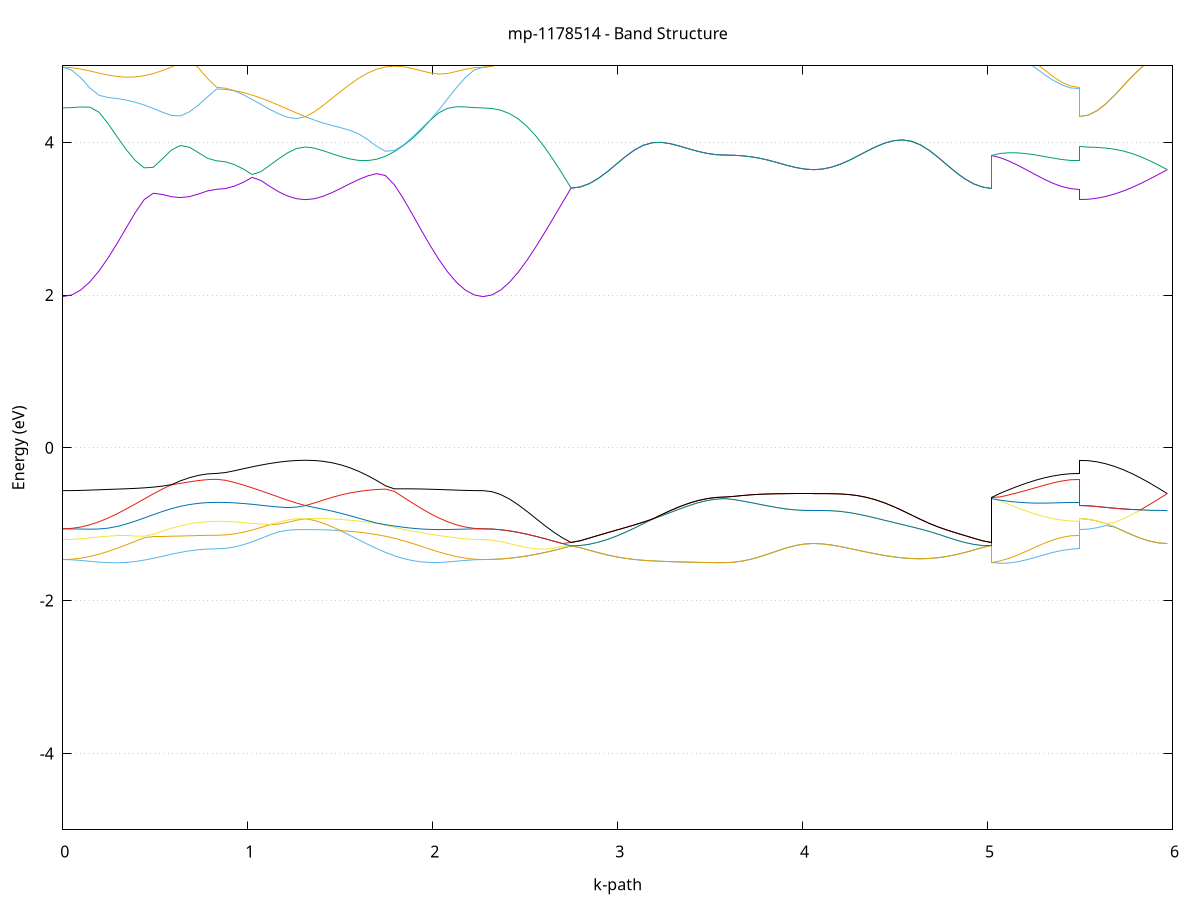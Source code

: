set title 'mp-1178514 - Band Structure'
set xlabel 'k-path'
set ylabel 'Energy (eV)'
set grid y
set yrange [-5:5]
set terminal png size 800,600
set output 'mp-1178514_bands_gnuplot.png'
plot '-' using 1:2 with lines notitle, '-' using 1:2 with lines notitle, '-' using 1:2 with lines notitle, '-' using 1:2 with lines notitle, '-' using 1:2 with lines notitle, '-' using 1:2 with lines notitle, '-' using 1:2 with lines notitle, '-' using 1:2 with lines notitle, '-' using 1:2 with lines notitle, '-' using 1:2 with lines notitle, '-' using 1:2 with lines notitle, '-' using 1:2 with lines notitle, '-' using 1:2 with lines notitle, '-' using 1:2 with lines notitle, '-' using 1:2 with lines notitle, '-' using 1:2 with lines notitle, '-' using 1:2 with lines notitle, '-' using 1:2 with lines notitle, '-' using 1:2 with lines notitle, '-' using 1:2 with lines notitle, '-' using 1:2 with lines notitle, '-' using 1:2 with lines notitle, '-' using 1:2 with lines notitle, '-' using 1:2 with lines notitle, '-' using 1:2 with lines notitle, '-' using 1:2 with lines notitle, '-' using 1:2 with lines notitle, '-' using 1:2 with lines notitle, '-' using 1:2 with lines notitle, '-' using 1:2 with lines notitle, '-' using 1:2 with lines notitle, '-' using 1:2 with lines notitle, '-' using 1:2 with lines notitle, '-' using 1:2 with lines notitle, '-' using 1:2 with lines notitle, '-' using 1:2 with lines notitle, '-' using 1:2 with lines notitle, '-' using 1:2 with lines notitle, '-' using 1:2 with lines notitle, '-' using 1:2 with lines notitle, '-' using 1:2 with lines notitle, '-' using 1:2 with lines notitle, '-' using 1:2 with lines notitle, '-' using 1:2 with lines notitle, '-' using 1:2 with lines notitle, '-' using 1:2 with lines notitle, '-' using 1:2 with lines notitle, '-' using 1:2 with lines notitle, '-' using 1:2 with lines notitle, '-' using 1:2 with lines notitle, '-' using 1:2 with lines notitle, '-' using 1:2 with lines notitle, '-' using 1:2 with lines notitle, '-' using 1:2 with lines notitle, '-' using 1:2 with lines notitle, '-' using 1:2 with lines notitle, '-' using 1:2 with lines notitle, '-' using 1:2 with lines notitle, '-' using 1:2 with lines notitle, '-' using 1:2 with lines notitle, '-' using 1:2 with lines notitle, '-' using 1:2 with lines notitle, '-' using 1:2 with lines notitle, '-' using 1:2 with lines notitle
0.000000 -25.769811
0.048929 -25.768911
0.097859 -25.766411
0.146788 -25.762411
0.195717 -25.756811
0.244646 -25.749911
0.293576 -25.741811
0.342505 -25.732811
0.391434 -25.723011
0.440363 -25.712711
0.489293 -25.702211
0.538222 -25.691811
0.587151 -25.681811
0.636080 -25.672611
0.685010 -25.664611
0.733939 -25.658311
0.782868 -25.654111
0.831798 -25.652711
0.831798 -25.652711
0.879821 -25.652211
0.927845 -25.650811
0.975869 -25.648611
1.023893 -25.645711
1.071917 -25.642011
1.119941 -25.637911
1.167964 -25.633311
1.215988 -25.628511
1.264012 -25.623711
1.312036 -25.618911
1.312036 -25.618911
1.360060 -25.624011
1.408084 -25.629911
1.456108 -25.636811
1.504131 -25.644511
1.552155 -25.653011
1.600179 -25.662211
1.648203 -25.672111
1.696227 -25.682411
1.744251 -25.693011
1.792275 -25.703611
1.840298 -25.714111
1.888322 -25.724311
1.936346 -25.733911
1.984370 -25.742711
2.032394 -25.750611
2.080418 -25.757311
2.128441 -25.762611
2.176465 -25.766611
2.224489 -25.769011
2.272513 -25.769811
2.272513 -25.769811
2.320073 -25.768911
2.367632 -25.766211
2.415192 -25.761711
2.462752 -25.755711
2.510312 -25.748111
2.557871 -25.739211
2.605431 -25.729311
2.652991 -25.718411
2.700550 -25.707011
2.748110 -25.695211
2.748110 -25.695211
2.797039 -25.694611
2.845969 -25.692911
2.894898 -25.690211
2.943827 -25.686411
2.992756 -25.681811
3.041686 -25.676511
3.090615 -25.670711
3.139544 -25.664611
3.188474 -25.658311
3.237403 -25.652111
3.286332 -25.646211
3.335261 -25.640911
3.384191 -25.636211
3.433120 -25.632311
3.482049 -25.629511
3.530978 -25.627811
3.579908 -25.627211
3.579908 -25.627211
3.627931 -25.627011
3.675955 -25.626411
3.723979 -25.625611
3.772003 -25.624511
3.820027 -25.623211
3.868051 -25.621911
3.916075 -25.620611
3.964098 -25.619611
4.012122 -25.618811
4.060146 -25.618611
4.060146 -25.618611
4.108170 -25.618911
4.156194 -25.619811
4.204218 -25.621511
4.252242 -25.624011
4.300265 -25.627211
4.348289 -25.631211
4.396313 -25.635911
4.444337 -25.641111
4.492361 -25.646911
4.540385 -25.652911
4.588409 -25.659211
4.636432 -25.665411
4.684456 -25.671511
4.732480 -25.677111
4.780504 -25.682311
4.828528 -25.686711
4.876552 -25.690311
4.924575 -25.693011
4.972599 -25.694611
5.020623 -25.695211
5.020623 -25.627211
5.068183 -25.631111
5.115743 -25.635011
5.163302 -25.638711
5.210862 -25.642111
5.258422 -25.645111
5.305981 -25.647811
5.353541 -25.649911
5.401101 -25.651411
5.448661 -25.652311
5.496220 -25.652711
5.496220 -25.618911
5.543780 -25.618911
5.591340 -25.618911
5.638899 -25.618911
5.686459 -25.618811
5.734019 -25.618811
5.781578 -25.618711
5.829138 -25.618611
5.876698 -25.618611
5.924258 -25.618611
5.971817 -25.618611
e
0.000000 -25.618611
0.048929 -25.618411
0.097859 -25.617511
0.146788 -25.616211
0.195717 -25.614411
0.244646 -25.612311
0.293576 -25.610011
0.342505 -25.607611
0.391434 -25.605311
0.440363 -25.603211
0.489293 -25.601611
0.538222 -25.600411
0.587151 -25.599811
0.636080 -25.599811
0.685010 -25.600311
0.733939 -25.601111
0.782868 -25.601811
0.831798 -25.602111
0.831798 -25.602111
0.879821 -25.602211
0.927845 -25.602511
0.975869 -25.603011
1.023893 -25.603811
1.071917 -25.604911
1.119941 -25.606511
1.167964 -25.608611
1.215988 -25.611311
1.264012 -25.614711
1.312036 -25.618911
1.312036 -25.618911
1.360060 -25.614511
1.408084 -25.610411
1.456108 -25.606911
1.504131 -25.604011
1.552155 -25.601811
1.600179 -25.600411
1.648203 -25.599711
1.696227 -25.599811
1.744251 -25.600511
1.792275 -25.601811
1.840298 -25.603511
1.888322 -25.605611
1.936346 -25.607911
1.984370 -25.610211
2.032394 -25.612511
2.080418 -25.614511
2.128441 -25.616211
2.176465 -25.617611
2.224489 -25.618411
2.272513 -25.618611
2.272513 -25.618611
2.320073 -25.619611
2.367632 -25.622411
2.415192 -25.627111
2.462752 -25.633411
2.510312 -25.641211
2.557871 -25.650411
2.605431 -25.660711
2.652991 -25.671711
2.700550 -25.683311
2.748110 -25.695111
2.748110 -25.695111
2.797039 -25.694611
2.845969 -25.692911
2.894898 -25.690111
2.943827 -25.686411
2.992756 -25.681811
3.041686 -25.676511
3.090615 -25.670711
3.139544 -25.664511
3.188474 -25.658311
3.237403 -25.652111
3.286332 -25.646211
3.335261 -25.640811
3.384191 -25.636111
3.433120 -25.632311
3.482049 -25.629511
3.530978 -25.627711
3.579908 -25.627111
3.579908 -25.627111
3.627931 -25.626911
3.675955 -25.626411
3.723979 -25.625511
3.772003 -25.624411
3.820027 -25.623111
3.868051 -25.621811
3.916075 -25.620611
3.964098 -25.619511
4.012122 -25.618811
4.060146 -25.618511
4.060146 -25.618511
4.108170 -25.618811
4.156194 -25.619811
4.204218 -25.621511
4.252242 -25.623911
4.300265 -25.627211
4.348289 -25.631111
4.396313 -25.635811
4.444337 -25.641111
4.492361 -25.646811
4.540385 -25.652911
4.588409 -25.659111
4.636432 -25.665411
4.684456 -25.671411
4.732480 -25.677111
4.780504 -25.682311
4.828528 -25.686711
4.876552 -25.690311
4.924575 -25.693011
4.972599 -25.694611
5.020623 -25.695111
5.020623 -25.627111
5.068183 -25.623211
5.115743 -25.619411
5.163302 -25.615711
5.210862 -25.612411
5.258422 -25.609411
5.305981 -25.606811
5.353541 -25.604811
5.401101 -25.603311
5.448661 -25.602411
5.496220 -25.602111
5.496220 -25.618911
5.543780 -25.618911
5.591340 -25.618911
5.638899 -25.618811
5.686459 -25.618811
5.734019 -25.618711
5.781578 -25.618711
5.829138 -25.618611
5.876698 -25.618611
5.924258 -25.618511
5.971817 -25.618511
e
0.000000 -15.563511
0.048929 -15.565511
0.097859 -15.571311
0.146788 -15.580811
0.195717 -15.593711
0.244646 -15.609311
0.293576 -15.627011
0.342505 -15.646211
0.391434 -15.665911
0.440363 -15.685511
0.489293 -15.704011
0.538222 -15.720711
0.587151 -15.734911
0.636080 -15.746211
0.685010 -15.754411
0.733939 -15.759611
0.782868 -15.762311
0.831798 -15.763111
0.831798 -15.763111
0.879821 -15.763011
0.927845 -15.762811
0.975869 -15.762311
1.023893 -15.761511
1.071917 -15.760011
1.119941 -15.757611
1.167964 -15.753711
1.215988 -15.748111
1.264012 -15.740311
1.312036 -15.729611
1.312036 -15.729611
1.360060 -15.740711
1.408084 -15.749511
1.456108 -15.755211
1.504131 -15.757611
1.552155 -15.756511
1.600179 -15.751611
1.648203 -15.743311
1.696227 -15.731711
1.744251 -15.717311
1.792275 -15.700511
1.840298 -15.682111
1.888322 -15.662911
1.936346 -15.643611
1.984370 -15.624911
2.032394 -15.607611
2.080418 -15.592511
2.128441 -15.580211
2.176465 -15.571011
2.224489 -15.565411
2.272513 -15.563511
2.272513 -15.563511
2.320073 -15.560911
2.367632 -15.553011
2.415192 -15.540011
2.462752 -15.522211
2.510312 -15.499911
2.557871 -15.473411
2.605431 -15.443211
2.652991 -15.410111
2.700550 -15.374611
2.748110 -15.337511
2.748110 -15.337511
2.797039 -15.340911
2.845969 -15.350911
2.894898 -15.367311
2.943827 -15.389211
2.992756 -15.416011
3.041686 -15.446611
3.090615 -15.479911
3.139544 -15.514711
3.188474 -15.549811
3.237403 -15.584111
3.286332 -15.616311
3.335261 -15.645511
3.384191 -15.670811
3.433120 -15.691211
3.482049 -15.706311
3.530978 -15.715511
3.579908 -15.718611
3.579908 -15.718611
3.627931 -15.719311
3.675955 -15.721611
3.723979 -15.725111
3.772003 -15.729711
3.820027 -15.735011
3.868051 -15.740511
3.916075 -15.745911
3.964098 -15.750511
4.012122 -15.753711
4.060146 -15.754911
4.060146 -15.754911
4.108170 -15.753511
4.156194 -15.749011
4.204218 -15.741011
4.252242 -15.729011
4.300265 -15.713111
4.348289 -15.693111
4.396313 -15.669211
4.444337 -15.641711
4.492361 -15.611311
4.540385 -15.578511
4.588409 -15.544211
4.636432 -15.509611
4.684456 -15.475411
4.732480 -15.443011
4.780504 -15.413311
4.828528 -15.387411
4.876552 -15.366211
4.924575 -15.350511
4.972599 -15.340811
5.020623 -15.337511
5.020623 -15.718611
5.068183 -15.728711
5.115743 -15.737511
5.163302 -15.744611
5.210862 -15.750411
5.258422 -15.754911
5.305981 -15.758211
5.353541 -15.760511
5.401101 -15.762011
5.448661 -15.762811
5.496220 -15.763111
5.496220 -15.729611
5.543780 -15.730211
5.591340 -15.732111
5.638899 -15.734911
5.686459 -15.738411
5.734019 -15.742311
5.781578 -15.746211
5.829138 -15.749711
5.876698 -15.752511
5.924258 -15.754311
5.971817 -15.754911
e
0.000000 -15.081411
0.048929 -15.086111
0.097859 -15.099911
0.146788 -15.122211
0.195717 -15.152311
0.244646 -15.188911
0.293576 -15.230911
0.342505 -15.276611
0.391434 -15.324711
0.440363 -15.373611
0.489293 -15.421911
0.538222 -15.468011
0.587151 -15.510711
0.636080 -15.548611
0.685010 -15.580311
0.733939 -15.604511
0.782868 -15.619811
0.831798 -15.625111
0.831798 -15.625111
0.879821 -15.626711
0.927845 -15.631111
0.975869 -15.638511
1.023893 -15.648311
1.071917 -15.660211
1.119941 -15.673611
1.167964 -15.687911
1.215988 -15.702511
1.264012 -15.716611
1.312036 -15.729611
1.312036 -15.729611
1.360060 -15.715811
1.408084 -15.698311
1.456108 -15.676811
1.504131 -15.651211
1.552155 -15.621211
1.600179 -15.586911
1.648203 -15.548611
1.696227 -15.506611
1.744251 -15.461711
1.792275 -15.414611
1.840298 -15.366311
1.888322 -15.317911
1.936346 -15.270711
1.984370 -15.226011
2.032394 -15.185311
2.080418 -15.149811
2.128441 -15.120811
2.176465 -15.099211
2.224489 -15.086011
2.272513 -15.081411
2.272513 -15.081411
2.320073 -15.084911
2.367632 -15.094911
2.415192 -15.111211
2.462752 -15.133211
2.510312 -15.160211
2.557871 -15.191311
2.605431 -15.225511
2.652991 -15.262011
2.700550 -15.299611
2.748110 -15.337411
2.748110 -15.337411
2.797039 -15.340911
2.845969 -15.350911
2.894898 -15.367211
2.943827 -15.389111
2.992756 -15.415911
3.041686 -15.446511
3.090615 -15.479811
3.139544 -15.514611
3.188474 -15.549811
3.237403 -15.584011
3.286332 -15.616311
3.335261 -15.645511
3.384191 -15.670711
3.433120 -15.691211
3.482049 -15.706211
3.530978 -15.715511
3.579908 -15.718611
3.579908 -15.718611
3.627931 -15.719311
3.675955 -15.721511
3.723979 -15.725011
3.772003 -15.729611
3.820027 -15.734911
3.868051 -15.740511
3.916075 -15.745911
3.964098 -15.750411
4.012122 -15.753611
4.060146 -15.754811
4.060146 -15.754811
4.108170 -15.753511
4.156194 -15.748911
4.204218 -15.740911
4.252242 -15.729011
4.300265 -15.713011
4.348289 -15.693011
4.396313 -15.669111
4.444337 -15.641611
4.492361 -15.611211
4.540385 -15.578411
4.588409 -15.544211
4.636432 -15.509511
4.684456 -15.475411
4.732480 -15.443011
4.780504 -15.413311
4.828528 -15.387311
4.876552 -15.366111
4.924575 -15.350411
4.972599 -15.340711
5.020623 -15.337411
5.020623 -15.718611
5.068183 -15.707311
5.115743 -15.695111
5.163302 -15.682511
5.210862 -15.669911
5.258422 -15.657811
5.305981 -15.647011
5.353541 -15.637911
5.401101 -15.630911
5.448661 -15.626611
5.496220 -15.625111
5.496220 -15.729611
5.543780 -15.730211
5.591340 -15.732011
5.638899 -15.734811
5.686459 -15.738411
5.734019 -15.742311
5.781578 -15.746211
5.829138 -15.749611
5.876698 -15.752511
5.924258 -15.754211
5.971817 -15.754811
e
0.000000 -11.053911
0.048929 -11.084711
0.097859 -11.138111
0.146788 -11.191811
0.195717 -11.241411
0.244646 -11.285211
0.293576 -11.322311
0.342505 -11.352311
0.391434 -11.375011
0.440363 -11.390611
0.489293 -11.399511
0.538222 -11.402311
0.587151 -11.400111
0.636080 -11.394111
0.685010 -11.386011
0.733939 -11.377811
0.782868 -11.371611
0.831798 -11.369311
0.831798 -11.369311
0.879821 -11.368611
0.927845 -11.366911
0.975869 -11.365711
1.023893 -11.367911
1.071917 -11.376811
1.119941 -11.392411
1.167964 -11.410511
1.215988 -11.426411
1.264012 -11.437011
1.312036 -11.440711
1.312036 -11.440711
1.360060 -11.436911
1.408084 -11.425411
1.456108 -11.406811
1.504131 -11.381611
1.552155 -11.350911
1.600179 -11.326911
1.648203 -11.347911
1.696227 -11.363911
1.744251 -11.374011
1.792275 -11.377511
1.840298 -11.373711
1.888322 -11.362111
1.936346 -11.342511
1.984370 -11.314911
2.032394 -11.279511
2.080418 -11.237111
2.128441 -11.188711
2.176465 -11.136011
2.224489 -11.083811
2.272513 -11.053911
2.272513 -11.053911
2.320073 -11.050711
2.367632 -11.041111
2.415192 -11.025611
2.462752 -11.004811
2.510312 -10.979511
2.557871 -10.950711
2.605431 -10.919511
2.652991 -10.887211
2.700550 -10.869811
2.748110 -10.855111
2.748110 -10.855111
2.797039 -10.876411
2.845969 -10.905811
2.894898 -10.932911
2.943827 -10.956411
2.992756 -10.975811
3.041686 -10.990811
3.090615 -11.001411
3.139544 -11.007811
3.188474 -11.010411
3.237403 -11.009711
3.286332 -11.006411
3.335261 -11.001411
3.384191 -10.998711
3.433120 -11.007611
3.482049 -11.014111
3.530978 -11.018111
3.579908 -11.019411
3.579908 -11.019411
3.627931 -11.033911
3.675955 -11.064011
3.723979 -11.099911
3.772003 -11.137311
3.820027 -11.172911
3.868051 -11.204511
3.916075 -11.230311
3.964098 -11.249211
4.012122 -11.260711
4.060146 -11.264611
4.060146 -11.264611
4.108170 -11.260811
4.156194 -11.250111
4.204218 -11.232911
4.252242 -11.210311
4.300265 -11.183311
4.348289 -11.153111
4.396313 -11.121111
4.444337 -11.088611
4.492361 -11.057611
4.540385 -11.030911
4.588409 -11.013611
4.636432 -11.004911
4.684456 -10.997311
4.732480 -10.987111
4.780504 -10.972811
4.828528 -10.954111
4.876552 -10.931211
4.924575 -10.904711
4.972599 -10.875911
5.020623 -10.855111
5.020623 -11.019411
5.068183 -11.042311
5.115743 -11.082311
5.163302 -11.138111
5.210862 -11.192111
5.258422 -11.242011
5.305981 -11.285611
5.353541 -11.321211
5.401101 -11.347611
5.448661 -11.363911
5.496220 -11.369311
5.496220 -11.440711
5.543780 -11.438611
5.591340 -11.432411
5.638899 -11.422111
5.686459 -11.408011
5.734019 -11.390411
5.781578 -11.369611
5.829138 -11.346011
5.876698 -11.320311
5.924258 -11.292911
5.971817 -11.264611
e
0.000000 -10.948511
0.048929 -10.950511
0.097859 -10.956611
0.146788 -10.966311
0.195717 -10.979311
0.244646 -10.995011
0.293576 -11.012611
0.342505 -11.031611
0.391434 -11.051211
0.440363 -11.070711
0.489293 -11.089611
0.538222 -11.107211
0.587151 -11.123011
0.636080 -11.136611
0.685010 -11.147611
0.733939 -11.155611
0.782868 -11.160511
0.831798 -11.162211
0.831798 -11.162211
0.879821 -11.168211
0.927845 -11.184411
0.975869 -11.205711
1.023893 -11.225211
1.071917 -11.235511
1.119941 -11.233611
1.167964 -11.221511
1.215988 -11.202511
1.264012 -11.178811
1.312036 -11.151911
1.312036 -11.151911
1.360060 -11.181511
1.408084 -11.212511
1.456108 -11.243711
1.504131 -11.273811
1.552155 -11.301911
1.600179 -11.315711
1.648203 -11.277411
1.696227 -11.237211
1.744251 -11.196511
1.792275 -11.156511
1.840298 -11.118311
1.888322 -11.082911
1.936346 -11.051111
1.984370 -11.023411
2.032394 -11.000011
2.080418 -10.981111
2.128441 -10.966611
2.176465 -10.956511
2.224489 -10.950511
2.272513 -10.948511
2.272513 -10.948511
2.320073 -10.947311
2.367632 -10.944011
2.415192 -10.938411
2.462752 -10.930811
2.510312 -10.921411
2.557871 -10.910311
2.605431 -10.897811
2.652991 -10.884211
2.700550 -10.869811
2.748110 -10.855111
2.748110 -10.855111
2.797039 -10.876411
2.845969 -10.905811
2.894898 -10.932911
2.943827 -10.956411
2.992756 -10.975811
3.041686 -10.990711
3.090615 -11.001311
3.139544 -11.007711
3.188474 -11.010411
3.237403 -11.009711
3.286332 -11.006411
3.335261 -11.001311
3.384191 -10.998711
3.433120 -11.007511
3.482049 -11.014111
3.530978 -11.018111
3.579908 -11.019411
3.579908 -11.019411
3.627931 -11.033911
3.675955 -11.064011
3.723979 -11.099911
3.772003 -11.137311
3.820027 -11.172911
3.868051 -11.204411
3.916075 -11.230311
3.964098 -11.249211
4.012122 -11.260711
4.060146 -11.264511
4.060146 -11.264511
4.108170 -11.260811
4.156194 -11.250011
4.204218 -11.232911
4.252242 -11.210311
4.300265 -11.183311
4.348289 -11.153111
4.396313 -11.121111
4.444337 -11.088611
4.492361 -11.057511
4.540385 -11.030911
4.588409 -11.013611
4.636432 -11.004811
4.684456 -10.997311
4.732480 -10.987011
4.780504 -10.972811
4.828528 -10.954111
4.876552 -10.931211
4.924575 -10.904711
4.972599 -10.875811
5.020623 -10.855111
5.020623 -11.019411
5.068183 -11.028211
5.115743 -11.064411
5.163302 -11.085211
5.210862 -11.104311
5.258422 -11.121211
5.305981 -11.135511
5.353541 -11.147011
5.401101 -11.155411
5.448661 -11.160511
5.496220 -11.162211
5.496220 -11.151911
5.543780 -11.147311
5.591340 -11.133911
5.638899 -11.112511
5.686459 -11.112411
5.734019 -11.132111
5.781578 -11.154911
5.829138 -11.180311
5.876698 -11.207511
5.924258 -11.235811
5.971817 -11.264511
e
0.000000 -10.948511
0.048929 -10.915611
0.097859 -10.856211
0.146788 -10.794311
0.195717 -10.771811
0.244646 -10.778811
0.293576 -10.786911
0.342505 -10.796111
0.391434 -10.808511
0.440363 -10.834611
0.489293 -10.862911
0.538222 -10.892511
0.587151 -10.922411
0.636080 -10.951111
0.685010 -10.976911
0.733939 -10.997811
0.782868 -11.011511
0.831798 -11.016411
0.831798 -11.016411
0.879821 -11.018311
0.927845 -11.024011
0.975869 -11.033211
1.023893 -11.045311
1.071917 -11.059511
1.119941 -11.074511
1.167964 -11.089511
1.215988 -11.105611
1.264012 -11.125811
1.312036 -11.151811
1.312036 -11.151811
1.360060 -11.122611
1.408084 -11.091611
1.456108 -11.059611
1.504131 -11.027111
1.552155 -11.000711
1.600179 -10.974911
1.648203 -10.947911
1.696227 -10.920811
1.744251 -10.894511
1.792275 -10.869711
1.840298 -10.847111
1.888322 -10.827011
1.936346 -10.809911
1.984370 -10.795611
2.032394 -10.784411
2.080418 -10.776811
2.128441 -10.797511
2.176465 -10.858411
2.224489 -10.916611
2.272513 -10.948511
2.272513 -10.948511
2.320073 -10.947311
2.367632 -10.943911
2.415192 -10.938411
2.462752 -10.930811
2.510312 -10.921411
2.557871 -10.910211
2.605431 -10.897811
2.652991 -10.884211
2.700550 -10.855011
2.748110 -10.855011
2.748110 -10.855011
2.797039 -10.856511
2.845969 -10.860811
2.894898 -10.867811
2.943827 -10.877311
2.992756 -10.888811
3.041686 -10.901911
3.090615 -10.916311
3.139544 -10.931311
3.188474 -10.946411
3.237403 -10.961211
3.286332 -10.975211
3.335261 -10.987811
3.384191 -10.995411
3.433120 -10.989511
3.482049 -10.984411
3.530978 -10.981011
3.579908 -10.979911
3.579908 -10.979911
3.627931 -10.972411
3.675955 -10.961511
3.723979 -10.952811
3.772003 -10.945911
3.820027 -10.940311
3.868051 -10.935611
3.916075 -10.931711
3.964098 -10.928611
4.012122 -10.926611
4.060146 -10.925911
4.060146 -10.925911
4.108170 -10.926711
4.156194 -10.929111
4.204218 -10.933311
4.252242 -10.939011
4.300265 -10.946211
4.348289 -10.954411
4.396313 -10.962911
4.444337 -10.970611
4.492361 -10.976211
4.540385 -10.976711
4.588409 -10.967211
4.636432 -10.948411
4.684456 -10.927511
4.732480 -10.908211
4.780504 -10.891611
4.828528 -10.878211
4.876552 -10.867911
4.924575 -10.860711
4.972599 -10.856511
5.020623 -10.855011
5.020623 -10.979911
5.068183 -10.996411
5.115743 -10.973711
5.163302 -10.951911
5.210862 -10.931711
5.258422 -10.946611
5.305981 -10.967511
5.353541 -10.987211
5.401101 -11.002911
5.448661 -11.012911
5.496220 -11.016411
5.496220 -11.151811
5.543780 -11.147311
5.591340 -11.133911
5.638899 -11.112511
5.686459 -11.084411
5.734019 -11.051511
5.781578 -11.016411
5.829138 -10.982311
5.876698 -10.953111
5.924258 -10.933111
5.971817 -10.925911
e
0.000000 -10.759111
0.048929 -10.759911
0.097859 -10.762311
0.146788 -10.766311
0.195717 -10.753611
0.244646 -10.754211
0.293576 -10.766911
0.342505 -10.785611
0.391434 -10.806011
0.440363 -10.816311
0.489293 -10.826511
0.538222 -10.836311
0.587151 -10.845311
0.636080 -10.853111
0.685010 -10.859611
0.733939 -10.864411
0.782868 -10.867311
0.831798 -10.868311
0.831798 -10.868311
0.879821 -10.874811
0.927845 -10.892411
0.975869 -10.917411
1.023893 -10.946111
1.071917 -10.975811
1.119941 -11.004811
1.167964 -11.032011
1.215988 -11.055311
1.264012 -11.070411
1.312036 -11.075011
1.312036 -11.075011
1.360060 -11.071111
1.408084 -11.060511
1.456108 -11.044611
1.504131 -11.024211
1.552155 -10.994511
1.600179 -10.962211
1.648203 -10.930611
1.696227 -10.900111
1.744251 -10.871011
1.792275 -10.843511
1.840298 -10.818111
1.888322 -10.795011
1.936346 -10.774711
1.984370 -10.758011
2.032394 -10.746311
2.080418 -10.742011
2.128441 -10.764111
2.176465 -10.762111
2.224489 -10.759911
2.272513 -10.759111
2.272513 -10.759111
2.320073 -10.760311
2.367632 -10.763911
2.415192 -10.769711
2.462752 -10.777711
2.510312 -10.787511
2.557871 -10.799011
2.605431 -10.811811
2.652991 -10.825711
2.700550 -10.840211
2.748110 -10.855011
2.748110 -10.855011
2.797039 -10.856511
2.845969 -10.860811
2.894898 -10.867811
2.943827 -10.877211
2.992756 -10.888711
3.041686 -10.901911
3.090615 -10.916211
3.139544 -10.931311
3.188474 -10.946411
3.237403 -10.961211
3.286332 -10.975111
3.335261 -10.987811
3.384191 -10.995411
3.433120 -10.989411
3.482049 -10.984411
3.530978 -10.981011
3.579908 -10.979811
3.579908 -10.979811
3.627931 -10.972311
3.675955 -10.961511
3.723979 -10.952711
3.772003 -10.945911
3.820027 -10.940311
3.868051 -10.935611
3.916075 -10.931611
3.964098 -10.928611
4.012122 -10.926611
4.060146 -10.925911
4.060146 -10.925911
4.108170 -10.926711
4.156194 -10.929111
4.204218 -10.933211
4.252242 -10.939011
4.300265 -10.946211
4.348289 -10.954411
4.396313 -10.962811
4.444337 -10.970611
4.492361 -10.976211
4.540385 -10.976711
4.588409 -10.967211
4.636432 -10.948411
4.684456 -10.927511
4.732480 -10.908111
4.780504 -10.891611
4.828528 -10.878211
4.876552 -10.867911
4.924575 -10.860711
4.972599 -10.856411
5.020623 -10.855011
5.020623 -10.979811
5.068183 -10.942511
5.115743 -10.921311
5.163302 -10.917711
5.210862 -10.928111
5.258422 -10.913511
5.305981 -10.897911
5.353541 -10.885211
5.401101 -10.875911
5.448661 -10.870211
5.496220 -10.868311
5.496220 -11.075011
5.543780 -11.077511
5.591340 -11.084711
5.638899 -11.096411
5.686459 -11.084411
5.734019 -11.051511
5.781578 -11.016411
5.829138 -10.982311
5.876698 -10.953111
5.924258 -10.933111
5.971817 -10.925911
e
0.000000 -10.759111
0.048929 -10.757211
0.097859 -10.751811
0.146788 -10.743711
0.195717 -10.719811
0.244646 -10.681411
0.293576 -10.659811
0.342505 -10.636411
0.391434 -10.610611
0.440363 -10.583511
0.489293 -10.555811
0.538222 -10.528011
0.587151 -10.501011
0.636080 -10.475211
0.685010 -10.451411
0.733939 -10.430111
0.782868 -10.412911
0.831798 -10.404611
0.831798 -10.404611
0.879821 -10.397611
0.927845 -10.378311
0.975869 -10.350711
1.023893 -10.319211
1.071917 -10.287311
1.119941 -10.257811
1.167964 -10.232311
1.215988 -10.212111
1.264012 -10.197711
1.312036 -10.189611
1.312036 -10.189611
1.360060 -10.198711
1.408084 -10.215611
1.456108 -10.239611
1.504131 -10.269611
1.552155 -10.304411
1.600179 -10.342911
1.648203 -10.383911
1.696227 -10.426211
1.744251 -10.468711
1.792275 -10.510311
1.840298 -10.550111
1.888322 -10.587111
1.936346 -10.620511
1.984370 -10.649011
2.032394 -10.671011
2.080418 -10.727811
2.128441 -10.745611
2.176465 -10.752211
2.224489 -10.757311
2.272513 -10.759111
2.272513 -10.759111
2.320073 -10.760311
2.367632 -10.763911
2.415192 -10.769711
2.462752 -10.777611
2.510312 -10.787511
2.557871 -10.799011
2.605431 -10.811811
2.652991 -10.825711
2.700550 -10.840211
2.748110 -10.824011
2.748110 -10.824011
2.797039 -10.801011
2.845969 -10.766711
2.894898 -10.731711
2.943827 -10.697811
2.992756 -10.666211
3.041686 -10.637811
3.090615 -10.613111
3.139544 -10.592711
3.188474 -10.576611
3.237403 -10.564811
3.286332 -10.557011
3.335261 -10.552511
3.384191 -10.550611
3.433120 -10.550511
3.482049 -10.551111
3.530978 -10.551911
3.579908 -10.552211
3.579908 -10.552211
3.627931 -10.545111
3.675955 -10.525711
3.723979 -10.498411
3.772003 -10.467711
3.820027 -10.437611
3.868051 -10.410711
3.916075 -10.388911
3.964098 -10.373211
4.012122 -10.363911
4.060146 -10.360911
4.060146 -10.360911
4.108170 -10.363711
4.156194 -10.371611
4.204218 -10.383711
4.252242 -10.399211
4.300265 -10.417111
4.348289 -10.436911
4.396313 -10.458011
4.444337 -10.480011
4.492361 -10.502911
4.540385 -10.526711
4.588409 -10.551611
4.636432 -10.577911
4.684456 -10.605711
4.732480 -10.635211
4.780504 -10.666411
4.828528 -10.699211
4.876552 -10.733311
4.924575 -10.767911
4.972599 -10.801611
5.020623 -10.824011
5.020623 -10.552211
5.068183 -10.564911
5.115743 -10.564711
5.163302 -10.550211
5.210862 -10.525211
5.258422 -10.495411
5.305981 -10.466111
5.353541 -10.440511
5.401101 -10.421011
5.448661 -10.408811
5.496220 -10.404611
5.496220 -10.189611
5.543780 -10.192811
5.591340 -10.202211
5.638899 -10.217611
5.686459 -10.238111
5.734019 -10.262511
5.781578 -10.289211
5.829138 -10.315711
5.876698 -10.338911
5.924258 -10.355011
5.971817 -10.360911
e
0.000000 -10.682511
0.048929 -10.683411
0.097859 -10.685611
0.146788 -10.687111
0.195717 -10.682811
0.244646 -10.654011
0.293576 -10.600711
0.342505 -10.549311
0.391434 -10.503411
0.440363 -10.464111
0.489293 -10.431711
0.538222 -10.406511
0.587151 -10.388411
0.636080 -10.377211
0.685010 -10.372211
0.733939 -10.372811
0.782868 -10.377711
0.831798 -10.381911
0.831798 -10.381911
0.879821 -10.375011
0.927845 -10.355911
0.975869 -10.328211
1.023893 -10.296311
1.071917 -10.264311
1.119941 -10.235511
1.167964 -10.212411
1.215988 -10.196511
1.264012 -10.188811
1.312036 -10.189511
1.312036 -10.189511
1.360060 -10.187611
1.408084 -10.191811
1.456108 -10.201711
1.504131 -10.217011
1.552155 -10.237411
1.600179 -10.262511
1.648203 -10.292011
1.696227 -10.325711
1.744251 -10.363311
1.792275 -10.404811
1.840298 -10.450111
1.888322 -10.499211
1.936346 -10.551911
1.984370 -10.608111
2.032394 -10.667211
2.080418 -10.683911
2.128441 -10.687111
2.176465 -10.685511
2.224489 -10.683311
2.272513 -10.682511
2.272513 -10.682511
2.320073 -10.683511
2.367632 -10.686811
2.415192 -10.692411
2.462752 -10.700911
2.510312 -10.712511
2.557871 -10.727711
2.605431 -10.746511
2.652991 -10.769111
2.700550 -10.795111
2.748110 -10.823911
2.748110 -10.823911
2.797039 -10.800911
2.845969 -10.766611
2.894898 -10.731711
2.943827 -10.697811
2.992756 -10.666211
3.041686 -10.637711
3.090615 -10.613111
3.139544 -10.592611
3.188474 -10.576611
3.237403 -10.564811
3.286332 -10.557011
3.335261 -10.552511
3.384191 -10.550611
3.433120 -10.550411
3.482049 -10.551111
3.530978 -10.551911
3.579908 -10.552211
3.579908 -10.552211
3.627931 -10.545111
3.675955 -10.525711
3.723979 -10.498411
3.772003 -10.467711
3.820027 -10.437511
3.868051 -10.410711
3.916075 -10.388911
3.964098 -10.373211
4.012122 -10.363911
4.060146 -10.360811
4.060146 -10.360811
4.108170 -10.363611
4.156194 -10.371511
4.204218 -10.383711
4.252242 -10.399111
4.300265 -10.417111
4.348289 -10.436911
4.396313 -10.457911
4.444337 -10.480011
4.492361 -10.502911
4.540385 -10.526711
4.588409 -10.551611
4.636432 -10.577911
4.684456 -10.605611
4.732480 -10.635111
4.780504 -10.666411
4.828528 -10.699211
4.876552 -10.733311
4.924575 -10.767911
4.972599 -10.801511
5.020623 -10.823911
5.020623 -10.552211
5.068183 -10.531111
5.115743 -10.506111
5.163302 -10.480411
5.210862 -10.456011
5.258422 -10.434111
5.305981 -10.415611
5.353541 -10.401011
5.401101 -10.390411
5.448661 -10.384011
5.496220 -10.381911
5.496220 -10.189511
5.543780 -10.192711
5.591340 -10.202211
5.638899 -10.217611
5.686459 -10.238111
5.734019 -10.262511
5.781578 -10.289211
5.829138 -10.315711
5.876698 -10.338911
5.924258 -10.355011
5.971817 -10.360811
e
0.000000 -1.462511
0.048929 -1.465611
0.097859 -1.474111
0.146788 -1.485211
0.195717 -1.495911
0.244646 -1.503311
0.293576 -1.505211
0.342505 -1.500211
0.391434 -1.488211
0.440363 -1.469711
0.489293 -1.446311
0.538222 -1.420111
0.587151 -1.393411
0.636080 -1.368911
0.685010 -1.348611
0.733939 -1.333811
0.782868 -1.324911
0.831798 -1.322011
0.831798 -1.322011
0.879821 -1.315911
0.927845 -1.297911
0.975869 -1.268811
1.023893 -1.230611
1.071917 -1.185811
1.119941 -1.139211
1.167964 -1.099911
1.215988 -1.078411
1.264012 -1.071611
1.312036 -1.070411
1.312036 -1.070411
1.360060 -1.071111
1.408084 -1.073411
1.456108 -1.077511
1.504131 -1.088211
1.552155 -1.145511
1.600179 -1.204311
1.648203 -1.262411
1.696227 -1.317711
1.744251 -1.368311
1.792275 -1.412311
1.840298 -1.448211
1.888322 -1.475011
1.936346 -1.492311
1.984370 -1.500511
2.032394 -1.500511
2.080418 -1.494311
2.128441 -1.484311
2.176465 -1.473611
2.224489 -1.465511
2.272513 -1.462511
2.272513 -1.462511
2.320073 -1.460611
2.367632 -1.454811
2.415192 -1.445211
2.462752 -1.431811
2.510312 -1.414811
2.557871 -1.394311
2.605431 -1.370611
2.652991 -1.344111
2.700550 -1.315211
2.748110 -1.284511
2.748110 -1.284511
2.797039 -1.306211
2.845969 -1.340011
2.894898 -1.372811
2.943827 -1.402111
2.992756 -1.426811
3.041686 -1.446611
3.090615 -1.461611
3.139544 -1.472411
3.188474 -1.480111
3.237403 -1.485711
3.286332 -1.490011
3.335261 -1.493611
3.384191 -1.496611
3.433120 -1.499211
3.482049 -1.501311
3.530978 -1.502611
3.579908 -1.503011
3.579908 -1.503011
3.627931 -1.497611
3.675955 -1.481711
3.723979 -1.456411
3.772003 -1.423311
3.820027 -1.385111
3.868051 -1.345211
3.916075 -1.307811
3.964098 -1.277711
4.012122 -1.258711
4.060146 -1.252411
4.060146 -1.252411
4.108170 -1.257911
4.156194 -1.272411
4.204218 -1.292811
4.252242 -1.316411
4.300265 -1.341211
4.348289 -1.365711
4.396313 -1.388911
4.444337 -1.409711
4.492361 -1.427311
4.540385 -1.440811
4.588409 -1.449411
4.636432 -1.452311
4.684456 -1.448811
4.732480 -1.438711
4.780504 -1.421911
4.828528 -1.398911
4.876552 -1.370611
4.924575 -1.338611
4.972599 -1.305611
5.020623 -1.284511
5.020623 -1.503011
5.068183 -1.511911
5.115743 -1.507611
5.163302 -1.491411
5.210862 -1.465811
5.258422 -1.434111
5.305981 -1.400611
5.353541 -1.369211
5.401101 -1.344011
5.448661 -1.327611
5.496220 -1.322011
5.496220 -1.070411
5.543780 -1.064411
5.591340 -1.046511
5.638899 -1.017411
5.686459 -1.036111
5.734019 -1.087511
5.781578 -1.139111
5.829138 -1.185311
5.876698 -1.221511
5.924258 -1.244511
5.971817 -1.252411
e
0.000000 -1.462511
0.048929 -1.457911
0.097859 -1.444311
0.146788 -1.422211
0.195717 -1.392511
0.244646 -1.356411
0.293576 -1.315211
0.342505 -1.270611
0.391434 -1.224211
0.440363 -1.177711
0.489293 -1.158011
0.538222 -1.158011
0.587151 -1.156911
0.636080 -1.154711
0.685010 -1.151511
0.733939 -1.148111
0.782868 -1.145511
0.831798 -1.144511
0.831798 -1.144511
0.879821 -1.139911
0.927845 -1.126411
0.975869 -1.104711
1.023893 -1.076111
1.071917 -1.042511
1.119941 -1.006711
1.167964 -0.997711
1.215988 -0.975411
1.264012 -0.947211
1.312036 -0.929011
1.312036 -0.929011
1.360060 -0.949911
1.408084 -0.987011
1.456108 -1.034511
1.504131 -1.083711
1.552155 -1.092411
1.600179 -1.103611
1.648203 -1.117811
1.696227 -1.135611
1.744251 -1.157411
1.792275 -1.183811
1.840298 -1.214811
1.888322 -1.249811
1.936346 -1.287411
1.984370 -1.325811
2.032394 -1.362711
2.080418 -1.396011
2.128441 -1.424011
2.176465 -1.445011
2.224489 -1.458111
2.272513 -1.462511
2.272513 -1.462511
2.320073 -1.460611
2.367632 -1.454811
2.415192 -1.445211
2.462752 -1.431811
2.510312 -1.414811
2.557871 -1.394311
2.605431 -1.370611
2.652991 -1.344111
2.700550 -1.315211
2.748110 -1.284511
2.748110 -1.284511
2.797039 -1.306111
2.845969 -1.339911
2.894898 -1.372711
2.943827 -1.402111
2.992756 -1.426811
3.041686 -1.446511
3.090615 -1.461511
3.139544 -1.472411
3.188474 -1.480111
3.237403 -1.485711
3.286332 -1.490011
3.335261 -1.493511
3.384191 -1.496611
3.433120 -1.499211
3.482049 -1.501211
3.530978 -1.502511
3.579908 -1.503011
3.579908 -1.503011
3.627931 -1.497611
3.675955 -1.481711
3.723979 -1.456411
3.772003 -1.423311
3.820027 -1.385111
3.868051 -1.345111
3.916075 -1.307811
3.964098 -1.277711
4.012122 -1.258611
4.060146 -1.252411
4.060146 -1.252411
4.108170 -1.257911
4.156194 -1.272411
4.204218 -1.292811
4.252242 -1.316411
4.300265 -1.341211
4.348289 -1.365711
4.396313 -1.388811
4.444337 -1.409611
4.492361 -1.427311
4.540385 -1.440811
4.588409 -1.449411
4.636432 -1.452311
4.684456 -1.448811
4.732480 -1.438611
4.780504 -1.421811
4.828528 -1.398811
4.876552 -1.370611
4.924575 -1.338611
4.972599 -1.305511
5.020623 -1.284511
5.020623 -1.503011
5.068183 -1.480811
5.115743 -1.446611
5.163302 -1.402611
5.210862 -1.352311
5.258422 -1.299911
5.305981 -1.249811
5.353541 -1.206211
5.401101 -1.172711
5.448661 -1.151611
5.496220 -1.144511
5.496220 -0.929011
5.543780 -0.935811
5.591340 -0.956511
5.638899 -0.990711
5.686459 -1.036111
5.734019 -1.087511
5.781578 -1.139111
5.829138 -1.185211
5.876698 -1.221511
5.924258 -1.244511
5.971817 -1.252411
e
0.000000 -1.201511
0.048929 -1.198511
0.097859 -1.190211
0.146788 -1.178511
0.195717 -1.166411
0.244646 -1.157611
0.293576 -1.153911
0.342505 -1.153911
0.391434 -1.155511
0.440363 -1.157111
0.489293 -1.132711
0.538222 -1.090911
0.587151 -1.053311
0.636080 -1.021311
0.685010 -0.995511
0.733939 -0.976711
0.782868 -0.965311
0.831798 -0.961411
0.831798 -0.961411
0.879821 -0.963611
0.927845 -0.969811
0.975869 -0.978811
1.023893 -0.989111
1.071917 -0.998511
1.119941 -1.003411
1.167964 -0.972411
1.215988 -0.944311
1.264012 -0.927911
1.312036 -0.929011
1.312036 -0.929011
1.360060 -0.923611
1.408084 -0.925611
1.456108 -0.931011
1.504131 -0.938211
1.552155 -0.947311
1.600179 -0.958711
1.648203 -0.972611
1.696227 -0.988711
1.744251 -1.014011
1.792275 -1.041211
1.840298 -1.066311
1.888322 -1.089311
1.936346 -1.110411
1.984370 -1.129811
2.032394 -1.147711
2.080418 -1.164111
2.128441 -1.178611
2.176465 -1.190611
2.224489 -1.198611
2.272513 -1.201511
2.272513 -1.201511
2.320073 -1.208211
2.367632 -1.226711
2.415192 -1.253011
2.462752 -1.281511
2.510312 -1.306411
2.557871 -1.322611
2.605431 -1.326011
2.652991 -1.313811
2.700550 -1.284811
2.748110 -1.284411
2.748110 -1.284411
2.797039 -1.279011
2.845969 -1.262711
2.894898 -1.236211
2.943827 -1.200311
2.992756 -1.156411
3.041686 -1.105811
3.090615 -1.050411
3.139544 -0.992111
3.188474 -0.932911
3.237403 -0.889911
3.286332 -0.845411
3.335261 -0.800511
3.384191 -0.757811
3.433120 -0.720311
3.482049 -0.690711
3.530978 -0.671911
3.579908 -0.665411
3.579908 -0.665411
3.627931 -0.676611
3.675955 -0.696411
3.723979 -0.718611
3.772003 -0.741611
3.820027 -0.764111
3.868051 -0.784711
3.916075 -0.801711
3.964098 -0.813411
4.012122 -0.819111
4.060146 -0.820311
4.060146 -0.820311
4.108170 -0.820511
4.156194 -0.823711
4.204218 -0.832511
4.252242 -0.847611
4.300265 -0.868311
4.348289 -0.893111
4.396313 -0.920411
4.444337 -0.948711
4.492361 -0.977111
4.540385 -1.005211
4.588409 -1.033411
4.636432 -1.062611
4.684456 -1.094511
4.732480 -1.130211
4.780504 -1.168711
4.828528 -1.206111
4.876552 -1.238711
4.924575 -1.263611
4.972599 -1.279211
5.020623 -1.284411
5.020623 -0.665411
5.068183 -0.693211
5.115743 -0.741211
5.163302 -0.787011
5.210862 -0.829411
5.258422 -0.867511
5.305981 -0.900011
5.353541 -0.926311
5.401101 -0.945711
5.448661 -0.957511
5.496220 -0.961411
5.496220 -0.929011
5.543780 -0.935811
5.591340 -0.956411
5.638899 -0.990711
5.686459 -0.977911
5.734019 -0.929011
5.781578 -0.872211
5.829138 -0.813011
5.876698 -0.817111
5.924258 -0.819511
5.971817 -0.820311
e
0.000000 -1.060311
0.048929 -1.061211
0.097859 -1.063411
0.146788 -1.065011
0.195717 -1.062411
0.244646 -1.051311
0.293576 -1.029511
0.342505 -0.998111
0.391434 -0.960011
0.440363 -0.918111
0.489293 -0.875011
0.538222 -0.833611
0.587151 -0.796611
0.636080 -0.765911
0.685010 -0.742511
0.733939 -0.726311
0.782868 -0.716911
0.831798 -0.713811
0.831798 -0.713811
0.879821 -0.715511
0.927845 -0.720511
0.975869 -0.728611
1.023893 -0.739311
1.071917 -0.751611
1.119941 -0.764411
1.167964 -0.775411
1.215988 -0.781211
1.264012 -0.776111
1.312036 -0.755311
1.312036 -0.755311
1.360060 -0.780811
1.408084 -0.803711
1.456108 -0.828611
1.504131 -0.857011
1.552155 -0.888311
1.600179 -0.920911
1.648203 -0.953411
1.696227 -0.984611
1.744251 -1.006111
1.792275 -1.023411
1.840298 -1.039311
1.888322 -1.052411
1.936346 -1.062011
1.984370 -1.067811
2.032394 -1.070011
2.080418 -1.069311
2.128441 -1.066811
2.176465 -1.063711
2.224489 -1.061211
2.272513 -1.060311
2.272513 -1.060311
2.320073 -1.063311
2.367632 -1.072411
2.415192 -1.087211
2.462752 -1.107011
2.510312 -1.131211
2.557871 -1.158811
2.605431 -1.188911
2.652991 -1.220511
2.700550 -1.252611
2.748110 -1.284411
2.748110 -1.284411
2.797039 -1.279011
2.845969 -1.262711
2.894898 -1.236111
2.943827 -1.200311
2.992756 -1.156311
3.041686 -1.105811
3.090615 -1.050411
3.139544 -0.992111
3.188474 -0.932911
3.237403 -0.889911
3.286332 -0.845311
3.335261 -0.800511
3.384191 -0.757811
3.433120 -0.720211
3.482049 -0.690711
3.530978 -0.671811
3.579908 -0.665311
3.579908 -0.665311
3.627931 -0.676611
3.675955 -0.696411
3.723979 -0.718511
3.772003 -0.741511
3.820027 -0.764111
3.868051 -0.784711
3.916075 -0.801711
3.964098 -0.813411
4.012122 -0.819111
4.060146 -0.820311
4.060146 -0.820311
4.108170 -0.820511
4.156194 -0.823711
4.204218 -0.832411
4.252242 -0.847611
4.300265 -0.868311
4.348289 -0.893111
4.396313 -0.920311
4.444337 -0.948711
4.492361 -0.977111
4.540385 -1.005211
4.588409 -1.033411
4.636432 -1.062611
4.684456 -1.094511
4.732480 -1.130211
4.780504 -1.168611
4.828528 -1.206111
4.876552 -1.238711
4.924575 -1.263611
4.972599 -1.279211
5.020623 -1.284411
5.020623 -0.665311
5.068183 -0.684811
5.115743 -0.700411
5.163302 -0.712111
5.210862 -0.719811
5.258422 -0.723611
5.305981 -0.723811
5.353541 -0.721511
5.401101 -0.718011
5.448661 -0.715011
5.496220 -0.713811
5.496220 -0.755311
5.543780 -0.759011
5.591340 -0.768311
5.638899 -0.779811
5.686459 -0.790711
5.734019 -0.799911
5.781578 -0.807311
5.829138 -0.813011
5.876698 -0.817111
5.924258 -0.819511
5.971817 -0.820311
e
0.000000 -1.060311
0.048929 -1.054211
0.097859 -1.036411
0.146788 -1.007211
0.195717 -0.967811
0.244646 -0.919211
0.293576 -0.863111
0.342505 -0.801311
0.391434 -0.735911
0.440363 -0.669011
0.489293 -0.602911
0.538222 -0.540011
0.587151 -0.484711
0.636080 -0.465311
0.685010 -0.445311
0.733939 -0.428011
0.782868 -0.416211
0.831798 -0.412011
0.831798 -0.412011
0.879821 -0.425011
0.927845 -0.453211
0.975869 -0.487111
1.023893 -0.524111
1.071917 -0.563211
1.119941 -0.603811
1.167964 -0.645111
1.215988 -0.685811
1.264012 -0.723411
1.312036 -0.755311
1.312036 -0.755311
1.360060 -0.722011
1.408084 -0.684311
1.456108 -0.648411
1.504131 -0.616911
1.552155 -0.591111
1.600179 -0.571011
1.648203 -0.556211
1.696227 -0.546211
1.744251 -0.540111
1.792275 -0.569211
1.840298 -0.644311
1.888322 -0.718911
1.936346 -0.790711
1.984370 -0.857411
2.032394 -0.917011
2.080418 -0.967611
2.128441 -1.007911
2.176465 -1.037011
2.224489 -1.054511
2.272513 -1.060311
2.272513 -1.060311
2.320073 -1.063311
2.367632 -1.072411
2.415192 -1.087211
2.462752 -1.107011
2.510312 -1.131211
2.557871 -1.158811
2.605431 -1.188911
2.652991 -1.220511
2.700550 -1.252611
2.748110 -1.238811
2.748110 -1.238811
2.797039 -1.216811
2.845969 -1.181911
2.894898 -1.146411
2.943827 -1.111811
2.992756 -1.077911
3.041686 -1.044011
3.090615 -1.009111
3.139544 -0.972211
3.188474 -0.932411
3.237403 -0.874911
3.286332 -0.819911
3.335261 -0.770011
3.384191 -0.726711
3.433120 -0.691511
3.482049 -0.665511
3.530978 -0.649611
3.579908 -0.644211
3.579908 -0.644211
3.627931 -0.635711
3.675955 -0.624011
3.723979 -0.614511
3.772003 -0.607711
3.820027 -0.603311
3.868051 -0.600911
3.916075 -0.599711
3.964098 -0.599411
4.012122 -0.599411
4.060146 -0.599411
4.060146 -0.599411
4.108170 -0.599511
4.156194 -0.600511
4.204218 -0.603911
4.252242 -0.612011
4.300265 -0.626911
4.348289 -0.649911
4.396313 -0.681711
4.444337 -0.722011
4.492361 -0.769611
4.540385 -0.822811
4.588409 -0.879111
4.636432 -0.935511
4.684456 -0.988611
4.732480 -1.035511
4.780504 -1.076111
4.828528 -1.112711
4.876552 -1.147911
4.924575 -1.183111
4.972599 -1.217411
5.020623 -1.238811
5.020623 -0.644211
5.068183 -0.642411
5.115743 -0.616211
5.163302 -0.587111
5.210862 -0.555711
5.258422 -0.522911
5.305981 -0.490111
5.353541 -0.459711
5.401101 -0.434611
5.448661 -0.417911
5.496220 -0.412011
5.496220 -0.755311
5.543780 -0.758911
5.591340 -0.768311
5.638899 -0.779811
5.686459 -0.790711
5.734019 -0.799911
5.781578 -0.807311
5.829138 -0.809111
5.876698 -0.741411
5.924258 -0.670911
5.971817 -0.599411
e
0.000000 -0.560711
0.048929 -0.559811
0.097859 -0.557111
0.146788 -0.553411
0.195717 -0.549011
0.244646 -0.544711
0.293576 -0.540411
0.342505 -0.536011
0.391434 -0.530811
0.440363 -0.524011
0.489293 -0.514411
0.538222 -0.501411
0.587151 -0.482311
0.636080 -0.431911
0.685010 -0.390811
0.733939 -0.360211
0.782868 -0.341411
0.831798 -0.335111
0.831798 -0.335111
0.879821 -0.323511
0.927845 -0.300011
0.975869 -0.274211
1.023893 -0.248911
1.071917 -0.225511
1.119941 -0.204711
1.167964 -0.187411
1.215988 -0.174111
1.264012 -0.165611
1.312036 -0.162611
1.312036 -0.162611
1.360060 -0.165911
1.408084 -0.176511
1.456108 -0.195411
1.504131 -0.223411
1.552155 -0.260911
1.600179 -0.307811
1.648203 -0.363411
1.696227 -0.426711
1.744251 -0.495911
1.792275 -0.537111
1.840298 -0.536311
1.888322 -0.537011
1.936346 -0.538911
1.984370 -0.541811
2.032394 -0.545411
2.080418 -0.549411
2.128441 -0.553611
2.176465 -0.557311
2.224489 -0.559811
2.272513 -0.560711
2.272513 -0.560711
2.320073 -0.573711
2.367632 -0.611411
2.415192 -0.670511
2.462752 -0.746411
2.510312 -0.833211
2.557871 -0.925011
2.605431 -1.016211
2.652991 -1.101611
2.700550 -1.176911
2.748110 -1.238711
2.748110 -1.238711
2.797039 -1.216711
2.845969 -1.181811
2.894898 -1.146411
2.943827 -1.111711
2.992756 -1.077911
3.041686 -1.044011
3.090615 -1.009111
3.139544 -0.972111
3.188474 -0.932411
3.237403 -0.874811
3.286332 -0.819911
3.335261 -0.769911
3.384191 -0.726611
3.433120 -0.691411
3.482049 -0.665411
3.530978 -0.649511
3.579908 -0.644211
3.579908 -0.644211
3.627931 -0.635611
3.675955 -0.623911
3.723979 -0.614411
3.772003 -0.607611
3.820027 -0.603311
3.868051 -0.600811
3.916075 -0.599711
3.964098 -0.599411
4.012122 -0.599411
4.060146 -0.599411
4.060146 -0.599411
4.108170 -0.599511
4.156194 -0.600411
4.204218 -0.603911
4.252242 -0.612011
4.300265 -0.626811
4.348289 -0.649911
4.396313 -0.681711
4.444337 -0.721911
4.492361 -0.769611
4.540385 -0.822811
4.588409 -0.879111
4.636432 -0.935511
4.684456 -0.988511
4.732480 -1.035511
4.780504 -1.076011
4.828528 -1.112611
4.876552 -1.147911
4.924575 -1.183111
4.972599 -1.217311
5.020623 -1.238711
5.020623 -0.644211
5.068183 -0.595411
5.115743 -0.548011
5.163302 -0.503111
5.210862 -0.461711
5.258422 -0.425011
5.305981 -0.393611
5.353541 -0.368511
5.401101 -0.350111
5.448661 -0.338811
5.496220 -0.335111
5.496220 -0.162611
5.543780 -0.167711
5.591340 -0.183111
5.638899 -0.208511
5.686459 -0.243311
5.734019 -0.286911
5.781578 -0.338411
5.829138 -0.396811
5.876698 -0.460711
5.924258 -0.528811
5.971817 -0.599411
e
0.000000 1.979589
0.048929 2.001889
0.097859 2.067789
0.146788 2.173889
0.195717 2.315089
0.244646 2.484989
0.293576 2.675589
0.342505 2.877589
0.391434 3.077889
0.440363 3.250289
0.489293 3.332389
0.538222 3.317089
0.587151 3.287389
0.636080 3.275989
0.685010 3.288889
0.733939 3.322589
0.782868 3.363689
0.831798 3.384389
0.831798 3.384389
0.879821 3.394889
0.927845 3.425989
0.975869 3.475389
1.023893 3.540289
1.071917 3.499389
1.119941 3.421089
1.167964 3.351089
1.215988 3.295989
1.264012 3.260989
1.312036 3.248989
1.312036 3.248989
1.360060 3.260589
1.408084 3.293189
1.456108 3.341389
1.504131 3.398289
1.552155 3.456989
1.600179 3.512189
1.648203 3.559689
1.696227 3.589289
1.744251 3.564689
1.792275 3.445989
1.840298 3.267089
1.888322 3.065089
1.936346 2.857789
1.984370 2.656189
2.032394 2.469089
2.080418 2.303789
2.128441 2.167089
2.176465 2.064589
2.224489 2.001089
2.272513 1.979589
2.272513 1.979589
2.320073 2.001489
2.367632 2.065589
2.415192 2.167289
2.462752 2.300089
2.510312 2.457189
2.557871 2.631689
2.605431 2.817889
2.652991 3.010689
2.700550 3.205889
2.748110 3.399589
2.748110 3.399589
2.797039 3.414389
2.845969 3.457789
2.894898 3.526189
2.943827 3.613989
2.992756 3.712589
3.041686 3.811289
3.090615 3.897989
3.139544 3.961289
3.188474 3.994589
3.237403 3.998689
3.286332 3.980689
3.335261 3.949889
3.384191 3.914689
3.433120 3.881589
3.482049 3.855089
3.530978 3.838189
3.579908 3.832289
3.579908 3.832289
3.627931 3.829989
3.675955 3.822589
3.723979 3.809089
3.772003 3.788789
3.820027 3.761989
3.868051 3.730389
3.916075 3.697789
3.964098 3.668989
4.012122 3.648789
4.060146 3.641289
4.060146 3.641289
4.108170 3.649289
4.156194 3.673489
4.204218 3.712689
4.252242 3.763889
4.300265 3.822789
4.348289 3.883989
4.396313 3.941489
4.444337 3.989189
4.492361 4.020889
4.540385 4.030289
4.588409 4.012889
4.636432 3.966589
4.684456 3.894189
4.732480 3.803289
4.780504 3.704089
4.828528 3.607189
4.876552 3.521889
4.924575 3.455689
4.972599 3.413889
5.020623 3.399589
5.020623 3.832289
5.068183 3.798789
5.115743 3.753689
5.163302 3.699389
5.210862 3.638989
5.258422 3.576489
5.305981 3.516289
5.353541 3.462989
5.401101 3.420789
5.448661 3.393689
5.496220 3.384389
5.496220 3.248989
5.543780 3.253689
5.591340 3.267589
5.638899 3.290589
5.686459 3.322189
5.734019 3.361689
5.781578 3.408389
5.829138 3.461289
5.876698 3.518889
5.924258 3.579489
5.971817 3.641289
e
0.000000 4.449789
0.048929 4.453789
0.097859 4.462089
0.146788 4.458889
0.195717 4.393689
0.244646 4.244889
0.293576 4.071989
0.342505 3.905789
0.391434 3.762289
0.440363 3.665289
0.489293 3.671989
0.538222 3.782089
0.587151 3.898089
0.636080 3.957789
0.685010 3.934589
0.733939 3.863189
0.782868 3.790089
0.831798 3.757389
0.831798 3.757389
0.879821 3.744589
0.927845 3.707489
0.975869 3.650089
1.023893 3.578289
1.071917 3.616589
1.119941 3.700089
1.167964 3.784889
1.215988 3.862589
1.264012 3.918789
1.312036 3.938289
1.312036 3.938289
1.360060 3.923289
1.408084 3.889489
1.456108 3.849789
1.504131 3.811889
1.552155 3.781289
1.600179 3.762689
1.648203 3.760189
1.696227 3.777289
1.744251 3.816189
1.792275 3.877689
1.840298 3.954689
1.888322 4.045389
1.936346 4.155789
1.984370 4.282089
2.032394 4.384489
2.080418 4.444689
2.128441 4.465089
2.176465 4.462089
2.224489 4.453589
2.272513 4.449789
2.272513 4.449789
2.320073 4.442689
2.367632 4.419489
2.415192 4.375389
2.462752 4.305389
2.510312 4.207289
2.557871 4.082189
2.605431 3.934089
2.652991 3.767789
2.700550 3.588189
2.748110 3.399589
2.748110 3.399589
2.797039 3.414389
2.845969 3.457789
2.894898 3.526289
2.943827 3.613989
2.992756 3.712589
3.041686 3.811389
3.090615 3.897989
3.139544 3.961289
3.188474 3.994589
3.237403 3.998689
3.286332 3.980789
3.335261 3.949889
3.384191 3.914689
3.433120 3.881589
3.482049 3.855089
3.530978 3.838189
3.579908 3.832289
3.579908 3.832289
3.627931 3.829989
3.675955 3.822589
3.723979 3.809089
3.772003 3.788889
3.820027 3.761989
3.868051 3.730389
3.916075 3.697789
3.964098 3.668989
4.012122 3.648789
4.060146 3.641289
4.060146 3.641289
4.108170 3.649289
4.156194 3.673489
4.204218 3.712689
4.252242 3.763989
4.300265 3.822789
4.348289 3.883989
4.396313 3.941489
4.444337 3.989189
4.492361 4.020889
4.540385 4.030389
4.588409 4.012889
4.636432 3.966589
4.684456 3.894289
4.732480 3.803389
4.780504 3.704189
4.828528 3.607189
4.876552 3.521889
4.924575 3.455689
4.972599 3.413889
5.020623 3.399589
5.020623 3.832289
5.068183 3.853489
5.115743 3.862589
5.163302 3.860989
5.210862 3.850789
5.258422 3.834389
5.305981 3.814289
5.353541 3.793289
5.401101 3.774789
5.448661 3.761989
5.496220 3.757389
5.496220 3.938289
5.543780 3.937089
5.591340 3.932889
5.638899 3.924189
5.686459 3.908989
5.734019 3.885389
5.781578 3.852289
5.829138 3.809689
5.876698 3.758889
5.924258 3.701989
5.971817 3.641289
e
0.000000 4.981989
0.048929 4.943489
0.097859 4.841389
0.146788 4.710289
0.195717 4.615089
0.244646 4.586489
0.293576 4.572889
0.342505 4.553089
0.391434 4.524089
0.440363 4.486889
0.489293 4.442689
0.538222 4.394089
0.587151 4.351789
0.636080 4.344989
0.685010 4.398589
0.733939 4.489389
0.782868 4.594289
0.831798 4.697789
0.831798 4.697789
0.879821 4.692289
0.927845 4.673089
0.975869 4.622189
1.023893 4.561089
1.071917 4.495289
1.119941 4.430089
1.167964 4.371189
1.215988 4.326689
1.264012 4.309889
1.312036 4.334789
1.312036 4.334789
1.360060 4.290589
1.408084 4.252089
1.456108 4.219489
1.504131 4.189989
1.552155 4.156589
1.600179 4.108489
1.648203 4.037089
1.696227 3.947889
1.744251 3.882489
1.792275 3.891889
1.840298 3.960789
1.888322 4.062089
1.936346 4.174989
1.984370 4.288189
2.032394 4.420989
2.080418 4.567789
2.128441 4.714389
2.176465 4.847189
2.224489 4.944989
2.272513 4.981989
2.272513 4.981989
2.320073 4.994289
2.367632 5.031089
2.415192 5.091689
2.462752 5.174989
2.510312 5.279489
2.557871 5.403289
2.605431 5.543889
2.652991 5.698489
2.700550 5.863389
2.748110 6.034689
2.748110 6.034689
2.797039 6.007089
2.845969 5.933589
2.894898 5.833089
2.943827 5.722289
2.992756 5.613789
3.041686 5.517089
3.090615 5.439789
3.139544 5.385989
3.188474 5.354289
3.237403 5.337389
3.286332 5.325489
3.335261 5.311489
3.384191 5.293189
3.433120 5.272589
3.482049 5.253389
3.530978 5.239989
3.579908 5.235189
3.579908 5.235189
3.627931 5.230289
3.675955 5.216689
3.723979 5.197089
3.772003 5.175889
3.820027 5.157289
3.868051 5.144289
3.916075 5.137689
3.964098 5.136289
4.012122 5.137389
4.060146 5.138289
4.060146 5.138289
4.108170 5.136989
4.156194 5.132889
4.204218 5.127289
4.252242 5.122789
4.300265 5.122389
4.348289 5.129189
4.396313 5.145689
4.444337 5.173289
4.492361 5.211789
4.540385 5.260289
4.588409 5.317389
4.636432 5.382389
4.684456 5.456389
4.732480 5.540789
4.780504 5.635589
4.828528 5.738189
4.876552 5.842489
4.924575 5.937789
4.972599 6.008089
5.020623 6.034689
5.020623 5.235189
5.068183 5.216389
5.115743 5.179789
5.163302 5.125289
5.210862 5.054889
5.258422 4.973989
5.305981 4.890289
5.353541 4.813189
5.401101 4.751389
5.448661 4.711489
5.496220 4.697789
5.496220 4.334789
5.543780 4.354789
5.591340 4.412589
5.638899 4.502189
5.686459 4.614589
5.734019 4.738789
5.781578 4.862489
5.829138 4.973889
5.876698 5.062189
5.924258 5.118789
5.971817 5.138289
e
0.000000 4.982089
0.048929 4.975689
0.097859 4.958089
0.146788 4.932989
0.195717 4.905289
0.244646 4.879889
0.293576 4.861089
0.342505 4.852089
0.391434 4.854989
0.440363 4.870689
0.489293 4.899089
0.538222 4.938389
0.587151 4.985789
0.636080 5.037089
0.685010 5.086689
0.733939 4.972989
0.782868 4.834089
0.831798 4.719889
0.831798 4.719889
0.879821 4.707589
0.927845 4.676189
0.975869 4.650789
1.023893 4.617389
1.071917 4.577589
1.119941 4.532689
1.167964 4.484189
1.215988 4.433789
1.264012 4.383289
1.312036 4.334889
1.312036 4.334889
1.360060 4.398189
1.408084 4.482989
1.456108 4.575789
1.504131 4.669089
1.552155 4.757989
1.600179 4.838289
1.648203 4.905689
1.696227 4.955889
1.744251 4.986389
1.792275 4.996589
1.840298 4.988789
1.888322 4.967089
1.936346 4.937489
1.984370 4.908689
2.032394 4.892489
2.080418 4.899989
2.128441 4.927389
2.176465 4.956689
2.224489 4.975789
2.272513 4.982089
2.272513 4.982089
2.320073 4.994389
2.367632 5.031189
2.415192 5.091689
2.462752 5.174989
2.510312 5.279489
2.557871 5.403289
2.605431 5.543989
2.652991 5.698489
2.700550 5.863389
2.748110 6.034689
2.748110 6.034689
2.797039 6.007089
2.845969 5.933589
2.894898 5.833089
2.943827 5.722289
2.992756 5.613789
3.041686 5.517089
3.090615 5.439789
3.139544 5.385989
3.188474 5.354289
3.237403 5.337389
3.286332 5.325489
3.335261 5.311589
3.384191 5.293289
3.433120 5.272589
3.482049 5.253489
3.530978 5.239989
3.579908 5.235189
3.579908 5.235189
3.627931 5.230289
3.675955 5.216689
3.723979 5.197089
3.772003 5.175889
3.820027 5.157289
3.868051 5.144289
3.916075 5.137689
3.964098 5.136289
4.012122 5.137389
4.060146 5.138289
4.060146 5.138289
4.108170 5.136989
4.156194 5.132889
4.204218 5.127289
4.252242 5.122789
4.300265 5.122389
4.348289 5.129189
4.396313 5.145689
4.444337 5.173289
4.492361 5.211789
4.540385 5.260389
4.588409 5.317389
4.636432 5.382389
4.684456 5.456389
4.732480 5.540789
4.780504 5.635589
4.828528 5.738189
4.876552 5.842489
4.924575 5.937789
4.972599 6.008089
5.020623 6.034689
5.020623 5.235189
5.068183 5.236389
5.115743 5.219389
5.163302 5.181989
5.210862 5.122489
5.258422 5.042889
5.305981 4.951489
5.353541 4.861489
5.401101 4.786389
5.448661 4.737089
5.496220 4.719889
5.496220 4.334889
5.543780 4.354789
5.591340 4.412589
5.638899 4.502189
5.686459 4.614689
5.734019 4.738789
5.781578 4.862589
5.829138 4.973889
5.876698 5.062189
5.924258 5.118789
5.971817 5.138289
e
0.000000 6.346189
0.048929 6.345989
0.097859 6.195489
0.146788 6.060789
0.195717 5.968889
0.244646 5.927089
0.293576 5.932989
0.342505 5.975889
0.391434 6.036889
0.440363 6.061689
0.489293 5.909589
0.538222 5.703189
0.587151 5.498089
0.636080 5.305189
0.685010 5.129589
0.733939 5.128589
0.782868 5.156689
0.831798 5.166689
0.831798 5.166689
0.879821 5.175189
0.927845 5.198189
0.975869 5.229289
1.023893 5.260889
1.071917 5.284789
1.119941 5.295489
1.167964 5.292489
1.215988 5.280489
1.264012 5.267489
1.312036 5.261489
1.312036 5.261489
1.360060 5.269389
1.408084 5.295489
1.456108 5.341489
1.504131 5.406289
1.552155 5.487189
1.600179 5.580489
1.648203 5.682789
1.696227 5.790689
1.744251 5.899689
1.792275 6.000189
1.840298 6.074089
1.888322 6.098989
1.936346 6.074889
1.984370 6.032789
2.032394 6.006689
2.080418 6.020589
2.128441 6.087889
2.176465 6.207089
2.224489 6.349789
2.272513 6.346189
2.272513 6.346189
2.320073 6.358189
2.367632 6.393389
2.415192 6.449589
2.462752 6.511489
2.510312 6.575689
2.557871 6.654589
2.605431 6.536589
2.652991 6.376789
2.700550 6.207589
2.748110 6.034689
2.748110 6.034689
2.797039 6.031789
2.845969 6.023689
2.894898 6.012089
2.943827 5.999289
2.992756 5.987989
3.041686 5.980889
3.090615 5.980089
3.139544 5.987289
3.188474 6.003289
3.237403 6.028189
3.286332 6.060989
3.335261 6.099589
3.384191 6.140789
3.433120 6.180589
3.482049 6.213989
3.530978 6.236389
3.579908 6.244289
3.579908 6.244289
3.627931 6.232689
3.675955 6.202189
3.723979 6.161889
3.772003 6.119789
3.820027 6.079989
3.868051 6.044189
3.916075 6.013089
3.964098 5.988089
4.012122 5.971289
4.060146 5.965189
4.060146 5.965189
4.108170 5.971689
4.156194 5.990789
4.204218 6.020089
4.252242 6.054289
4.300265 6.085189
4.348289 6.102489
4.396313 6.097689
4.444337 6.068489
4.492361 6.022189
4.540385 5.972089
4.588409 5.932689
4.636432 5.913389
4.684456 5.915589
4.732480 5.933989
4.780504 5.959889
4.828528 5.985989
4.876552 6.007689
4.924575 6.022989
4.972599 6.031789
5.020623 6.034689
5.020623 6.244289
5.068183 6.049889
5.115743 5.871189
5.163302 5.710289
5.210862 5.568589
5.258422 5.447189
5.305981 5.346889
5.353541 5.268389
5.401101 5.211989
5.448661 5.177989
5.496220 5.166689
5.496220 5.261489
5.543780 5.263889
5.591340 5.271989
5.638899 5.288789
5.686459 5.318589
5.734019 5.366189
5.781578 5.435389
5.829138 5.529289
5.876698 5.648989
5.924258 5.794589
5.971817 5.965189
e
0.000000 6.428689
0.048929 6.385589
0.097859 6.489589
0.146788 6.631789
0.195717 6.771589
0.244646 6.820589
0.293576 6.724489
0.342505 6.560489
0.391434 6.373489
0.440363 6.213989
0.489293 6.215789
0.538222 6.254589
0.587151 6.282889
0.636080 6.301389
0.685010 6.313789
0.733939 6.321989
0.782868 6.326689
0.831798 6.328189
0.831798 6.328189
0.879821 6.329189
0.927845 6.332989
0.975869 6.343289
1.023893 6.366389
1.071917 6.411189
1.119941 6.485489
1.167964 6.591489
1.215988 6.724489
1.264012 6.873989
1.312036 7.026589
1.312036 7.026589
1.360060 6.872289
1.408084 6.713589
1.456108 6.560489
1.504131 6.425389
1.552155 6.322289
1.600179 6.265789
1.648203 6.266089
1.696227 6.324589
1.744251 6.431789
1.792275 6.570889
1.840298 6.719589
1.888322 6.822689
1.936346 6.876189
1.984370 6.903889
2.032394 6.829289
2.080418 6.722289
2.128441 6.599689
2.176465 6.477889
2.224489 6.382989
2.272513 6.428689
2.272513 6.428689
2.320073 6.431489
2.367632 6.442389
2.415192 6.467289
2.462752 6.522989
2.510312 6.607889
2.557871 6.680489
2.605431 6.536589
2.652991 6.376889
2.700550 6.207589
2.748110 6.034689
2.748110 6.034689
2.797039 6.031789
2.845969 6.023689
2.894898 6.012089
2.943827 5.999289
2.992756 5.988089
3.041686 5.980889
3.090615 5.980089
3.139544 5.987289
3.188474 6.003289
3.237403 6.028189
3.286332 6.060989
3.335261 6.099589
3.384191 6.140789
3.433120 6.180589
3.482049 6.213989
3.530978 6.236389
3.579908 6.244289
3.579908 6.244289
3.627931 6.232689
3.675955 6.202189
3.723979 6.161889
3.772003 6.119789
3.820027 6.079989
3.868051 6.044189
3.916075 6.013089
3.964098 5.988089
4.012122 5.971289
4.060146 5.965189
4.060146 5.965189
4.108170 5.971689
4.156194 5.990789
4.204218 6.020089
4.252242 6.054289
4.300265 6.085189
4.348289 6.102489
4.396313 6.097689
4.444337 6.068589
4.492361 6.022189
4.540385 5.972189
4.588409 5.932689
4.636432 5.913389
4.684456 5.915589
4.732480 5.933989
4.780504 5.959889
4.828528 5.986089
4.876552 6.007689
4.924575 6.022989
4.972599 6.031789
5.020623 6.034689
5.020623 6.244289
5.068183 6.451789
5.115743 6.668689
5.163302 6.807689
5.210862 6.640389
5.258422 6.513989
5.305981 6.428189
5.353541 6.375489
5.401101 6.346289
5.448661 6.332289
5.496220 6.328189
5.496220 7.026589
5.543780 7.037589
5.591340 7.070389
5.638899 7.124089
5.686459 7.196989
5.734019 7.108789
5.781578 6.853889
5.829138 6.607089
5.876698 6.374089
5.924258 6.159189
5.971817 5.965189
e
0.000000 7.028689
0.048929 7.047789
0.097859 7.103189
0.146788 7.189989
0.195717 7.232089
0.244646 7.233189
0.293576 7.341089
0.342505 7.410889
0.391434 7.363889
0.440363 7.304189
0.489293 7.280789
0.538222 7.304789
0.587151 7.369389
0.636080 7.457489
0.685010 7.549189
0.733939 7.626589
0.782868 7.614489
0.831798 7.603389
0.831798 7.603389
0.879821 7.582689
0.927845 7.555689
0.975869 7.536689
1.023893 7.520189
1.071917 7.496089
1.119941 7.453689
1.167964 7.385389
1.215988 7.289189
1.264012 7.167789
1.312036 7.026589
1.312036 7.026589
1.360060 7.167289
1.408084 7.282689
1.456108 7.362889
1.504131 7.402889
1.552155 7.401189
1.600179 7.357989
1.648203 7.276489
1.696227 7.165889
1.744251 7.041389
1.792275 6.923889
1.840298 6.840889
1.888322 6.847989
1.936346 6.917089
1.984370 6.975889
2.032394 7.092989
2.080418 7.204589
2.128441 7.200189
2.176465 7.104189
2.224489 7.047389
2.272513 7.028689
2.272513 7.028689
2.320073 7.022889
2.367632 7.003089
2.415192 6.963289
2.462752 6.897389
2.510312 6.802389
2.557871 6.680489
2.605431 6.738189
2.652991 6.813789
2.700550 6.869289
2.748110 6.895189
2.748110 6.895189
2.797039 6.913089
2.845969 6.956889
2.894898 7.007189
2.943827 7.049089
2.992756 7.077789
3.041686 7.096989
3.090615 7.114989
3.139544 7.140489
3.188474 7.179389
3.237403 7.231489
3.286332 7.289889
3.335261 7.342889
3.384191 7.381389
3.433120 7.403789
3.482049 7.414089
3.530978 7.417689
3.579908 7.418389
3.579908 7.418389
3.627931 7.427789
3.675955 7.450289
3.723979 7.475889
3.772003 7.500289
3.820027 7.526289
3.868051 7.558989
3.916075 7.600289
3.964098 7.646489
4.012122 7.686889
4.060146 7.704389
4.060146 7.704389
4.108170 7.683989
4.156194 7.626589
4.204218 7.546589
4.252242 7.459889
4.300265 7.380489
4.348289 7.320289
4.396313 7.286989
4.444337 7.280289
4.492361 7.289689
4.540385 7.298189
4.588409 7.289789
4.636432 7.258989
4.684456 7.212489
4.732480 7.160889
4.780504 7.109989
4.828528 7.059689
4.876552 7.007789
4.924575 6.955389
4.972599 6.912489
5.020623 6.895189
5.020623 7.418389
5.068183 7.218689
5.115743 7.006589
5.163302 6.889289
5.210862 7.104789
5.258422 7.300389
5.305981 7.452989
5.353541 7.544189
5.401101 7.584989
5.448661 7.599789
5.496220 7.603389
5.496220 7.026589
5.543780 7.037589
5.591340 7.070389
5.638899 7.124089
5.686459 7.196989
5.734019 7.286289
5.781578 7.387589
5.829138 7.494089
5.876698 7.595189
5.924258 7.673389
5.971817 7.704389
e
0.000000 7.028789
0.048929 7.124989
0.097859 7.270789
0.146788 7.288189
0.195717 7.300389
0.244646 7.423489
0.293576 7.540589
0.342505 7.626789
0.391434 7.684489
0.440363 7.731189
0.489293 7.770389
0.538222 7.791589
0.587151 7.779789
0.636080 7.740089
0.685010 7.690589
0.733939 7.645489
0.782868 7.677289
0.831798 7.694789
0.831798 7.694789
0.879821 7.734389
0.927845 7.813689
0.975869 7.904889
1.023893 7.984189
1.071917 8.019889
1.119941 8.020389
1.167964 8.014389
1.215988 8.011889
1.264012 8.012189
1.312036 8.012789
1.312036 8.012789
1.360060 8.011389
1.408084 8.005689
1.456108 7.993689
1.504131 7.973789
1.552155 7.945289
1.600179 7.908889
1.648203 7.866389
1.696227 7.819989
1.744251 7.771389
1.792275 7.721489
1.840298 7.669989
1.888322 7.622689
1.936346 7.601589
1.984370 7.586489
2.032394 7.477289
2.080418 7.330889
2.128441 7.283089
2.176465 7.265389
2.224489 7.121889
2.272513 7.028789
2.272513 7.028789
2.320073 7.022989
2.367632 7.003189
2.415192 6.963389
2.462752 6.897389
2.510312 6.802489
2.557871 6.696589
2.605431 6.779489
2.652991 6.846289
2.700550 6.886989
2.748110 6.895189
2.748110 6.895189
2.797039 6.913089
2.845969 6.956889
2.894898 7.007189
2.943827 7.049189
2.992756 7.077789
3.041686 7.096989
3.090615 7.114989
3.139544 7.140489
3.188474 7.179389
3.237403 7.231489
3.286332 7.289889
3.335261 7.342889
3.384191 7.381389
3.433120 7.403789
3.482049 7.414089
3.530978 7.417689
3.579908 7.418389
3.579908 7.418389
3.627931 7.427789
3.675955 7.450289
3.723979 7.475889
3.772003 7.500289
3.820027 7.526289
3.868051 7.558989
3.916075 7.600289
3.964098 7.646489
4.012122 7.686989
4.060146 7.704389
4.060146 7.704389
4.108170 7.683989
4.156194 7.626589
4.204218 7.546589
4.252242 7.459889
4.300265 7.380489
4.348289 7.320289
4.396313 7.286989
4.444337 7.280289
4.492361 7.289689
4.540385 7.298189
4.588409 7.289789
4.636432 7.258989
4.684456 7.212489
4.732480 7.160889
4.780504 7.109989
4.828528 7.059689
4.876552 7.007789
4.924575 6.955489
4.972599 6.912489
5.020623 6.895189
5.020623 7.418389
5.068183 7.577789
5.115743 7.677889
5.163302 7.722089
5.210862 7.730689
5.258422 7.723789
5.305981 7.713389
5.353541 7.704689
5.401101 7.698889
5.448661 7.695789
5.496220 7.694789
5.496220 8.012789
5.543780 7.959089
5.591340 7.812589
5.638899 7.604589
5.686459 7.363289
5.734019 7.286289
5.781578 7.387589
5.829138 7.494089
5.876698 7.595189
5.924258 7.673389
5.971817 7.704389
e
0.000000 7.630789
0.048929 7.631689
0.097859 7.637389
0.146788 7.646989
0.195717 7.663489
0.244646 7.691989
0.293576 7.741289
0.342505 7.730789
0.391434 7.868789
0.440363 8.052489
0.489293 8.062689
0.538222 8.048389
0.587151 8.065889
0.636080 8.113489
0.685010 8.174889
0.733939 8.235589
0.782868 8.281989
0.831798 8.299889
0.831798 8.299889
0.879821 8.291689
0.927845 8.270089
0.975869 8.245689
1.023893 8.242189
1.071917 8.293289
1.119941 8.391489
1.167964 8.504389
1.215988 8.614089
1.264012 8.709489
1.312036 8.782189
1.312036 8.782189
1.360060 8.706789
1.408084 8.606089
1.456108 8.491289
1.504131 8.373689
1.552155 8.265289
1.600179 8.177789
1.648203 8.119689
1.696227 8.091789
1.744251 8.088289
1.792275 8.077689
1.840298 7.919389
1.888322 7.804289
1.936346 7.728989
1.984370 7.684789
2.032394 7.672189
2.080418 7.657189
2.128441 7.645089
2.176465 7.636889
2.224489 7.631589
2.272513 7.630789
2.272513 7.630789
2.320073 7.629289
2.367632 7.627189
2.415192 7.630389
2.462752 7.645189
2.510312 7.674889
2.557871 7.718389
2.605431 7.772089
2.652991 7.831689
2.700550 7.893089
2.748110 7.953189
2.748110 7.953189
2.797039 7.955889
2.845969 7.965689
2.894898 7.986589
2.943827 8.021789
2.992756 8.070189
3.041686 8.126289
3.090615 8.183389
3.139544 8.220589
3.188474 8.244489
3.237403 8.256789
3.286332 8.257089
3.335261 8.246489
3.384191 8.227789
3.433120 8.204989
3.482049 8.183189
3.530978 8.167589
3.579908 8.161889
3.579908 8.161889
3.627931 8.169689
3.675955 8.193989
3.723979 8.232989
3.772003 8.277989
3.820027 8.315489
3.868051 8.334789
3.916075 8.332589
3.964098 8.313489
4.012122 8.289289
4.060146 8.277289
4.060146 8.277289
4.108170 8.292089
4.156194 8.332989
4.204218 8.386489
4.252242 8.439589
4.300265 8.483489
4.348289 8.512589
4.396313 8.520689
4.444337 8.476889
4.492361 8.326589
4.540385 8.175689
4.588409 8.069989
4.636432 8.010889
4.684456 7.985189
4.732480 7.976589
4.780504 7.973789
4.828528 7.971189
4.876552 7.966689
4.924575 7.960889
4.972599 7.955489
5.020623 7.953189
5.020623 8.161889
5.068183 8.102689
5.115743 8.049689
5.163302 8.006089
5.210862 7.977089
5.258422 7.972189
5.305981 8.006589
5.353541 8.087289
5.401101 8.188789
5.448661 8.269589
5.496220 8.299889
5.496220 8.782189
5.543780 8.774289
5.591340 8.750589
5.638899 8.711889
5.686459 8.659389
5.734019 8.594889
5.781578 8.521089
5.829138 8.441889
5.876698 8.364489
5.924258 8.302389
5.971817 8.277289
e
0.000000 7.630889
0.048929 7.632389
0.097859 7.684789
0.146788 7.892289
0.195717 7.969889
0.244646 7.848789
0.293576 7.745189
0.342505 7.841589
0.391434 7.970089
0.440363 8.073789
0.489293 8.239489
0.538222 8.378389
0.587151 8.475389
0.636080 8.546889
0.685010 8.591289
0.733939 8.611289
0.782868 8.614889
0.831798 8.613889
0.831798 8.613889
0.879821 8.616089
0.927845 8.624589
0.975869 8.643489
1.023893 8.674889
1.071917 8.717189
1.119941 8.763889
1.167964 8.805189
1.215988 8.828989
1.264012 8.823689
1.312036 8.782289
1.312036 8.782289
1.360060 8.827689
1.408084 8.846489
1.456108 8.843289
1.504131 8.823789
1.552155 8.791589
1.600179 8.747289
1.648203 8.678889
1.696227 8.477289
1.744251 8.268089
1.792275 8.101089
1.840298 8.122789
1.888322 8.133289
1.936346 7.981289
1.984370 7.875789
2.032394 7.895089
2.080418 7.989189
2.128441 7.877489
2.176465 7.680489
2.224489 7.632289
2.272513 7.630889
2.272513 7.630889
2.320073 7.629389
2.367632 7.627189
2.415192 7.630389
2.462752 7.645189
2.510312 7.674889
2.557871 7.718389
2.605431 7.772189
2.652991 7.831689
2.700550 7.893189
2.748110 7.953189
2.748110 7.953189
2.797039 7.955889
2.845969 7.965689
2.894898 7.986589
2.943827 8.021789
2.992756 8.070189
3.041686 8.126289
3.090615 8.183389
3.139544 8.220589
3.188474 8.244489
3.237403 8.256789
3.286332 8.257089
3.335261 8.246489
3.384191 8.227789
3.433120 8.204989
3.482049 8.183189
3.530978 8.167589
3.579908 8.161889
3.579908 8.161889
3.627931 8.169689
3.675955 8.193989
3.723979 8.232989
3.772003 8.277989
3.820027 8.315489
3.868051 8.334789
3.916075 8.332589
3.964098 8.313489
4.012122 8.289289
4.060146 8.277289
4.060146 8.277289
4.108170 8.292189
4.156194 8.332989
4.204218 8.386489
4.252242 8.439589
4.300265 8.483489
4.348289 8.512589
4.396313 8.520689
4.444337 8.476889
4.492361 8.326589
4.540385 8.175689
4.588409 8.069989
4.636432 8.010889
4.684456 7.985189
4.732480 7.976589
4.780504 7.973789
4.828528 7.971189
4.876552 7.966689
4.924575 7.960889
4.972599 7.955489
5.020623 7.953189
5.020623 8.161889
5.068183 8.224589
5.115743 8.288789
5.163302 8.352389
5.210862 8.413189
5.258422 8.469089
5.305981 8.518289
5.353541 8.558789
5.401101 8.588989
5.448661 8.607589
5.496220 8.613889
5.496220 8.782289
5.543780 8.774289
5.591340 8.750589
5.638899 8.711889
5.686459 8.659489
5.734019 8.594989
5.781578 8.521089
5.829138 8.441889
5.876698 8.364489
5.924258 8.302389
5.971817 8.277289
e
0.000000 8.240189
0.048929 8.221689
0.097859 8.167589
0.146788 8.082689
0.195717 8.201989
0.244646 8.213189
0.293576 8.195889
0.342505 8.172789
0.391434 8.145989
0.440363 8.148589
0.489293 8.261489
0.538222 8.420989
0.587151 8.598389
0.636080 8.778589
0.685010 8.971489
0.733939 9.185389
0.782868 9.421689
0.831798 9.662489
0.831798 9.662489
0.879821 9.670589
0.927845 9.683989
0.975869 9.682489
1.023893 9.677789
1.071917 9.668889
1.119941 9.656089
1.167964 9.640889
1.215988 9.616289
1.264012 9.592589
1.312036 9.595589
1.312036 9.595589
1.360060 9.568389
1.408084 9.514689
1.456108 9.421989
1.504131 9.286489
1.552155 9.113689
1.600179 8.914089
1.648203 8.710689
1.696227 8.621589
1.744251 8.529489
1.792275 8.416789
1.840298 8.283289
1.888322 8.147489
1.936346 8.171289
1.984370 8.191889
2.032394 8.207389
2.080418 8.165189
2.128441 8.089189
2.176465 8.170389
2.224489 8.222389
2.272513 8.240189
2.272513 8.240189
2.320073 8.237689
2.367632 8.229989
2.415192 8.216889
2.462752 8.198189
2.510312 8.173489
2.557871 8.142389
2.605431 8.104589
2.652991 8.060089
2.700550 8.009289
2.748110 7.953189
2.748110 7.953189
2.797039 7.960489
2.845969 7.981589
2.894898 8.014189
2.943827 8.055089
2.992756 8.100089
3.041686 8.145289
3.090615 8.186589
3.139544 8.237189
3.188474 8.289089
3.237403 8.346689
3.286332 8.422589
3.335261 8.528689
3.384191 8.667589
3.433120 8.827389
3.482049 8.981989
3.530978 9.096989
3.579908 9.140089
3.579908 9.140089
3.627931 9.160389
3.675955 9.220189
3.723979 9.317589
3.772003 9.450589
3.820027 9.615389
3.868051 9.803489
3.916075 10.000289
3.964098 10.183589
4.012122 10.322489
4.060146 10.377489
4.060146 10.377489
4.108170 10.317489
4.156194 10.152589
4.204218 9.919489
4.252242 9.650089
4.300265 9.366489
4.348289 9.085689
4.396313 8.825189
4.444337 8.626589
4.492361 8.555489
4.540385 8.515789
4.588409 8.467889
4.636432 8.407589
4.684456 8.335289
4.732480 8.254489
4.780504 8.170989
4.828528 8.092989
4.876552 8.028989
4.924575 7.984689
4.972599 7.960489
5.020623 7.953189
5.020623 9.140089
5.068183 9.154589
5.115743 9.230789
5.163302 9.327089
5.210862 9.408289
5.258422 9.482489
5.305981 9.545889
5.353541 9.596289
5.401101 9.632889
5.448661 9.655089
5.496220 9.662489
5.496220 9.595589
5.543780 9.602289
5.591340 9.622689
5.638899 9.658189
5.686459 9.710889
5.734019 9.783489
5.781578 9.879189
5.829138 10.000589
5.876698 10.145889
5.924258 10.296989
5.971817 10.377489
e
0.000000 8.240189
0.048929 8.239489
0.097859 8.237289
0.146788 8.232889
0.195717 8.225189
0.244646 8.540289
0.293576 8.888189
0.342505 9.232889
0.391434 9.565489
0.440363 9.877389
0.489293 10.156489
0.538222 10.370089
0.587151 10.457989
0.636080 10.427689
0.685010 10.318089
0.733939 10.144289
0.782868 9.921789
0.831798 9.683489
0.831798 9.683489
0.879821 9.683789
0.927845 9.690489
0.975869 9.711589
1.023893 9.722389
1.071917 9.715689
1.119941 9.690789
1.167964 9.653789
1.215988 9.625589
1.264012 9.611289
1.312036 9.595589
1.312036 9.595589
1.360060 9.632189
1.408084 9.703689
1.456108 9.806489
1.504131 9.932389
1.552155 10.068389
1.600179 10.199389
1.648203 10.308689
1.696227 10.372389
1.744251 10.342189
1.792275 10.164489
1.840298 9.883089
1.888322 9.557589
1.936346 9.213089
1.984370 8.862189
2.032394 8.514989
2.080418 8.235089
2.128441 8.232989
2.176465 8.237289
2.224489 8.239589
2.272513 8.240189
2.272513 8.240189
2.320073 8.237689
2.367632 8.229989
2.415192 8.216889
2.462752 8.198189
2.510312 8.173489
2.557871 8.142389
2.605431 8.104589
2.652991 8.060089
2.700550 8.009389
2.748110 7.953189
2.748110 7.953189
2.797039 7.960489
2.845969 7.981589
2.894898 8.014189
2.943827 8.055089
2.992756 8.100089
3.041686 8.145289
3.090615 8.186589
3.139544 8.237189
3.188474 8.289089
3.237403 8.346689
3.286332 8.422589
3.335261 8.528689
3.384191 8.667689
3.433120 8.827389
3.482049 8.981989
3.530978 9.097089
3.579908 9.140089
3.579908 9.140089
3.627931 9.160389
3.675955 9.220189
3.723979 9.317689
3.772003 9.450589
3.820027 9.615389
3.868051 9.803489
3.916075 10.000289
3.964098 10.183589
4.012122 10.322489
4.060146 10.377489
4.060146 10.377489
4.108170 10.317489
4.156194 10.152589
4.204218 9.919489
4.252242 9.650089
4.300265 9.366489
4.348289 9.085689
4.396313 8.825189
4.444337 8.626689
4.492361 8.555489
4.540385 8.515789
4.588409 8.467889
4.636432 8.407589
4.684456 8.335289
4.732480 8.254489
4.780504 8.170989
4.828528 8.092989
4.876552 8.028989
4.924575 7.984689
4.972599 7.960489
5.020623 7.953189
5.020623 9.140089
5.068183 9.177589
5.115743 9.246089
5.163302 9.350689
5.210862 9.475289
5.258422 9.571289
5.305981 9.630089
5.353541 9.660989
5.401101 9.675589
5.448661 9.681789
5.496220 9.683489
5.496220 9.595589
5.543780 9.602289
5.591340 9.622689
5.638899 9.658289
5.686459 9.710889
5.734019 9.783489
5.781578 9.879189
5.829138 10.000589
5.876698 10.145989
5.924258 10.296989
5.971817 10.377489
e
0.000000 10.160989
0.048929 10.174589
0.097859 10.212889
0.146788 10.270089
0.195717 10.338689
0.244646 10.411689
0.293576 10.483889
0.342505 10.551789
0.391434 10.613489
0.440363 10.668089
0.489293 10.719889
0.538222 10.795989
0.587151 10.953389
0.636080 11.177989
0.685010 11.400889
0.733939 11.504789
0.782868 11.489689
0.831798 11.476489
0.831798 11.476489
0.879821 11.470689
0.927845 11.362889
0.975869 11.185089
1.023893 10.996789
1.071917 10.817789
1.119941 10.661489
1.167964 10.535989
1.215988 10.445189
1.264012 10.390389
1.312036 10.371789
1.312036 10.371789
1.360060 10.391189
1.408084 10.450389
1.456108 10.547189
1.504131 10.674489
1.552155 10.824489
1.600179 10.990689
1.648203 11.169189
1.696227 11.017189
1.744251 10.826489
1.792275 10.718989
1.840298 10.660089
1.888322 10.604789
1.936346 10.543389
1.984370 10.475989
2.032394 10.404889
2.080418 10.333389
2.128441 10.266589
2.176465 10.211089
2.224489 10.174089
2.272513 10.160989
2.272513 10.160989
2.320073 10.198589
2.367632 10.308889
2.415192 10.485189
2.462752 10.718089
2.510312 10.996689
2.557871 11.308089
2.605431 11.633089
2.652991 11.928389
2.700550 12.098189
2.748110 12.120389
2.748110 12.120389
2.797039 12.102689
2.845969 12.049189
2.894898 11.961589
2.943827 11.848089
2.992756 11.720989
3.041686 11.592789
3.090615 11.473589
3.139544 11.370489
3.188474 11.286389
3.237403 11.220489
3.286332 11.168989
3.335261 11.126589
3.384191 11.087789
3.433120 11.048789
3.482049 11.009889
3.530978 10.978189
3.579908 10.965489
3.579908 10.965489
3.627931 10.967689
3.675955 10.973989
3.723979 10.983089
3.772003 10.993789
3.820027 11.004589
3.868051 11.014889
3.916075 11.023589
3.964098 11.028989
4.012122 11.028189
4.060146 11.024789
4.060146 11.024789
4.108170 11.033389
4.156194 11.058289
4.204218 11.088389
4.252242 11.114889
4.300265 11.134489
4.348289 11.148289
4.396313 11.160789
4.444337 11.177689
4.492361 11.205089
4.540385 11.248189
4.588409 11.310289
4.636432 11.392889
4.684456 11.494689
4.732480 11.611289
4.780504 11.735789
4.828528 11.858389
4.876552 11.967689
4.924575 12.051889
4.972599 12.103389
5.020623 12.120389
5.020623 10.965489
5.068183 10.865089
5.115743 10.808789
5.163302 10.813289
5.210862 10.897089
5.258422 11.068989
5.305981 11.317489
5.353541 11.616389
5.401101 11.547589
5.448661 11.494589
5.496220 11.476489
5.496220 10.371789
5.543780 10.424789
5.591340 10.568389
5.638899 10.769689
5.686459 10.997789
5.734019 11.230089
5.781578 11.451489
5.829138 11.651389
5.876698 11.417889
5.924258 11.146389
5.971817 11.024789
e
0.000000 12.879789
0.048929 12.881689
0.097859 12.884689
0.146788 12.876489
0.195717 12.824689
0.244646 12.697689
0.293576 12.526089
0.342505 12.353189
0.391434 12.202989
0.440363 12.090289
0.489293 12.023989
0.538222 12.002989
0.587151 11.889989
0.636080 11.770189
0.685010 11.675289
0.733939 11.606889
0.782868 11.565889
0.831798 11.552189
0.831798 11.552189
0.879821 11.498989
0.927845 11.453689
0.975869 11.426489
1.023893 11.390489
1.071917 11.347289
1.119941 11.299589
1.167964 11.251389
1.215988 11.208389
1.264012 11.177689
1.312036 11.166089
1.312036 11.166089
1.360060 11.179089
1.408084 11.219289
1.456108 11.284489
1.504131 11.362989
1.552155 11.418989
1.600179 11.383189
1.648203 11.228589
1.696227 11.357589
1.744251 11.554289
1.792275 11.757789
1.840298 11.966089
1.888322 12.176089
1.936346 12.382389
1.984370 12.575189
2.032394 12.735789
2.080418 12.838189
2.128441 12.878389
2.176465 12.884689
2.224489 12.881689
2.272513 12.879789
2.272513 12.879789
2.320073 12.857589
2.367632 12.793389
2.415192 12.694589
2.462752 12.572389
2.510312 12.440389
2.557871 12.314189
2.605431 12.209389
2.652991 12.139989
2.700550 12.113589
2.748110 12.120389
2.748110 12.120389
2.797039 12.102689
2.845969 12.049189
2.894898 11.961589
2.943827 11.848089
2.992756 11.720989
3.041686 11.592789
3.090615 11.473689
3.139544 11.370489
3.188474 11.286389
3.237403 11.220489
3.286332 11.169089
3.335261 11.126589
3.384191 11.087789
3.433120 11.048789
3.482049 11.009889
3.530978 10.978189
3.579908 10.965489
3.579908 10.965489
3.627931 10.967689
3.675955 10.973989
3.723979 10.983089
3.772003 10.993789
3.820027 11.004589
3.868051 11.014889
3.916075 11.023589
3.964098 11.028989
4.012122 11.028189
4.060146 11.024789
4.060146 11.024789
4.108170 11.033389
4.156194 11.058289
4.204218 11.088389
4.252242 11.114889
4.300265 11.134489
4.348289 11.148289
4.396313 11.160789
4.444337 11.177689
4.492361 11.205089
4.540385 11.248189
4.588409 11.310289
4.636432 11.392889
4.684456 11.494689
4.732480 11.611289
4.780504 11.735789
4.828528 11.858489
4.876552 11.967689
4.924575 12.051889
4.972599 12.103389
5.020623 12.120389
5.020623 10.965489
5.068183 11.097389
5.115743 11.250489
5.163302 11.414689
5.210862 11.577489
5.258422 11.713489
5.305981 11.723189
5.353541 11.630589
5.401101 11.713889
5.448661 11.594289
5.496220 11.552189
5.496220 11.166089
5.543780 11.186789
5.591340 11.247889
5.638899 11.346089
5.686459 11.475489
5.734019 11.626889
5.781578 11.786089
5.829138 11.754989
5.876698 11.417889
5.924258 11.146389
5.971817 11.024789
e
0.000000 13.720189
0.048929 13.671689
0.097859 13.545389
0.146788 13.386489
0.195717 13.256189
0.244646 13.123489
0.293576 12.933589
0.342505 12.740889
0.391434 12.550189
0.440363 12.365789
0.489293 12.191689
0.538222 12.031689
0.587151 12.001789
0.636080 11.946389
0.685010 11.853589
0.733939 11.907989
0.782868 12.110889
0.831798 12.236289
0.831798 12.236289
0.879821 12.250889
0.927845 12.295489
0.975869 12.372889
1.023893 12.485189
1.071917 12.632289
1.119941 12.809589
1.167964 13.007189
1.215988 13.207589
1.264012 13.377789
1.312036 13.452989
1.312036 13.452989
1.360060 13.370289
1.408084 13.163089
1.456108 12.899189
1.504131 12.632889
1.552155 12.424189
1.600179 12.351689
1.648203 12.424689
1.696227 12.325289
1.744251 12.220089
1.792275 12.194789
1.840298 12.249089
1.888322 12.368489
1.936346 12.534489
1.984370 12.730689
2.032394 12.943189
2.080418 13.159489
2.128441 13.366189
2.176465 13.545689
2.224489 13.673089
2.272513 13.720189
2.272513 13.720189
2.320073 13.659289
2.367632 13.514189
2.415192 13.345789
2.462752 13.192489
2.510312 13.073889
2.557871 12.999389
2.605431 12.973389
2.652991 12.911789
2.700550 12.947289
2.748110 13.193289
2.748110 13.193289
2.797039 13.090289
2.845969 13.017589
2.894898 12.986489
2.943827 12.991289
2.992756 13.023689
3.041686 13.077089
3.090615 13.147289
3.139544 13.231089
3.188474 13.323389
3.237403 13.414089
3.286332 13.482089
3.335261 13.493189
3.384191 13.418289
3.433120 13.274089
3.482049 13.116989
3.530978 13.000589
3.579908 12.958189
3.579908 12.958189
3.627931 12.963789
3.675955 12.975289
3.723979 12.966289
3.772003 12.883089
3.820027 12.726989
3.868051 12.543689
3.916075 12.360989
3.964098 12.199989
4.012122 12.085889
4.060146 12.044689
4.060146 12.044689
4.108170 12.082489
4.156194 12.176989
4.204218 12.297689
4.252242 12.422289
4.300265 12.537489
4.348289 12.635389
4.396313 12.712789
4.444337 12.771689
4.492361 12.816789
4.540385 12.852889
4.588409 12.882989
4.636432 12.908289
4.684456 12.928689
4.732480 12.943789
4.780504 12.953689
4.828528 12.962189
4.876552 12.978789
4.924575 13.017989
4.972599 13.091989
5.020623 13.193289
5.020623 12.958189
5.068183 12.743889
5.115743 12.527489
5.163302 12.319889
5.210862 12.131389
5.258422 11.983889
5.305981 11.972589
5.353541 11.895189
5.401101 11.935489
5.448661 12.216389
5.496220 12.236289
5.496220 13.452989
5.543780 13.448089
5.591340 13.433689
5.638899 13.305489
5.686459 12.916889
5.734019 12.519189
5.781578 12.127389
5.829138 11.755089
5.876698 11.822189
5.924258 11.956489
5.971817 12.044689
e
0.000000 13.720289
0.048929 13.688789
0.097859 13.599989
0.146788 13.466989
0.195717 13.304189
0.244646 13.203689
0.293576 13.204389
0.342505 13.201889
0.391434 13.135289
0.440363 12.981289
0.489293 12.774989
0.538222 12.552489
0.587151 12.354089
0.636080 12.263389
0.685010 12.290189
0.733939 12.344089
0.782868 12.385189
0.831798 12.399289
0.831798 12.399289
0.879821 12.431589
0.927845 12.521889
0.975869 12.660489
1.023893 12.839089
1.071917 13.048289
1.119941 13.276589
1.167964 13.510789
1.215988 13.737489
1.264012 13.938589
1.312036 14.065289
1.312036 14.065289
1.360060 13.997389
1.408084 13.829489
1.456108 13.573689
1.504131 13.291589
1.552155 13.011489
1.600179 12.749889
1.648203 12.539789
1.696227 12.654189
1.744251 12.887389
1.792275 13.133889
1.840298 13.374689
1.888322 13.602289
1.936346 13.541889
1.984370 13.441889
2.032394 13.394389
2.080418 13.417889
2.128441 13.504389
2.176465 13.609489
2.224489 13.690289
2.272513 13.720289
2.272513 13.720289
2.320073 13.659389
2.367632 13.514289
2.415192 13.345789
2.462752 13.192589
2.510312 13.073889
2.557871 12.999389
2.605431 12.973389
2.652991 12.997389
2.700550 13.071189
2.748110 13.193289
2.748110 13.193289
2.797039 13.090289
2.845969 13.017589
2.894898 12.986489
2.943827 12.991289
2.992756 13.023789
3.041686 13.077089
3.090615 13.147289
3.139544 13.231089
3.188474 13.323389
3.237403 13.414089
3.286332 13.482089
3.335261 13.493289
3.384191 13.418289
3.433120 13.274089
3.482049 13.116989
3.530978 13.000689
3.579908 12.958189
3.579908 12.958189
3.627931 12.963889
3.675955 12.975289
3.723979 12.966289
3.772003 12.883089
3.820027 12.726989
3.868051 12.543689
3.916075 12.360989
3.964098 12.199989
4.012122 12.085889
4.060146 12.044689
4.060146 12.044689
4.108170 12.082489
4.156194 12.176989
4.204218 12.297689
4.252242 12.422289
4.300265 12.537489
4.348289 12.635389
4.396313 12.712789
4.444337 12.771689
4.492361 12.816789
4.540385 12.852889
4.588409 12.882989
4.636432 12.908289
4.684456 12.928689
4.732480 12.943789
4.780504 12.953689
4.828528 12.962289
4.876552 12.978889
4.924575 13.017989
4.972599 13.091989
5.020623 13.193289
5.020623 12.958189
5.068183 13.156089
5.115743 13.143189
5.163302 12.892789
5.210862 12.631689
5.258422 12.369889
5.305981 12.119589
5.353541 12.069289
5.401101 12.158389
5.448661 12.235589
5.496220 12.399289
5.496220 14.065289
5.543780 13.946189
5.591340 13.662889
5.638899 13.305489
5.686459 12.916889
5.734019 12.519189
5.781578 12.127489
5.829138 11.931289
5.876698 12.034989
5.924258 12.074289
5.971817 12.044689
e
0.000000 15.082189
0.048929 14.993189
0.097859 14.812789
0.146788 14.605489
0.195717 14.390489
0.244646 14.177889
0.293576 13.979789
0.342505 13.821289
0.391434 13.746789
0.440363 13.766289
0.489293 13.825489
0.538222 13.863089
0.587151 13.829689
0.636080 13.704389
0.685010 13.500589
0.733939 13.249589
0.782868 12.998389
0.831798 12.865089
0.831798 12.865089
0.879821 12.908689
0.927845 13.023689
0.975869 13.181589
1.023893 13.364689
1.071917 13.566889
1.119941 13.788789
1.167964 14.030289
1.215988 14.204389
1.264012 14.130289
1.312036 14.065289
1.312036 14.065289
1.360060 14.028889
1.408084 13.904589
1.456108 13.800089
1.504131 13.751989
1.552155 13.768289
1.600179 13.841689
1.648203 13.951089
1.696227 14.051689
1.744251 14.070089
1.792275 13.979389
1.840298 13.832289
1.888322 13.677589
1.936346 13.816389
1.984370 14.021389
2.032394 14.222689
2.080418 14.423889
2.128441 14.625389
2.176465 14.822089
2.224489 14.996089
2.272513 15.082189
2.272513 15.082189
2.320073 14.995789
2.367632 14.763689
2.415192 14.441289
2.462752 14.078389
2.510312 13.711989
2.557871 13.371289
2.605431 13.087189
2.652991 12.997389
2.700550 13.071189
2.748110 13.193289
2.748110 13.193289
2.797039 13.199489
2.845969 13.217889
2.894898 13.247989
2.943827 13.288889
2.992756 13.338989
3.041686 13.396089
3.090615 13.456889
3.139544 13.516889
3.188474 13.570889
3.237403 13.613189
3.286332 13.639189
3.335261 13.647089
3.384191 13.639089
3.433120 13.621189
3.482049 13.601289
3.530978 13.586089
3.579908 13.580589
3.579908 13.580589
3.627931 13.542689
3.675955 13.448089
3.723979 13.349689
3.772003 13.322789
3.820027 13.378889
3.868051 13.477389
3.916075 13.591189
3.964098 13.698989
4.012122 13.777789
4.060146 13.806389
4.060146 13.806389
4.108170 13.781289
4.156194 13.725389
4.204218 13.672289
4.252242 13.647789
4.300265 13.666189
4.348289 13.730589
4.396313 13.830989
4.444337 13.940989
4.492361 14.018589
4.540385 14.023189
4.588409 13.946189
4.636432 13.815889
4.684456 13.667789
4.732480 13.526889
4.780504 13.407889
4.828528 13.317589
4.876552 13.256289
4.924575 13.218989
4.972599 13.199389
5.020623 13.193289
5.020623 13.580589
5.068183 13.374389
5.115743 13.319289
5.163302 13.429689
5.210862 13.478989
5.258422 13.471789
5.305981 13.416689
5.353541 13.317089
5.401101 13.170989
5.448661 12.987789
5.496220 12.865089
5.496220 14.065289
5.543780 13.946189
5.591340 13.662889
5.638899 13.411789
5.686459 13.386089
5.734019 13.362889
5.781578 13.353089
5.829138 13.374389
5.876698 13.449389
5.924258 13.594689
5.971817 13.806389
e
0.000000 15.439589
0.048929 15.409589
0.097859 15.364889
0.146788 15.334689
0.195717 15.320989
0.244646 15.320589
0.293576 15.330789
0.342505 15.349289
0.391434 15.373389
0.440363 15.397689
0.489293 15.399389
0.538222 15.269689
0.587151 15.037189
0.636080 14.822189
0.685010 14.648089
0.733939 14.521189
0.782868 14.444189
0.831798 14.418389
0.831798 14.418389
0.879821 14.414589
0.927845 14.403989
0.975869 14.387889
1.023893 14.367489
1.071917 14.342489
1.119941 14.309989
1.167964 14.265489
1.215988 14.279689
1.264012 14.466589
1.312036 14.486689
1.312036 14.486689
1.360060 14.543689
1.408084 14.670089
1.456108 14.786989
1.504131 14.859089
1.552155 14.875489
1.600179 14.849489
1.648203 14.806189
1.696227 14.782089
1.744251 14.838489
1.792275 14.994589
1.840298 15.156889
1.888322 15.206589
1.936346 15.217789
1.984370 15.230489
2.032394 15.249689
2.080418 15.276289
2.128441 15.311489
2.176465 15.356989
2.224489 15.409189
2.272513 15.439589
2.272513 15.439589
2.320073 15.544389
2.367632 15.360689
2.415192 15.057289
2.462752 14.730989
2.510312 14.407189
2.557871 14.100089
2.605431 13.819189
2.652991 13.571089
2.700550 13.360989
2.748110 13.193289
2.748110 13.193289
2.797039 13.199489
2.845969 13.217889
2.894898 13.247989
2.943827 13.288889
2.992756 13.338989
3.041686 13.396089
3.090615 13.456889
3.139544 13.516889
3.188474 13.570889
3.237403 13.613289
3.286332 13.639189
3.335261 13.647089
3.384191 13.639089
3.433120 13.621189
3.482049 13.601289
3.530978 13.586189
3.579908 13.580589
3.579908 13.580589
3.627931 13.542689
3.675955 13.448089
3.723979 13.349689
3.772003 13.322789
3.820027 13.378889
3.868051 13.477389
3.916075 13.591189
3.964098 13.698989
4.012122 13.777789
4.060146 13.806489
4.060146 13.806489
4.108170 13.781289
4.156194 13.725489
4.204218 13.672289
4.252242 13.647889
4.300265 13.666189
4.348289 13.730589
4.396313 13.831089
4.444337 13.940989
4.492361 14.018689
4.540385 14.023189
4.588409 13.946189
4.636432 13.815889
4.684456 13.667789
4.732480 13.526889
4.780504 13.407889
4.828528 13.317589
4.876552 13.256289
4.924575 13.218989
4.972599 13.199389
5.020623 13.193289
5.020623 13.580589
5.068183 13.758789
5.115743 13.909189
5.163302 14.034289
5.210862 14.137389
5.258422 14.222189
5.305981 14.291089
5.353541 14.345589
5.401101 14.385489
5.448661 14.410089
5.496220 14.418389
5.496220 14.486689
5.543780 14.501989
5.591340 14.546089
5.638899 14.612389
5.686459 14.685189
5.734019 14.731589
5.781578 14.700189
5.829138 14.557089
5.876698 14.326589
5.924258 14.061589
5.971817 13.806489
e
0.000000 15.439589
0.048929 15.504889
0.097859 15.632889
0.146788 15.778189
0.195717 15.919289
0.244646 16.021989
0.293576 16.005289
0.342505 15.866289
0.391434 15.699189
0.440363 15.545689
0.489293 15.423289
0.538222 15.334589
0.587151 15.240789
0.636080 15.100789
0.685010 14.956589
0.733939 14.845689
0.782868 14.778689
0.831798 14.756489
0.831798 14.756489
0.879821 14.767089
0.927845 14.795189
0.975869 14.832589
1.023893 14.870989
1.071917 14.903789
1.119941 14.923889
1.167964 14.919689
1.215988 14.883589
1.264012 14.878089
1.312036 15.061789
1.312036 15.061789
1.360060 14.869089
1.408084 14.861689
1.456108 14.986789
1.504131 15.158589
1.552155 15.339689
1.600179 15.517189
1.648203 15.687089
1.696227 15.593189
1.744251 15.463089
1.792275 15.385889
1.840298 15.414189
1.888322 15.616189
1.936346 15.883589
1.984370 16.149889
2.032394 16.179289
2.080418 16.002089
2.128441 15.815889
2.176465 15.643089
2.224489 15.504489
2.272513 15.439589
2.272513 15.439589
2.320073 15.544389
2.367632 15.360689
2.415192 15.057389
2.462752 14.731089
2.510312 14.407189
2.557871 14.100189
2.605431 13.819189
2.652991 13.571089
2.700550 13.360989
2.748110 13.218189
2.748110 13.218189
2.797039 13.359189
2.845969 13.546689
2.894898 13.767389
2.943827 14.018689
2.992756 14.294989
3.041686 14.584489
3.090615 14.865289
3.139544 15.097789
3.188474 15.220689
3.237403 15.189789
3.286332 15.049589
3.335261 14.903489
3.384191 14.832189
3.433120 14.846689
3.482049 14.904889
3.530978 14.960189
3.579908 14.982189
3.579908 14.982189
3.627931 15.012389
3.675955 15.086189
3.723979 15.168689
3.772003 15.229089
3.820027 15.254589
3.868051 15.250789
3.916075 15.229389
3.964098 15.197189
4.012122 15.160089
4.060146 15.139789
4.060146 15.139789
4.108170 15.169289
4.156194 15.261489
4.204218 15.408289
4.252242 15.593189
4.300265 15.781089
4.348289 15.876689
4.396313 15.811689
4.444337 15.665689
4.492361 15.513889
4.540385 15.382689
4.588409 15.242889
4.636432 15.051689
4.684456 14.806889
4.732480 14.533889
4.780504 14.257189
4.828528 13.993189
4.876552 13.751889
4.924575 13.538489
4.972599 13.355989
5.020623 13.218189
5.020623 14.982189
5.068183 14.899889
5.115743 14.864489
5.163302 14.880889
5.210862 14.936389
5.258422 14.995089
5.305981 15.011689
5.353541 14.962889
5.401101 14.871489
5.448661 14.788789
5.496220 14.756489
5.496220 15.061789
5.543780 15.125389
5.591340 15.241989
5.638899 15.325989
5.686459 15.351089
5.734019 15.326589
5.781578 15.276689
5.829138 15.222989
5.876698 15.178489
5.924258 15.149689
5.971817 15.139789
e
0.000000 15.686589
0.048929 15.745989
0.097859 15.890989
0.146788 16.073389
0.195717 16.266789
0.244646 16.388689
0.293576 16.385189
0.342505 16.429489
0.391434 16.320889
0.440363 15.997489
0.489293 15.705189
0.538222 15.571889
0.587151 15.576289
0.636080 15.600689
0.685010 15.622489
0.733939 15.636789
0.782868 15.643989
0.831798 15.646089
0.831798 15.646089
0.879821 15.672489
0.927845 15.752589
0.975869 15.826389
1.023893 15.803989
1.071917 15.785489
1.119941 15.772689
1.167964 15.723889
1.215988 15.577889
1.264012 15.338589
1.312036 15.061889
1.312036 15.061889
1.360060 15.343389
1.408084 15.623289
1.456108 15.771989
1.504131 15.748189
1.552155 15.755289
1.600179 15.772389
1.648203 15.723489
1.696227 15.848689
1.744251 16.002389
1.792275 16.145789
1.840298 16.269989
1.888322 16.355989
1.936346 16.377789
1.984370 16.315989
2.032394 16.278989
2.080418 16.135289
2.128441 15.991489
2.176465 15.854689
2.224489 15.739689
2.272513 15.686589
2.272513 15.686589
2.320073 15.594289
2.367632 15.820989
2.415192 16.052089
2.462752 15.710589
2.510312 15.320489
2.557871 14.900289
2.605431 14.464689
2.652991 14.026889
2.700550 13.602289
2.748110 13.218189
2.748110 13.218189
2.797039 13.359189
2.845969 13.546689
2.894898 13.767389
2.943827 14.018789
2.992756 14.295089
3.041686 14.584589
3.090615 14.865289
3.139544 15.097789
3.188474 15.220689
3.237403 15.189889
3.286332 15.049589
3.335261 14.903489
3.384191 14.832289
3.433120 14.846789
3.482049 14.904889
3.530978 14.960189
3.579908 14.982189
3.579908 14.982189
3.627931 15.012389
3.675955 15.086189
3.723979 15.168689
3.772003 15.229089
3.820027 15.254589
3.868051 15.250789
3.916075 15.229389
3.964098 15.197189
4.012122 15.160089
4.060146 15.139789
4.060146 15.139789
4.108170 15.169289
4.156194 15.261489
4.204218 15.408289
4.252242 15.593189
4.300265 15.781089
4.348289 15.876789
4.396313 15.811789
4.444337 15.665689
4.492361 15.513989
4.540385 15.382689
4.588409 15.242989
4.636432 15.051789
4.684456 14.806989
4.732480 14.533889
4.780504 14.257189
4.828528 13.993289
4.876552 13.751989
4.924575 13.538589
4.972599 13.356089
5.020623 13.218189
5.020623 14.982189
5.068183 15.100089
5.115743 15.241689
5.163302 15.393889
5.210862 15.541689
5.258422 15.668489
5.305981 15.723689
5.353541 15.687689
5.401101 15.663889
5.448661 15.650389
5.496220 15.646089
5.496220 15.061889
5.543780 15.125489
5.591340 15.241989
5.638899 15.325989
5.686459 15.351189
5.734019 15.326589
5.781578 15.276689
5.829138 15.222989
5.876698 15.178489
5.924258 15.149689
5.971817 15.139789
e
0.000000 15.686689
0.048929 15.752889
0.097859 15.900289
0.146788 16.083589
0.195717 16.281489
0.244646 16.473289
0.293576 16.618689
0.342505 16.586489
0.391434 16.449389
0.440363 16.382189
0.489293 16.176689
0.538222 15.938189
0.587151 15.815989
0.636080 15.851789
0.685010 15.886889
0.733939 15.872889
0.782868 15.859989
0.831798 15.855789
0.831798 15.855789
0.879821 15.853189
0.927845 15.843889
0.975869 15.885889
1.023893 16.063089
1.071917 16.090389
1.119941 16.003389
1.167964 15.965689
1.215988 16.012789
1.264012 16.082289
1.312036 16.097189
1.312036 16.097189
1.360060 16.055889
1.408084 15.949289
1.456108 15.959389
1.504131 16.152989
1.552155 16.312289
1.600179 16.345589
1.648203 16.299889
1.696227 16.334689
1.744251 16.425389
1.792275 16.526789
1.840298 16.599989
1.888322 16.604189
1.936346 16.532589
1.984370 16.415689
2.032394 16.382489
2.080418 16.318989
2.128441 16.113389
2.176465 15.915789
2.224489 15.754589
2.272513 15.686689
2.272513 15.686689
2.320073 15.594389
2.367632 15.821089
2.415192 16.207789
2.462752 16.664389
2.510312 17.168489
2.557871 17.705989
2.605431 18.263689
2.652991 18.822689
2.700550 19.336889
2.748110 19.684289
2.748110 19.684289
2.797039 19.616289
2.845969 19.426089
2.894898 19.137289
2.943827 18.790689
2.992756 18.414189
3.041686 18.029989
3.090615 17.664689
3.139544 17.334689
3.188474 17.036589
3.237403 16.791189
3.286332 16.604989
3.335261 16.478589
3.384191 16.405689
3.433120 16.373989
3.482049 16.367589
3.530978 16.371189
3.579908 16.373789
3.579908 16.373789
3.627931 16.358289
3.675955 16.321989
3.723979 16.285789
3.772003 16.261589
3.820027 16.231489
3.868051 16.151189
3.916075 16.007689
3.964098 15.848789
4.012122 15.734889
4.060146 15.697289
4.060146 15.697289
4.108170 15.728389
4.156194 15.807589
4.204218 15.915689
4.252242 16.035089
4.300265 16.153489
4.348289 16.303089
4.396313 16.520289
4.444337 16.736489
4.492361 16.881989
4.540385 16.952089
4.588409 17.030789
4.636432 17.205489
4.684456 17.488289
4.732480 17.848289
4.780504 18.251289
4.828528 18.666289
4.876552 19.061789
4.924575 19.396389
4.972599 19.614389
5.020623 19.684289
5.020623 16.373789
5.068183 16.200989
5.115743 16.054589
5.163302 15.936389
5.210862 15.844389
5.258422 15.774789
5.305981 15.761189
5.353541 15.816989
5.401101 15.843889
5.448661 15.853689
5.496220 15.855789
5.496220 16.097189
5.543780 16.059389
5.591340 15.978389
5.638899 15.893089
5.686459 15.824089
5.734019 15.777289
5.781578 15.746789
5.829138 15.725289
5.876698 15.709989
5.924258 15.700489
5.971817 15.697289
e
0.000000 16.560289
0.048929 16.572989
0.097859 16.600589
0.146788 16.609789
0.195717 16.566689
0.244646 16.566289
0.293576 16.769289
0.342505 17.022289
0.391434 16.942889
0.440363 16.658089
0.489293 16.456389
0.538222 16.314289
0.587151 16.198289
0.636080 16.148989
0.685010 16.278989
0.733939 16.567689
0.782868 16.567889
0.831798 16.559789
0.831798 16.559789
0.879821 16.515689
0.927845 16.413489
0.975869 16.297589
1.023893 16.189289
1.071917 16.255789
1.119941 16.383989
1.167964 16.322189
1.215988 16.190289
1.264012 16.113289
1.312036 16.097189
1.312036 16.097189
1.360060 16.127589
1.408084 16.213689
1.456108 16.347089
1.504131 16.509389
1.552155 16.676789
1.600179 16.704289
1.648203 16.842789
1.696227 17.031989
1.744251 17.138189
1.792275 17.223989
1.840298 17.258589
1.888322 17.138489
1.936346 16.929989
1.984370 16.719889
2.032394 16.520289
2.080418 16.543789
2.128441 16.607389
2.176465 16.599489
2.224489 16.572589
2.272513 16.560289
2.272513 16.560289
2.320073 16.498989
2.367632 16.322989
2.415192 16.207789
2.462752 16.664389
2.510312 17.168589
2.557871 17.705989
2.605431 18.263789
2.652991 18.822789
2.700550 19.336989
2.748110 19.684289
2.748110 19.684289
2.797039 19.616289
2.845969 19.426089
2.894898 19.137289
2.943827 18.790689
2.992756 18.414289
3.041686 18.029989
3.090615 17.664789
3.139544 17.334789
3.188474 17.036589
3.237403 16.791189
3.286332 16.604989
3.335261 16.478589
3.384191 16.405689
3.433120 16.373989
3.482049 16.367589
3.530978 16.371189
3.579908 16.373789
3.579908 16.373789
3.627931 16.358389
3.675955 16.321989
3.723979 16.285789
3.772003 16.261589
3.820027 16.231489
3.868051 16.151189
3.916075 16.007689
3.964098 15.848789
4.012122 15.734889
4.060146 15.697289
4.060146 15.697289
4.108170 15.728389
4.156194 15.807589
4.204218 15.915689
4.252242 16.035089
4.300265 16.153489
4.348289 16.303089
4.396313 16.520289
4.444337 16.736489
4.492361 16.881989
4.540385 16.952089
4.588409 17.030789
4.636432 17.205489
4.684456 17.488289
4.732480 17.848289
4.780504 18.251289
4.828528 18.666289
4.876552 19.061789
4.924575 19.396389
4.972599 19.614389
5.020623 19.684289
5.020623 16.373789
5.068183 16.563789
5.115743 16.749289
5.163302 16.891689
5.210862 16.948589
5.258422 16.913889
5.305981 16.825289
5.353541 16.724189
5.401101 16.637289
5.448661 16.579789
5.496220 16.559789
5.496220 16.097189
5.543780 16.059389
5.591340 15.978489
5.638899 15.893089
5.686459 15.824089
5.734019 15.777289
5.781578 15.746789
5.829138 15.725289
5.876698 15.709989
5.924258 15.700489
5.971817 15.697289
e
0.000000 17.723389
0.048929 17.685689
0.097859 17.592389
0.146788 17.494889
0.195717 17.443589
0.244646 17.415989
0.293576 17.195289
0.342505 17.059189
0.391434 17.077089
0.440363 17.084689
0.489293 17.031989
0.538222 16.934789
0.587151 16.823689
0.636080 16.722789
0.685010 16.645289
0.733939 16.594689
0.782868 16.901789
0.831798 17.109889
0.831798 17.109889
0.879821 17.107789
0.927845 17.096989
0.975869 17.064389
1.023893 16.992989
1.071917 16.876589
1.119941 16.765289
1.167964 16.761089
1.215988 16.590989
1.264012 16.396789
1.312036 16.450189
1.312036 16.450189
1.360060 16.380789
1.408084 16.456589
1.456108 16.586789
1.504131 16.690089
1.552155 16.693289
1.600179 16.824889
1.648203 16.943989
1.696227 17.044189
1.744251 17.238889
1.792275 17.377089
1.840298 17.327289
1.888322 17.309589
1.936346 17.339589
1.984370 17.369989
2.032394 17.381789
2.080418 17.405389
2.128441 17.480389
2.176465 17.591789
2.224489 17.686689
2.272513 17.723389
2.272513 17.723389
2.320073 17.820089
2.367632 18.065289
2.415192 18.382689
2.462752 18.717989
2.510312 19.037089
2.557871 19.316989
2.605431 19.542389
2.652991 19.701489
2.700550 19.772789
2.748110 19.684389
2.748110 19.684389
2.797039 19.618989
2.845969 19.426689
2.894898 19.143789
2.943827 18.801089
2.992756 18.426689
3.041686 18.044689
3.090615 17.675289
3.139544 17.360089
3.188474 17.176689
3.237403 17.156589
3.286332 17.254789
3.335261 17.375489
3.384191 17.454989
3.433120 17.481589
3.482049 17.474089
3.530978 17.456989
3.579908 17.448989
3.579908 17.448989
3.627931 17.443389
3.675955 17.414889
3.723979 17.345689
3.772003 17.239689
3.820027 17.135189
3.868051 17.090089
3.916075 17.129489
3.964098 17.224289
4.012122 17.328189
4.060146 17.378289
4.060146 17.378289
4.108170 17.329489
4.156194 17.224089
4.204218 17.102889
4.252242 16.984389
4.300265 16.897289
4.348289 16.890689
4.396313 16.989589
4.444337 17.176389
4.492361 17.429289
4.540385 17.703889
4.588409 17.946189
4.636432 18.162889
4.684456 18.381989
4.732480 18.607489
4.780504 18.836089
4.828528 19.063189
4.876552 19.281689
4.924575 19.477989
4.972599 19.625889
5.020623 19.684389
5.020623 17.448989
5.068183 17.361189
5.115743 17.287589
5.163302 17.238089
5.210862 17.222689
5.258422 17.250889
5.305981 17.190889
5.353541 17.100989
5.401101 17.084189
5.448661 17.099889
5.496220 17.109889
5.496220 16.450189
5.543780 16.500989
5.591340 16.627589
5.638899 16.803889
5.686459 16.957089
5.734019 16.671289
5.781578 16.522789
5.829138 16.550889
5.876698 16.734289
5.924258 17.023189
5.971817 17.378289
e
0.000000 17.723389
0.048929 17.720989
0.097859 17.708689
0.146788 17.670989
0.195717 17.581389
0.244646 17.428289
0.293576 17.374489
0.342505 17.217489
0.391434 17.322989
0.440363 17.641789
0.489293 17.990389
0.538222 18.359289
0.587151 18.731489
0.636080 18.705089
0.685010 18.517789
0.733939 18.231289
0.782868 17.898489
0.831798 17.689389
0.831798 17.689389
0.879821 17.765789
0.927845 17.964789
0.975869 18.238889
1.023893 18.533189
1.071917 17.990089
1.119941 17.457489
1.167964 16.973789
1.215988 16.735189
1.264012 16.609289
1.312036 16.450189
1.312036 16.450189
1.360060 16.623189
1.408084 16.820889
1.456108 17.005489
1.504131 17.159989
1.552155 17.292689
1.600179 17.426989
1.648203 17.570989
1.696227 17.698289
1.744251 17.589789
1.792275 17.554789
1.840298 17.571489
1.888322 17.544489
1.936346 17.584589
1.984370 17.625389
2.032394 17.658389
2.080418 17.684089
2.128441 17.702789
2.176465 17.714889
2.224489 17.721389
2.272513 17.723389
2.272513 17.723389
2.320073 17.820189
2.367632 18.065289
2.415192 18.382689
2.462752 18.718089
2.510312 19.037089
2.557871 19.316989
2.605431 19.542389
2.652991 19.701489
2.700550 19.772789
2.748110 19.684389
2.748110 19.684389
2.797039 19.619089
2.845969 19.426689
2.894898 19.143789
2.943827 18.801189
2.992756 18.426689
3.041686 18.044689
3.090615 17.675289
3.139544 17.360089
3.188474 17.176689
3.237403 17.156589
3.286332 17.254789
3.335261 17.375589
3.384191 17.454989
3.433120 17.481589
3.482049 17.474089
3.530978 17.456989
3.579908 17.448989
3.579908 17.448989
3.627931 17.443389
3.675955 17.414989
3.723979 17.345689
3.772003 17.239689
3.820027 17.135189
3.868051 17.090089
3.916075 17.129489
3.964098 17.224289
4.012122 17.328189
4.060146 17.378389
4.060146 17.378389
4.108170 17.329489
4.156194 17.224089
4.204218 17.102889
4.252242 16.984489
4.300265 16.897289
4.348289 16.890789
4.396313 16.989689
4.444337 17.176489
4.492361 17.429289
4.540385 17.703989
4.588409 17.946189
4.636432 18.162889
4.684456 18.381989
4.732480 18.607489
4.780504 18.836089
4.828528 19.063189
4.876552 19.281689
4.924575 19.477989
4.972599 19.625889
5.020623 19.684389
5.020623 17.448989
5.068183 17.538689
5.115743 17.608989
5.163302 17.621089
5.210862 17.529789
5.258422 17.355589
5.305981 17.326389
5.353541 17.438089
5.401101 17.559189
5.448661 17.653589
5.496220 17.689389
5.496220 16.450189
5.543780 16.500989
5.591340 16.627589
5.638899 16.803889
5.686459 17.012589
5.734019 17.235089
5.781578 17.452789
5.829138 17.648589
5.876698 17.806089
5.924258 17.774189
5.971817 17.378389
e
0.000000 18.485489
0.048929 18.504389
0.097859 18.559789
0.146788 18.645489
0.195717 18.745389
0.244646 18.829689
0.293576 18.846789
0.342505 18.743989
0.391434 18.665489
0.440363 18.654789
0.489293 18.698789
0.538222 18.759589
0.587151 18.780389
0.636080 19.080989
0.685010 19.303189
0.733939 19.241789
0.782868 19.121889
0.831798 19.075789
0.831798 19.075789
0.879821 19.047389
0.927845 18.962989
0.975869 18.831889
1.023893 18.567389
1.071917 18.545589
1.119941 18.429689
1.167964 18.306389
1.215988 18.226289
1.264012 18.211589
1.312036 18.214789
1.312036 18.214789
1.360060 18.200389
1.408084 18.125989
1.456108 17.970889
1.504131 17.812289
1.552155 17.772289
1.600179 17.830289
1.648203 17.824489
1.696227 17.720389
1.744251 17.755189
1.792275 17.694889
1.840298 17.762989
1.888322 18.021389
1.936346 18.304289
1.984370 18.617989
2.032394 18.903789
2.080418 18.761889
2.128441 18.644789
2.176465 18.557589
2.224489 18.503689
2.272513 18.485489
2.272513 18.485489
2.320073 18.575289
2.367632 18.817489
2.415192 19.155589
2.462752 19.535589
2.510312 19.614389
2.557871 19.711689
2.605431 19.825689
2.652991 19.952389
2.700550 20.087089
2.748110 20.222389
2.748110 20.222389
2.797039 20.137289
2.845969 19.998089
2.894898 19.865789
2.943827 19.734889
2.992756 19.601989
3.041686 19.469989
3.090615 19.344689
3.139544 19.233389
3.188474 19.146989
3.237403 19.101389
3.286332 19.119389
3.335261 19.225089
3.384191 19.425989
3.433120 19.393089
3.482049 19.322389
3.530978 19.276489
3.579908 19.260589
3.579908 19.260589
3.627931 19.260489
3.675955 19.276689
3.723979 19.330189
3.772003 19.365189
3.820027 19.147089
3.868051 18.803089
3.916075 18.481989
3.964098 18.214789
4.012122 18.021789
4.060146 17.945489
4.060146 17.945489
4.108170 18.015689
4.156194 18.175589
4.204218 18.369489
4.252242 18.566589
4.300265 18.728689
4.348289 18.727889
4.396313 18.490589
4.444337 18.232989
4.492361 18.071689
4.540385 18.081489
4.588409 18.272489
4.636432 18.564489
4.684456 18.879389
4.732480 19.183389
4.780504 19.457089
4.828528 19.685289
4.876552 19.862489
4.924575 20.004589
4.972599 20.140089
5.020623 20.222389
5.020623 19.260589
5.068183 18.970789
5.115743 18.746289
5.163302 18.626689
5.210862 18.652689
5.258422 18.805889
5.305981 18.849389
5.353541 18.925389
5.401101 19.000789
5.448661 19.055589
5.496220 19.075789
5.496220 18.214789
5.543780 18.051689
5.591340 17.705489
5.638899 17.319189
5.686459 17.012589
5.734019 17.235089
5.781578 17.452789
5.829138 17.648589
5.876698 17.806089
5.924258 17.909289
5.971817 17.945489
e
0.000000 19.447289
0.048929 19.450989
0.097859 19.455189
0.146788 19.440389
0.195717 19.369389
0.244646 19.200589
0.293576 19.021189
0.342505 19.006489
0.391434 18.978889
0.440363 18.951789
0.489293 18.993089
0.538222 19.097889
0.587151 19.241989
0.636080 19.402289
0.685010 19.563189
0.733939 19.715789
0.782868 19.851989
0.831798 19.926189
0.831798 19.926189
0.879821 19.887589
0.927845 19.594589
0.975869 19.086889
1.023893 18.681689
1.071917 18.906289
1.119941 18.740089
1.167964 18.620589
1.215988 18.668389
1.264012 18.844589
1.312036 19.059889
1.312036 19.059889
1.360060 18.954789
1.408084 18.908589
1.456108 18.860389
1.504131 18.805489
1.552155 18.688589
1.600179 18.606489
1.648203 18.679689
1.696227 18.893089
1.744251 18.876389
1.792275 18.758489
1.840298 18.774789
1.888322 18.885489
1.936346 19.056689
1.984370 19.054689
2.032394 18.966289
2.080418 19.338089
2.128441 19.451189
2.176465 19.455989
2.224489 19.450889
2.272513 19.447289
2.272513 19.447289
2.320073 19.448089
2.367632 19.456889
2.415192 19.484989
2.462752 19.537789
2.510312 19.909789
2.557871 20.221489
2.605431 20.375089
2.652991 20.382089
2.700550 20.344389
2.748110 20.222389
2.748110 20.222389
2.797039 20.137289
2.845969 19.998089
2.894898 19.865789
2.943827 19.734889
2.992756 19.601989
3.041686 19.470089
3.090615 19.344689
3.139544 19.233389
3.188474 19.147089
3.237403 19.101389
3.286332 19.119389
3.335261 19.225089
3.384191 19.426089
3.433120 19.393089
3.482049 19.322389
3.530978 19.276489
3.579908 19.260589
3.579908 19.260589
3.627931 19.260489
3.675955 19.276689
3.723979 19.330289
3.772003 19.365189
3.820027 19.147089
3.868051 18.803089
3.916075 18.481989
3.964098 18.214789
4.012122 18.021789
4.060146 17.945489
4.060146 17.945489
4.108170 18.015689
4.156194 18.175589
4.204218 18.369489
4.252242 18.566589
4.300265 18.728689
4.348289 18.727889
4.396313 18.490589
4.444337 18.232989
4.492361 18.071789
4.540385 18.081489
4.588409 18.272489
4.636432 18.564489
4.684456 18.879389
4.732480 19.183389
4.780504 19.457189
4.828528 19.685289
4.876552 19.862589
4.924575 20.004589
4.972599 20.140089
5.020623 20.222389
5.020623 19.260589
5.068183 19.586889
5.115743 19.447289
5.163302 19.070189
5.210862 18.856189
5.258422 18.826689
5.305981 19.105689
5.353541 19.439989
5.401101 19.785189
5.448661 19.950689
5.496220 19.926189
5.496220 19.059889
5.543780 19.117389
5.591340 19.283089
5.638899 19.538989
5.686459 19.808489
5.734019 19.442189
5.781578 19.040689
5.829138 18.619489
5.876698 18.192789
5.924258 17.909289
5.971817 17.945489
e
0.000000 20.394889
0.048929 20.303189
0.097859 20.064989
0.146788 19.760989
0.195717 19.472589
0.244646 19.257989
0.293576 19.127889
0.342505 19.044889
0.391434 19.083089
0.440363 19.207989
0.489293 19.365289
0.538222 19.552189
0.587151 19.778989
0.636080 19.952189
0.685010 19.848389
0.733939 20.004289
0.782868 20.282289
0.831798 20.212689
0.831798 20.212689
0.879821 20.011889
0.927845 19.776989
0.975869 19.593489
1.023893 19.328189
1.071917 19.013889
1.119941 19.255289
1.167964 19.473889
1.215988 19.375289
1.264012 19.208789
1.312036 19.059889
1.312036 19.059889
1.360060 19.019789
1.408084 18.916689
1.456108 18.969789
1.504131 19.128989
1.552155 19.383489
1.600179 19.671589
1.648203 19.478689
1.696227 19.133789
1.744251 19.145889
1.792275 19.361289
1.840298 19.477889
1.888322 19.466789
1.936346 19.319689
1.984370 19.414389
2.032394 19.417189
2.080418 19.440689
2.128441 19.722689
2.176465 20.061589
2.224489 20.305289
2.272513 20.394889
2.272513 20.394889
2.320073 20.394489
2.367632 20.393289
2.415192 20.391189
2.462752 20.387989
2.510312 20.383589
2.557871 20.378589
2.605431 20.375089
2.652991 20.382089
2.700550 20.434389
2.748110 20.639789
2.748110 20.639789
2.797039 20.635789
2.845969 20.616189
2.894898 20.570189
2.943827 20.496089
2.992756 20.399989
3.041686 20.289889
3.090615 20.172189
3.139544 20.051489
3.188474 19.930489
3.237403 19.811289
3.286332 19.695289
3.335261 19.584689
3.384191 19.482489
3.433120 19.698089
3.482049 19.994689
3.530978 20.257589
3.579908 20.388489
3.579908 20.388489
3.627931 20.420489
3.675955 20.408789
3.723979 20.125289
3.772003 19.825489
3.820027 19.820189
3.868051 19.996089
3.916075 20.191189
3.964098 20.350689
4.012122 20.446489
4.060146 20.476789
4.060146 20.476789
4.108170 20.442789
4.156194 20.309689
4.204218 20.041689
4.252242 19.698489
4.300265 19.366989
4.348289 19.190089
4.396313 19.252189
4.444337 19.369889
4.492361 19.491289
4.540385 19.614889
4.588409 19.742689
4.636432 19.874489
4.684456 20.008289
4.732480 20.141689
4.780504 20.273389
4.828528 20.401689
4.876552 20.516889
4.924575 20.598789
4.972599 20.634289
5.020623 20.639789
5.020623 20.388489
5.068183 19.922489
5.115743 19.922189
5.163302 20.220889
5.210862 20.395889
5.258422 20.386189
5.305981 20.268789
5.353541 20.133689
5.401101 20.022089
5.448661 20.081489
5.496220 20.212689
5.496220 19.059889
5.543780 19.117489
5.591340 19.283089
5.638899 19.538989
5.686459 19.861589
5.734019 20.223789
5.781578 20.577289
5.829138 20.675789
5.876698 20.580089
5.924258 20.504289
5.971817 20.476789
e
0.000000 20.394889
0.048929 20.365589
0.097859 20.271789
0.146788 20.113989
0.195717 19.938089
0.244646 19.855389
0.293576 19.915989
0.342505 20.029689
0.391434 19.975289
0.440363 20.047789
0.489293 20.198389
0.538222 20.388089
0.587151 20.461089
0.636080 20.257589
0.685010 20.553189
0.733939 20.490989
0.782868 20.305689
0.831798 20.490589
0.831798 20.490589
0.879821 20.525089
0.927845 20.507389
0.975869 20.351289
1.023893 20.187389
1.071917 20.049889
1.119941 19.921889
1.167964 19.794289
1.215988 19.645989
1.264012 19.482689
1.312036 19.366789
1.312036 19.366789
1.360060 19.556789
1.408084 19.770989
1.456108 19.661989
1.504131 19.565689
1.552155 19.658589
1.600179 19.872589
1.648203 19.894789
1.696227 19.884289
1.744251 19.810489
1.792275 19.721389
1.840298 19.610289
1.888322 19.485489
1.936346 19.444389
1.984370 19.415089
2.032394 19.706189
2.080418 19.975289
2.128441 20.164589
2.176465 20.290189
2.224489 20.367789
2.272513 20.394889
2.272513 20.394889
2.320073 20.394489
2.367632 20.393289
2.415192 20.391189
2.462752 20.387989
2.510312 20.383589
2.557871 20.378589
2.605431 20.400789
2.652991 20.423189
2.700550 20.434389
2.748110 20.639789
2.748110 20.639789
2.797039 20.635789
2.845969 20.616189
2.894898 20.570189
2.943827 20.496089
2.992756 20.400089
3.041686 20.289889
3.090615 20.172189
3.139544 20.051489
3.188474 19.930489
3.237403 19.811289
3.286332 19.695289
3.335261 19.584689
3.384191 19.482489
3.433120 19.698089
3.482049 19.994689
3.530978 20.257589
3.579908 20.388489
3.579908 20.388489
3.627931 20.420489
3.675955 20.408789
3.723979 20.125289
3.772003 19.825489
3.820027 19.820189
3.868051 19.996089
3.916075 20.191189
3.964098 20.350789
4.012122 20.446489
4.060146 20.476789
4.060146 20.476789
4.108170 20.442789
4.156194 20.309689
4.204218 20.041689
4.252242 19.698489
4.300265 19.366989
4.348289 19.190089
4.396313 19.252189
4.444337 19.369889
4.492361 19.491289
4.540385 19.614889
4.588409 19.742689
4.636432 19.874489
4.684456 20.008289
4.732480 20.141689
4.780504 20.273489
4.828528 20.401689
4.876552 20.516889
4.924575 20.598789
4.972599 20.634289
5.020623 20.639789
5.020623 20.388489
5.068183 20.518289
5.115743 20.542089
5.163302 20.565289
5.210862 20.591089
5.258422 20.611189
5.305981 20.613689
5.353541 20.591289
5.401101 20.549689
5.448661 20.508189
5.496220 20.490589
5.496220 19.366789
5.543780 19.516189
5.591340 19.822289
5.638899 20.122089
5.686459 19.861589
5.734019 20.223789
5.781578 20.577289
5.829138 20.675789
5.876698 20.580089
5.924258 20.504289
5.971817 20.476789
e
0.000000 21.199189
0.048929 21.239089
0.097859 21.356889
0.146788 21.451089
0.195717 20.988389
0.244646 20.571389
0.293576 20.236989
0.342505 20.083789
0.391434 20.313589
0.440363 20.570689
0.489293 20.827789
0.538222 20.791089
0.587151 20.583789
0.636080 20.728189
0.685010 20.683889
0.733939 20.922089
0.782868 20.817389
0.831798 20.656289
0.831798 20.656289
0.879821 20.620489
0.927845 20.512789
0.975869 20.416989
1.023893 20.273789
1.071917 20.098089
1.119941 19.925289
1.167964 19.885189
1.215988 20.177189
1.264012 20.503989
1.312036 20.571989
1.312036 20.571989
1.360060 20.557889
1.408084 20.366689
1.456108 20.467089
1.504131 20.378089
1.552155 20.211789
1.600179 19.892289
1.648203 20.129689
1.696227 20.369189
1.744251 20.530989
1.792275 20.608089
1.840298 20.670889
1.888322 20.562189
1.936346 20.509489
1.984370 20.521789
2.032394 20.625289
2.080418 20.867989
2.128441 21.262189
2.176465 21.348489
2.224489 21.237589
2.272513 21.199189
2.272513 21.199189
2.320073 21.272989
2.367632 21.478689
2.415192 21.781089
2.462752 21.944389
2.510312 21.802089
2.557871 21.729989
2.605431 21.791289
2.652991 21.603389
2.700550 21.071789
2.748110 20.639889
2.748110 20.639889
2.797039 20.734189
2.845969 20.900989
2.894898 21.058589
2.943827 21.188889
2.992756 21.289389
3.041686 21.361889
3.090615 21.408989
3.139544 21.431489
3.188474 21.428289
3.237403 21.395489
3.286332 21.328589
3.335261 21.226589
3.384191 21.096589
3.433120 20.954789
3.482049 20.819989
3.530978 20.704689
3.579908 20.637589
3.579908 20.637589
3.627931 20.604089
3.675955 20.552089
3.723979 20.655189
3.772003 20.783089
3.820027 20.920489
3.868051 21.063989
3.916075 21.198289
3.964098 21.310289
4.012122 21.420889
4.060146 21.495789
4.060146 21.495789
4.108170 21.355189
4.156194 21.090689
4.204218 20.913289
4.252242 20.810089
4.300265 20.731689
4.348289 20.680089
4.396313 20.676289
4.444337 20.728789
4.492361 20.828289
4.540385 20.957889
4.588409 21.099489
4.636432 21.234989
4.684456 21.341289
4.732480 21.389689
4.780504 21.357689
4.828528 21.249689
4.876552 21.090889
4.924575 20.908489
4.972599 20.732789
5.020623 20.639889
5.020623 20.637589
5.068183 20.576189
5.115743 20.578489
5.163302 20.593089
5.210862 20.616289
5.258422 20.646489
5.305981 20.677289
5.353541 20.694889
5.401101 20.688589
5.448661 20.667589
5.496220 20.656289
5.496220 20.571989
5.543780 20.518989
5.591340 20.364689
5.638899 20.149589
5.686459 20.457289
5.734019 20.741689
5.781578 20.902289
5.829138 21.028589
5.876698 21.286489
5.924258 21.445589
5.971817 21.495789
e
0.000000 22.413689
0.048929 22.230989
0.097859 21.834789
0.146788 21.459789
0.195717 21.213689
0.244646 21.078389
0.293576 21.039389
0.342505 21.063689
0.391434 21.114589
0.440363 21.141089
0.489293 21.061989
0.538222 21.093789
0.587151 21.248689
0.636080 21.222989
0.685010 21.129689
0.733939 21.075389
0.782868 21.435089
0.831798 21.470689
0.831798 21.470689
0.879821 21.356289
0.927845 21.206289
0.975869 21.066789
1.023893 20.940189
1.071917 20.833489
1.119941 20.751589
1.167964 20.695189
1.215988 20.664689
1.264012 20.703989
1.312036 21.017289
1.312036 21.017289
1.360060 20.618889
1.408084 20.523789
1.456108 20.562389
1.504131 20.927289
1.552155 20.558089
1.600179 20.391489
1.648203 20.467489
1.696227 20.757489
1.744251 20.913789
1.792275 20.815789
1.840298 20.689689
1.888322 20.845089
1.936346 21.050789
1.984370 21.257789
2.032394 21.435989
2.080418 21.558489
2.128441 21.500789
2.176465 21.744289
2.224489 22.216989
2.272513 22.413689
2.272513 22.413689
2.320073 22.372889
2.367632 22.262189
2.415192 22.108989
2.462752 22.141489
2.510312 22.519489
2.557871 22.521189
2.605431 22.118789
2.652991 21.603489
2.700550 21.071789
2.748110 20.639889
2.748110 20.639889
2.797039 20.734189
2.845969 20.900989
2.894898 21.058589
2.943827 21.188889
2.992756 21.289389
3.041686 21.361989
3.090615 21.408989
3.139544 21.431589
3.188474 21.428289
3.237403 21.395489
3.286332 21.328589
3.335261 21.226589
3.384191 21.096589
3.433120 20.954789
3.482049 20.820089
3.530978 20.704689
3.579908 20.637689
3.579908 20.637689
3.627931 20.604089
3.675955 20.552089
3.723979 20.655189
3.772003 20.783089
3.820027 20.920489
3.868051 21.063989
3.916075 21.198289
3.964098 21.310289
4.012122 21.420889
4.060146 21.495789
4.060146 21.495789
4.108170 21.355189
4.156194 21.090689
4.204218 20.913289
4.252242 20.810089
4.300265 20.731689
4.348289 20.680089
4.396313 20.676289
4.444337 20.728789
4.492361 20.828289
4.540385 20.957889
4.588409 21.099489
4.636432 21.234989
4.684456 21.341289
4.732480 21.389689
4.780504 21.357689
4.828528 21.249689
4.876552 21.090889
4.924575 20.908489
4.972599 20.732789
5.020623 20.639889
5.020623 20.637689
5.068183 21.026689
5.115743 21.331489
5.163302 21.404289
5.210862 21.432089
5.258422 21.471789
5.305981 21.537189
5.353541 21.619489
5.401101 21.688089
5.448661 21.585489
5.496220 21.470689
5.496220 21.017289
5.543780 21.023389
5.591340 21.038789
5.638899 21.052989
5.686459 21.044489
5.734019 20.987989
5.781578 20.902289
5.829138 21.028589
5.876698 21.286489
5.924258 21.445589
5.971817 21.495789
e
0.000000 22.561889
0.048929 22.349889
0.097859 21.923889
0.146788 21.555589
0.195717 21.777389
0.244646 22.030389
0.293576 22.270989
0.342505 22.396589
0.391434 22.269889
0.440363 22.008689
0.489293 21.773389
0.538222 21.636889
0.587151 21.609689
0.636080 21.319989
0.685010 21.247789
0.733939 21.342089
0.782868 21.462389
0.831798 21.725389
0.831798 21.725389
0.879821 21.847889
0.927845 21.676289
0.975869 21.496289
1.023893 21.391889
1.071917 21.370089
1.119941 21.400789
1.167964 21.430089
1.215988 21.411289
1.264012 21.305889
1.312036 21.017289
1.312036 21.017289
1.360060 21.392489
1.408084 21.649989
1.456108 21.376489
1.504131 20.936089
1.552155 21.286389
1.600179 21.568989
1.648203 21.715389
1.696227 21.601989
1.744251 21.699689
1.792275 21.799189
1.840298 21.670489
1.888322 21.646189
1.936346 21.723189
1.984370 21.875789
2.032394 22.069089
2.080418 21.912589
2.128441 21.948489
2.176465 22.164489
2.224489 22.421489
2.272513 22.561889
2.272513 22.561889
2.320073 22.573489
2.367632 22.607789
2.415192 22.661189
2.462752 22.716389
2.510312 22.711089
2.557871 22.521189
2.605431 22.118789
2.652991 22.002789
2.700550 22.300589
2.748110 22.613189
2.748110 22.613189
2.797039 22.647589
2.845969 22.742789
2.894898 22.867489
2.943827 22.953789
2.992756 22.936289
3.041686 22.877189
3.090615 22.788789
3.139544 22.693389
3.188474 22.593389
3.237403 22.488789
3.286332 22.377989
3.335261 22.258289
3.384191 22.125889
3.433120 21.977989
3.482049 21.820789
3.530978 21.682789
3.579908 21.623089
3.579908 21.623089
3.627931 21.533489
3.675955 21.402089
3.723979 21.381989
3.772003 21.441189
3.820027 21.502189
3.868051 21.539989
3.916075 21.599689
3.964098 21.740889
4.012122 21.951389
4.060146 22.104789
4.060146 22.104789
4.108170 22.108789
4.156194 22.261489
4.204218 22.393089
4.252242 22.380189
4.300265 22.379489
4.348289 22.460089
4.396313 22.604489
4.444337 22.771889
4.492361 22.915189
4.540385 22.988689
4.588409 22.965289
4.636432 22.882489
4.684456 22.798589
4.732480 22.759389
4.780504 22.793589
4.828528 22.883889
4.876552 22.860889
4.924575 22.738589
4.972599 22.646389
5.020623 22.613189
5.020623 21.623089
5.068183 21.632489
5.115743 21.647589
5.163302 21.656589
5.210862 21.654989
5.258422 21.645489
5.305981 21.640989
5.353541 21.665089
5.401101 21.738289
5.448661 21.719489
5.496220 21.725389
5.496220 21.017289
5.543780 21.023489
5.591340 21.038889
5.638899 21.052989
5.686459 21.044489
5.734019 20.988089
5.781578 21.011489
5.829138 21.276689
5.876698 21.545089
5.924258 21.820689
5.971817 22.104789
e
0.000000 22.561989
0.048929 22.539789
0.097859 22.649589
0.146788 22.822589
0.195717 23.010589
0.244646 23.143689
0.293576 23.118489
0.342505 23.046089
0.391434 23.060589
0.440363 22.761389
0.489293 22.383989
0.538222 21.984389
0.587151 21.612189
0.636080 21.771489
0.685010 21.983689
0.733939 22.054289
0.782868 21.973489
0.831798 21.910589
0.831798 21.910589
0.879821 21.888289
0.927845 22.120689
0.975869 22.296989
1.023893 22.259689
1.071917 22.126089
1.119941 22.020389
1.167964 22.004189
1.215988 22.094889
1.264012 22.126689
1.312036 22.044389
1.312036 22.044389
1.360060 22.129989
1.408084 22.103089
1.456108 22.280489
1.504131 22.533789
1.552155 22.265289
1.600179 22.000489
1.648203 21.763589
1.696227 21.752589
1.744251 21.807489
1.792275 21.966489
1.840298 22.196189
1.888322 22.403489
1.936346 22.461589
1.984370 22.314589
2.032394 22.096389
2.080418 22.262989
2.128441 22.410389
2.176465 22.477189
2.224489 22.490589
2.272513 22.561989
2.272513 22.561989
2.320073 22.573589
2.367632 22.607789
2.415192 22.661189
2.462752 22.716489
2.510312 22.711089
2.557871 22.857789
2.605431 23.064989
2.652991 23.064089
2.700550 22.887489
2.748110 22.613189
2.748110 22.613189
2.797039 22.647589
2.845969 22.742789
2.894898 22.867489
2.943827 22.953889
2.992756 22.936289
3.041686 22.877189
3.090615 22.788789
3.139544 22.693389
3.188474 22.593389
3.237403 22.488789
3.286332 22.377989
3.335261 22.258289
3.384191 22.125889
3.433120 21.977989
3.482049 21.820789
3.530978 21.682789
3.579908 21.623089
3.579908 21.623089
3.627931 21.533489
3.675955 21.402089
3.723979 21.381989
3.772003 21.441189
3.820027 21.502289
3.868051 21.539989
3.916075 21.599689
3.964098 21.740889
4.012122 21.951389
4.060146 22.104789
4.060146 22.104789
4.108170 22.108789
4.156194 22.261489
4.204218 22.393089
4.252242 22.380189
4.300265 22.379489
4.348289 22.460089
4.396313 22.604489
4.444337 22.771889
4.492361 22.915289
4.540385 22.988689
4.588409 22.965289
4.636432 22.882489
4.684456 22.798589
4.732480 22.759389
4.780504 22.793589
4.828528 22.883889
4.876552 22.860889
4.924575 22.738689
4.972599 22.646389
5.020623 22.613189
5.020623 21.623089
5.068183 21.659689
5.115743 21.908189
5.163302 21.749289
5.210862 21.702289
5.258422 21.886089
5.305981 22.218189
5.353541 22.093689
5.401101 21.831789
5.448661 21.847189
5.496220 21.910589
5.496220 22.044389
5.543780 22.094789
5.591340 22.246089
5.638899 22.128689
5.686459 21.928889
5.734019 21.823889
5.781578 21.825989
5.829138 21.916889
5.876698 22.081889
5.924258 22.276689
5.971817 22.104789
e
0.000000 23.206789
0.048929 23.243089
0.097859 23.286889
0.146788 23.318489
0.195717 23.337189
0.244646 23.332489
0.293576 23.305389
0.342505 23.258389
0.391434 23.093889
0.440363 23.165189
0.489293 23.118889
0.538222 22.849689
0.587151 22.643489
0.636080 22.484089
0.685010 22.353089
0.733939 22.371189
0.782868 22.532689
0.831798 22.617289
0.831798 22.617289
0.879821 22.543889
0.927845 22.446689
0.975869 22.369389
1.023893 22.421589
1.071917 22.528189
1.119941 22.635889
1.167964 22.747589
1.215988 22.823489
1.264012 22.560989
1.312036 22.729589
1.312036 22.729589
1.360060 22.408189
1.408084 22.335489
1.456108 22.614189
1.504131 22.633089
1.552155 22.933989
1.600179 23.053389
1.648203 22.755689
1.696227 22.390189
1.744251 22.074389
1.792275 22.160289
1.840298 22.683289
1.888322 23.109989
1.936346 22.922989
1.984370 22.893189
2.032394 22.942789
2.080418 23.052289
2.128441 23.186689
2.176465 23.269789
2.224489 23.246389
2.272513 23.206789
2.272513 23.206789
2.320073 23.213189
2.367632 23.232289
2.415192 23.263489
2.462752 23.306089
2.510312 23.359089
2.557871 23.421189
2.605431 23.490889
2.652991 23.566389
2.700550 23.644689
2.748110 23.721189
2.748110 23.721189
2.797039 23.575089
2.845969 23.339489
2.894898 23.149089
2.943827 23.019389
2.992756 22.945389
3.041686 22.881489
3.090615 22.839989
3.139544 22.802089
3.188474 22.762489
3.237403 22.718889
3.286332 22.671089
3.335261 22.620289
3.384191 22.568989
3.433120 22.520889
3.482049 22.480789
3.530978 22.453889
3.579908 22.444489
3.579908 22.444489
3.627931 22.478289
3.675955 22.532989
3.723979 22.568389
3.772003 22.591889
3.820027 22.645589
3.868051 22.763389
3.916075 22.927389
3.964098 22.992689
4.012122 22.629589
4.060146 22.373589
4.060146 22.373589
4.108170 22.533989
4.156194 22.677389
4.204218 22.719289
4.252242 22.883889
4.300265 23.097889
4.348289 23.276489
4.396313 23.378289
4.444337 23.393789
4.492361 23.354389
4.540385 23.308189
4.588409 23.294389
4.636432 23.297989
4.684456 23.291089
4.732480 23.259789
4.780504 23.190589
4.828528 23.092389
4.876552 23.138989
4.924575 23.340589
4.972599 23.578889
5.020623 23.721189
5.020623 22.444489
5.068183 22.215789
5.115743 21.957189
5.163302 22.387489
5.210862 22.604589
5.258422 22.490989
5.305981 22.319589
5.353541 22.577689
5.401101 22.698789
5.448661 22.722689
5.496220 22.617289
5.496220 22.729589
5.543780 22.617189
5.591340 22.378889
5.638899 22.128689
5.686459 21.928889
5.734019 21.823889
5.781578 21.825989
5.829138 21.916889
5.876698 22.081889
5.924258 22.276689
5.971817 22.373589
e
0.000000 23.206889
0.048929 23.408489
0.097859 23.589189
0.146788 23.544089
0.195717 23.435689
0.244646 23.341489
0.293576 23.330789
0.342505 23.306389
0.391434 23.269689
0.440363 23.227489
0.489293 23.185189
0.538222 23.145989
0.587151 23.111389
0.636080 23.081589
0.685010 23.056589
0.733939 23.036489
0.782868 23.022789
0.831798 22.818689
0.831798 22.818689
0.879821 22.854889
0.927845 22.935889
0.975869 22.885389
1.023893 22.891889
1.071917 22.955789
1.119941 23.052889
1.167964 23.131189
1.215988 22.847089
1.264012 22.876489
1.312036 22.729589
1.312036 22.729589
1.360060 22.998789
1.408084 23.146189
1.456108 22.846689
1.504131 22.924989
1.552155 23.142589
1.600179 23.191389
1.648203 23.300189
1.696227 23.544489
1.744251 23.848389
1.792275 23.791289
1.840298 23.420589
1.888322 23.222989
1.936346 23.697889
1.984370 23.998889
2.032394 24.063389
2.080418 23.957589
2.128441 23.843689
2.176465 23.674689
2.224489 23.403189
2.272513 23.206889
2.272513 23.206889
2.320073 23.213289
2.367632 23.232289
2.415192 23.263589
2.462752 23.306189
2.510312 23.359089
2.557871 23.421189
2.605431 23.490989
2.652991 23.566389
2.700550 23.644789
2.748110 23.721189
2.748110 23.721189
2.797039 23.575089
2.845969 23.339489
2.894898 23.149089
2.943827 23.019389
2.992756 22.945389
3.041686 22.881489
3.090615 22.839989
3.139544 22.802089
3.188474 22.762489
3.237403 22.718889
3.286332 22.671089
3.335261 22.620289
3.384191 22.568989
3.433120 22.520889
3.482049 22.480789
3.530978 22.453889
3.579908 22.444489
3.579908 22.444489
3.627931 22.478289
3.675955 22.532989
3.723979 22.568389
3.772003 22.591889
3.820027 22.645689
3.868051 22.763389
3.916075 22.927389
3.964098 22.992689
4.012122 22.629589
4.060146 22.373589
4.060146 22.373589
4.108170 22.533989
4.156194 22.677389
4.204218 22.719289
4.252242 22.883889
4.300265 23.097889
4.348289 23.276589
4.396313 23.378289
4.444337 23.393789
4.492361 23.354389
4.540385 23.308189
4.588409 23.294389
4.636432 23.297989
4.684456 23.291089
4.732480 23.259789
4.780504 23.190589
4.828528 23.092389
4.876552 23.138989
4.924575 23.340589
4.972599 23.578889
5.020623 23.721189
5.020623 22.444489
5.068183 22.595089
5.115743 22.662489
5.163302 22.662289
5.210862 22.838489
5.258422 23.013989
5.305981 22.897889
5.353541 22.752289
5.401101 22.851689
5.448661 22.756989
5.496220 22.818689
5.496220 22.729589
5.543780 22.617289
5.591340 22.378889
5.638899 22.496189
5.686459 22.834289
5.734019 23.238189
5.781578 23.272389
5.829138 22.987289
5.876698 22.692289
5.924258 22.396289
5.971817 22.373589
e
0.000000 23.903989
0.048929 23.948389
0.097859 23.826889
0.146788 23.705389
0.195717 23.596589
0.244646 23.495389
0.293576 23.390389
0.342505 23.339189
0.391434 23.446089
0.440363 23.475489
0.489293 23.295789
0.538222 23.393289
0.587151 23.541789
0.636080 23.679989
0.685010 23.691689
0.733939 23.490389
0.782868 23.073989
0.831798 23.017789
0.831798 23.017789
0.879821 22.995189
0.927845 22.973889
0.975869 23.177289
1.023893 23.418889
1.071917 23.636089
1.119941 23.782089
1.167964 23.509789
1.215988 23.404789
1.264012 23.547389
1.312036 23.713389
1.312036 23.713389
1.360060 23.443989
1.408084 23.252089
1.456108 23.418789
1.504131 23.480789
1.552155 23.602389
1.600179 23.537089
1.648203 23.752389
1.696227 24.059689
1.744251 24.206789
1.792275 24.100189
1.840298 24.151189
1.888322 24.088289
1.936346 24.067289
1.984370 24.162289
2.032394 24.273389
2.080418 24.075689
2.128441 23.909289
2.176465 23.867289
2.224489 23.953689
2.272513 23.903989
2.272513 23.903989
2.320073 23.910589
2.367632 23.930489
2.415192 23.877289
2.462752 23.772689
2.510312 23.670389
2.557871 23.661489
2.605431 23.749289
2.652991 23.806689
2.700550 23.784589
2.748110 23.721189
2.748110 23.721189
2.797039 23.690689
2.845969 23.616889
2.894898 23.547589
2.943827 23.556989
2.992756 23.690889
3.041686 23.894489
3.090615 24.110289
3.139544 24.315289
3.188474 24.499989
3.237403 24.639489
3.286332 24.650889
3.335261 24.505689
3.384191 24.309989
3.433120 24.102589
3.482049 23.953689
3.530978 23.864589
3.579908 23.834989
3.579908 23.834989
3.627931 23.677289
3.675955 23.491589
3.723979 23.368389
3.772003 23.323589
3.820027 23.344689
3.868051 23.378889
3.916075 23.318289
3.964098 23.156089
4.012122 23.265089
4.060146 23.317789
4.060146 23.317789
4.108170 23.272989
4.156194 23.245089
4.204218 23.388489
4.252242 23.615289
4.300265 23.842189
4.348289 24.022089
4.396313 24.150889
4.444337 24.305889
4.492361 24.475289
4.540385 24.463089
4.588409 24.326389
4.636432 24.155589
4.684456 23.974489
4.732480 23.797989
4.780504 23.654689
4.828528 23.579389
4.876552 23.577689
4.924575 23.628689
4.972599 23.692389
5.020623 23.721189
5.020623 23.834989
5.068183 23.621689
5.115743 23.500289
5.163302 23.436289
5.210862 23.406889
5.258422 23.403589
5.305981 23.431489
5.353541 23.223089
5.401101 22.955889
5.448661 22.983489
5.496220 23.017789
5.496220 23.713389
5.543780 23.749389
5.591340 23.771989
5.638899 23.781189
5.686459 23.714089
5.734019 23.529089
5.781578 23.676289
5.829138 23.690589
5.876698 23.518089
5.924258 23.378489
5.971817 23.317789
e
0.000000 24.009389
0.048929 24.001089
0.097859 24.091889
0.146788 24.337089
0.195717 24.562689
0.244646 24.616989
0.293576 24.559789
0.342505 24.365689
0.391434 24.043789
0.440363 23.878589
0.489293 23.974089
0.538222 23.955189
0.587151 23.999089
0.636080 24.097989
0.685010 24.094389
0.733939 23.802289
0.782868 23.617889
0.831798 23.557089
0.831798 23.557089
0.879821 23.582289
0.927845 23.651889
0.975869 23.750489
1.023893 23.856489
1.071917 23.951089
1.119941 24.028489
1.167964 23.833589
1.215988 23.795089
1.264012 23.719989
1.312036 23.713389
1.312036 23.713389
1.360060 23.874189
1.408084 24.053789
1.456108 24.238189
1.504131 24.070889
1.552155 23.732389
1.600179 23.950389
1.648203 24.371089
1.696227 24.548189
1.744251 24.374389
1.792275 24.679389
1.840298 24.950589
1.888322 25.059889
1.936346 24.839889
1.984370 24.546289
2.032394 24.335989
2.080418 24.503589
2.128441 24.262189
2.176465 24.051189
2.224489 23.999489
2.272513 24.009389
2.272513 24.009389
2.320073 23.995189
2.367632 23.951989
2.415192 23.877389
2.462752 23.772689
2.510312 23.670389
2.557871 23.661489
2.605431 23.749289
2.652991 23.806689
2.700550 23.784589
2.748110 23.721189
2.748110 23.721189
2.797039 23.690689
2.845969 23.616889
2.894898 23.547589
2.943827 23.556989
2.992756 23.690889
3.041686 23.894489
3.090615 24.110289
3.139544 24.315289
3.188474 24.499989
3.237403 24.639589
3.286332 24.650889
3.335261 24.505689
3.384191 24.310089
3.433120 24.102589
3.482049 23.953689
3.530978 23.864589
3.579908 23.834989
3.579908 23.834989
3.627931 23.677289
3.675955 23.491589
3.723979 23.368389
3.772003 23.323589
3.820027 23.344689
3.868051 23.378889
3.916075 23.318389
3.964098 23.156189
4.012122 23.265189
4.060146 23.317889
4.060146 23.317889
4.108170 23.272989
4.156194 23.245089
4.204218 23.388489
4.252242 23.615289
4.300265 23.842189
4.348289 24.022089
4.396313 24.150889
4.444337 24.305889
4.492361 24.475289
4.540385 24.463089
4.588409 24.326389
4.636432 24.155689
4.684456 23.974489
4.732480 23.797989
4.780504 23.654689
4.828528 23.579389
4.876552 23.577689
4.924575 23.628689
4.972599 23.692489
5.020623 23.721189
5.020623 23.834989
5.068183 24.107689
5.115743 24.009489
5.163302 23.911989
5.210862 23.804889
5.258422 23.665689
5.305981 23.470989
5.353541 23.518989
5.401101 23.730789
5.448661 23.705589
5.496220 23.557089
5.496220 23.713389
5.543780 23.807989
5.591340 23.981889
5.638899 24.101289
5.686459 24.112389
5.734019 24.022789
5.781578 23.869089
5.829138 23.690589
5.876698 23.518089
5.924258 23.378489
5.971817 23.317889
e
0.000000 24.009389
0.048929 24.115089
0.097859 24.591189
0.146788 24.728689
0.195717 24.673289
0.244646 24.724489
0.293576 24.854189
0.342505 24.686989
0.391434 24.315489
0.440363 24.080789
0.489293 24.132189
0.538222 24.420389
0.587151 24.547589
0.636080 24.296589
0.685010 24.251089
0.733939 24.212589
0.782868 24.074289
0.831798 24.023989
0.831798 24.023989
0.879821 24.113189
0.927845 24.269989
0.975869 24.347489
1.023893 24.336289
1.071917 24.413289
1.119941 24.053689
1.167964 24.075289
1.215988 24.055189
1.264012 23.936589
1.312036 23.739789
1.312036 23.739789
1.360060 23.882489
1.408084 24.079589
1.456108 24.251789
1.504131 24.498189
1.552155 24.763389
1.600179 24.990789
1.648203 25.096789
1.696227 25.073289
1.744251 25.150889
1.792275 25.153489
1.840298 25.325789
1.888322 25.337789
1.936346 25.446389
1.984370 25.417689
2.032394 24.997489
2.080418 24.610589
2.128441 24.635289
2.176465 24.532089
2.224489 24.106189
2.272513 24.009389
2.272513 24.009389
2.320073 23.995189
2.367632 23.951989
2.415192 23.963389
2.462752 24.009189
2.510312 24.067589
2.557871 24.137989
2.605431 24.219789
2.652991 24.312289
2.700550 24.414289
2.748110 24.524689
2.748110 24.524689
2.797039 24.715789
2.845969 25.039889
2.894898 25.197789
2.943827 25.177789
2.992756 25.229889
3.041686 25.359389
3.090615 25.557089
3.139544 25.685689
3.188474 25.488689
3.237403 25.193889
3.286332 24.873089
3.335261 24.570789
3.384191 24.348889
3.433120 24.248189
3.482049 24.205389
3.530978 24.198689
3.579908 24.200889
3.579908 24.200889
3.627931 24.473889
3.675955 24.963889
3.723979 25.314189
3.772003 25.156789
3.820027 24.905189
3.868051 24.601689
3.916075 24.369089
3.964098 24.344189
4.012122 24.469189
4.060146 24.576589
4.060146 24.576589
4.108170 24.503389
4.156194 24.440789
4.204218 24.400689
4.252242 24.363089
4.300265 24.343389
4.348289 24.394389
4.396313 24.533989
4.444337 24.659989
4.492361 24.741289
4.540385 24.981389
4.588409 25.315789
4.636432 25.412489
4.684456 25.236689
4.732480 25.082289
4.780504 25.000989
4.828528 24.992389
4.876552 25.033689
4.924575 24.996789
4.972599 24.709589
5.020623 24.524689
5.020623 24.200889
5.068183 24.162589
5.115743 24.222389
5.163302 24.063189
5.210862 23.888789
5.258422 23.937489
5.305981 24.214589
5.353541 24.181489
5.401101 24.027389
5.448661 24.040689
5.496220 24.023989
5.496220 23.739789
5.543780 23.807989
5.591340 23.981889
5.638899 24.101289
5.686459 24.112389
5.734019 24.022789
5.781578 23.869189
5.829138 24.109289
5.876698 24.486289
5.924258 24.682289
5.971817 24.576589
e
0.000000 24.711789
0.048929 24.727789
0.097859 24.747089
0.146788 25.152589
0.195717 25.609589
0.244646 25.548689
0.293576 25.136189
0.342505 25.067689
0.391434 25.358789
0.440363 25.663189
0.489293 25.368589
0.538222 24.965989
0.587151 24.673589
0.636080 24.693989
0.685010 24.493289
0.733939 24.454589
0.782868 24.382289
0.831798 24.337489
0.831798 24.337489
0.879821 24.459589
0.927845 24.457789
0.975869 24.450589
1.023893 24.620089
1.071917 24.530989
1.119941 24.547889
1.167964 24.698889
1.215988 24.835689
1.264012 24.934889
1.312036 24.972289
1.312036 24.972289
1.360060 24.930989
1.408084 24.805689
1.456108 24.665789
1.504131 24.793389
1.552155 25.070589
1.600179 25.348389
1.648203 25.339889
1.696227 25.251089
1.744251 25.527489
1.792275 25.596389
1.840298 25.444389
1.888322 25.619689
1.936346 25.765989
1.984370 25.636889
2.032394 25.842289
2.080418 25.716389
2.128441 25.178789
2.176465 24.774089
2.224489 24.727589
2.272513 24.711789
2.272513 24.711789
2.320073 24.712189
2.367632 24.710089
2.415192 24.697589
2.462752 24.667489
2.510312 24.623189
2.557871 24.596589
2.605431 24.664789
2.652991 24.763289
2.700550 24.641789
2.748110 24.524689
2.748110 24.524689
2.797039 24.715789
2.845969 25.039889
2.894898 25.197789
2.943827 25.177789
2.992756 25.229889
3.041686 25.359389
3.090615 25.557089
3.139544 25.685689
3.188474 25.488689
3.237403 25.193889
3.286332 24.873089
3.335261 24.570789
3.384191 24.348889
3.433120 24.248189
3.482049 24.205389
3.530978 24.198689
3.579908 24.200889
3.579908 24.200889
3.627931 24.473889
3.675955 24.963889
3.723979 25.314189
3.772003 25.156789
3.820027 24.905189
3.868051 24.601689
3.916075 24.369089
3.964098 24.344189
4.012122 24.469189
4.060146 24.576589
4.060146 24.576589
4.108170 24.503389
4.156194 24.440789
4.204218 24.400689
4.252242 24.363189
4.300265 24.343389
4.348289 24.394389
4.396313 24.533989
4.444337 24.659989
4.492361 24.741289
4.540385 24.981389
4.588409 25.315889
4.636432 25.412489
4.684456 25.236689
4.732480 25.082289
4.780504 25.000989
4.828528 24.992389
4.876552 25.033689
4.924575 24.996789
4.972599 24.709589
5.020623 24.524689
5.020623 24.200889
5.068183 24.259489
5.115743 24.584089
5.163302 25.043789
5.210862 24.780689
5.258422 24.525189
5.305981 24.321989
5.353541 24.329989
5.401101 24.091689
5.448661 24.080189
5.496220 24.337489
5.496220 24.972289
5.543780 24.887989
5.591340 24.695489
5.638899 24.492689
5.686459 24.372889
5.734019 24.384489
5.781578 24.478989
5.829138 24.606189
5.876698 24.734989
5.924258 24.682289
5.971817 24.576589
e
0.000000 25.197889
0.048929 25.255089
0.097859 25.429689
0.146788 25.716989
0.195717 26.078189
0.244646 26.416489
0.293576 26.536089
0.342505 26.458889
0.391434 26.180089
0.440363 25.795789
0.489293 25.793189
0.538222 25.504189
0.587151 25.219089
0.636080 24.948789
0.685010 24.699989
0.733939 24.517089
0.782868 24.721789
0.831798 24.967389
0.831798 24.967389
0.879821 24.671189
0.927845 24.762989
0.975869 25.015589
1.023893 25.075089
1.071917 25.083589
1.119941 25.260389
1.167964 25.454389
1.215988 25.611589
1.264012 25.714189
1.312036 25.761789
1.312036 25.761789
1.360060 25.763189
1.408084 25.744789
1.456108 25.667689
1.504131 25.589089
1.552155 25.554289
1.600179 25.589689
1.648203 25.524289
1.696227 25.616289
1.744251 25.656889
1.792275 25.981789
1.840298 26.177589
1.888322 25.976989
1.936346 25.879389
1.984370 25.891289
2.032394 26.019189
2.080418 25.752889
2.128441 25.585489
2.176465 25.398589
2.224489 25.252189
2.272513 25.197889
2.272513 25.197889
2.320073 25.254689
2.367632 25.393189
2.415192 25.322989
2.462752 25.231989
2.510312 25.118789
2.557871 24.826489
2.605431 24.727289
2.652991 24.865589
2.700550 25.219789
2.748110 25.644789
2.748110 25.644789
2.797039 25.440389
2.845969 25.284589
2.894898 25.283189
2.943827 25.445089
2.992756 25.573889
3.041686 25.679989
3.090615 25.736889
3.139544 25.764189
3.188474 25.747789
3.237403 25.466089
3.286332 25.285989
3.335261 25.315189
3.384191 25.413689
3.433120 25.492389
3.482049 25.517489
3.530978 25.496589
3.579908 25.479389
3.579908 25.479389
3.627931 25.467189
3.675955 25.425589
3.723979 25.520389
3.772003 25.932189
3.820027 26.044089
3.868051 25.907289
3.916075 25.646489
3.964098 25.332889
4.012122 25.025389
4.060146 24.855489
4.060146 24.855489
4.108170 24.990589
4.156194 25.204389
4.204218 25.417389
4.252242 25.608289
4.300265 25.755789
4.348289 25.847289
4.396313 25.907389
4.444337 26.007089
4.492361 26.176389
4.540385 26.180689
4.588409 25.956889
4.636432 25.965189
4.684456 26.143689
4.732480 26.104589
4.780504 25.939889
4.828528 25.735489
4.876552 25.506289
4.924575 25.340289
4.972599 25.445589
5.020623 25.644789
5.020623 25.479389
5.068183 25.346389
5.115743 25.245289
5.163302 25.054789
5.210862 25.418989
5.258422 25.425989
5.305981 25.012889
5.353541 24.745389
5.401101 24.837189
5.448661 24.934389
5.496220 24.967389
5.496220 25.761789
5.543780 25.791889
5.591340 25.887489
5.638899 26.040789
5.686459 26.089289
5.734019 25.897689
5.781578 25.618689
5.829138 25.288289
5.876698 24.950489
5.924258 24.747389
5.971817 24.855489
e
0.000000 25.452989
0.048929 25.626489
0.097859 26.057189
0.146788 26.576589
0.195717 26.610189
0.244646 26.786989
0.293576 26.809489
0.342505 26.602889
0.391434 26.349989
0.440363 26.077389
0.489293 25.953189
0.538222 26.007289
0.587151 25.574489
0.636080 25.025389
0.685010 24.707589
0.733939 24.771289
0.782868 24.903489
0.831798 25.011789
0.831798 25.011789
0.879821 25.098589
0.927845 25.249089
0.975869 25.501689
1.023893 25.752189
1.071917 25.981589
1.119941 26.233889
1.167964 26.339089
1.215988 26.062989
1.264012 25.844789
1.312036 25.761789
1.312036 25.761789
1.360060 25.772689
1.408084 25.783589
1.456108 25.833689
1.504131 25.926589
1.552155 25.960889
1.600179 25.701789
1.648203 25.748289
1.696227 25.943589
1.744251 26.070189
1.792275 26.172589
1.840298 26.334889
1.888322 26.309189
1.936346 26.099089
1.984370 26.205089
2.032394 26.115389
2.080418 26.420889
2.128441 26.577189
2.176465 26.049289
2.224489 25.620989
2.272513 25.452989
2.272513 25.452989
2.320073 25.437689
2.367632 25.411389
2.415192 25.634989
2.462752 25.557589
2.510312 25.118789
2.557871 24.826489
2.605431 24.727289
2.652991 24.865689
2.700550 25.219789
2.748110 25.644789
2.748110 25.644789
2.797039 25.440389
2.845969 25.284589
2.894898 25.283189
2.943827 25.445089
2.992756 25.573889
3.041686 25.679989
3.090615 25.736889
3.139544 25.764289
3.188474 25.747789
3.237403 25.466089
3.286332 25.285989
3.335261 25.315189
3.384191 25.413689
3.433120 25.492389
3.482049 25.517489
3.530978 25.496689
3.579908 25.479389
3.579908 25.479389
3.627931 25.467189
3.675955 25.425589
3.723979 25.520389
3.772003 25.932189
3.820027 26.044089
3.868051 25.907289
3.916075 25.646489
3.964098 25.332889
4.012122 25.025389
4.060146 24.855489
4.060146 24.855489
4.108170 24.990589
4.156194 25.204389
4.204218 25.417389
4.252242 25.608289
4.300265 25.755789
4.348289 25.847289
4.396313 25.907389
4.444337 26.007189
4.492361 26.176389
4.540385 26.180689
4.588409 25.956889
4.636432 25.965189
4.684456 26.143689
4.732480 26.104589
4.780504 25.939889
4.828528 25.735489
4.876552 25.506289
4.924575 25.340289
4.972599 25.445589
5.020623 25.644789
5.020623 25.479389
5.068183 25.476689
5.115743 25.306489
5.163302 25.277189
5.210862 25.437289
5.258422 25.586689
5.305981 25.477489
5.353541 25.294889
5.401101 25.140389
5.448661 25.044089
5.496220 25.011789
5.496220 25.761789
5.543780 25.791889
5.591340 25.887489
5.638899 26.040789
5.686459 26.089289
5.734019 25.897689
5.781578 25.618789
5.829138 25.288389
5.876698 24.950489
5.924258 24.833289
5.971817 24.855489
e
0.000000 27.164189
0.048929 27.129189
0.097859 27.022189
0.146788 26.881589
0.195717 26.992289
0.244646 26.920989
0.293576 26.859789
0.342505 26.679789
0.391434 26.621389
0.440363 26.632889
0.489293 26.536589
0.538222 26.373889
0.587151 26.503489
0.636080 26.575489
0.685010 26.164889
0.733939 25.763289
0.782868 25.382289
0.831798 25.051289
0.831798 25.051289
0.879821 25.403889
0.927845 25.892089
0.975869 26.408589
1.023893 26.773589
1.071917 26.801589
1.119941 26.583789
1.167964 26.501789
1.215988 26.550289
1.264012 26.506489
1.312036 26.511189
1.312036 26.511189
1.360060 26.492689
1.408084 26.487689
1.456108 26.580589
1.504131 26.731189
1.552155 26.479789
1.600179 26.463189
1.648203 26.597589
1.696227 26.784789
1.744251 26.889589
1.792275 26.640189
1.840298 26.461889
1.888322 26.589689
1.936346 26.782089
1.984370 26.993989
2.032394 27.062489
2.080418 27.044989
2.128441 26.868089
2.176465 27.023189
2.224489 27.130289
2.272513 27.164189
2.272513 27.164189
2.320073 27.001589
2.367632 26.593289
2.415192 26.076689
2.462752 25.557689
2.510312 25.125489
2.557871 25.008789
2.605431 24.886789
2.652991 24.896889
2.700550 25.253289
2.748110 25.710389
2.748110 25.710389
2.797039 25.769089
2.845969 25.983689
2.894898 26.407189
2.943827 26.974689
2.992756 27.533089
3.041686 27.719789
3.090615 27.180589
3.139544 26.695189
3.188474 26.530289
3.237403 26.734189
3.286332 26.954589
3.335261 26.962689
3.384191 26.780789
3.433120 26.564289
3.482049 26.391689
3.530978 26.295389
3.579908 26.267289
3.579908 26.267289
3.627931 26.294889
3.675955 26.368489
3.723979 26.478789
3.772003 26.663989
3.820027 26.766489
3.868051 26.720089
3.916075 26.734489
3.964098 26.791089
4.012122 26.872089
4.060146 26.933989
4.060146 26.933989
4.108170 26.887089
4.156194 26.856489
4.204218 26.873289
4.252242 26.922889
4.300265 26.984089
4.348289 27.049489
4.396313 27.122689
4.444337 27.163589
4.492361 26.902389
4.540385 26.866089
4.588409 27.088089
4.636432 27.083489
4.684456 27.194189
4.732480 27.474689
4.780504 27.106589
4.828528 26.660289
4.876552 26.246389
4.924575 25.936489
4.972599 25.764389
5.020623 25.710389
5.020623 26.267289
5.068183 26.307389
5.115743 26.326589
5.163302 26.181889
5.210862 25.872189
5.258422 25.681989
5.305981 25.977489
5.353541 26.255389
5.401101 25.901689
5.448661 25.361989
5.496220 25.051289
5.496220 26.511189
5.543780 26.628189
5.591340 26.862589
5.638899 26.605689
5.686459 26.563189
5.734019 26.802189
5.781578 26.961789
5.829138 26.874089
5.876698 26.834089
5.924258 26.890789
5.971817 26.933989
e
0.000000 27.164289
0.048929 27.145889
0.097859 27.101889
0.146788 27.050789
0.195717 27.266889
0.244646 27.420289
0.293576 27.480389
0.342505 27.686789
0.391434 27.848989
0.440363 27.520889
0.489293 27.190289
0.538222 27.039689
0.587151 26.982789
0.636080 26.682389
0.685010 26.623289
0.733939 26.434389
0.782868 26.273989
0.831798 26.207989
0.831798 26.207989
0.879821 26.247889
0.927845 26.362389
0.975869 26.544589
1.023893 26.806689
1.071917 26.947189
1.119941 27.071189
1.167964 26.749089
1.215988 26.774289
1.264012 27.043689
1.312036 27.298189
1.312036 27.298189
1.360060 27.158489
1.408084 27.162689
1.456108 27.002789
1.504131 26.746389
1.552155 26.858089
1.600179 26.915289
1.648203 26.921689
1.696227 26.930189
1.744251 26.999389
1.792275 27.165089
1.840298 27.085589
1.888322 27.049489
1.936346 27.149889
1.984370 27.140789
2.032394 27.225589
2.080418 27.295689
2.128441 27.067289
2.176465 27.106489
2.224489 27.146689
2.272513 27.164289
2.272513 27.164289
2.320073 27.001589
2.367632 26.593389
2.415192 26.076789
2.462752 25.885789
2.510312 26.120289
2.557871 26.289689
2.605431 26.342789
2.652991 26.243589
2.700550 25.996089
2.748110 25.710489
2.748110 25.710489
2.797039 25.769089
2.845969 25.983689
2.894898 26.407189
2.943827 26.974689
2.992756 27.533089
3.041686 27.719789
3.090615 27.180589
3.139544 26.695189
3.188474 26.530289
3.237403 26.734189
3.286332 26.954589
3.335261 26.962689
3.384191 26.780789
3.433120 26.564389
3.482049 26.391689
3.530978 26.295389
3.579908 26.267289
3.579908 26.267289
3.627931 26.294889
3.675955 26.368489
3.723979 26.478789
3.772003 26.663989
3.820027 26.766489
3.868051 26.720089
3.916075 26.734489
3.964098 26.791089
4.012122 26.872089
4.060146 26.933989
4.060146 26.933989
4.108170 26.887089
4.156194 26.856589
4.204218 26.873289
4.252242 26.922889
4.300265 26.984089
4.348289 27.049489
4.396313 27.122689
4.444337 27.163589
4.492361 26.902389
4.540385 26.866089
4.588409 27.088089
4.636432 27.083489
4.684456 27.194189
4.732480 27.474689
4.780504 27.106589
4.828528 26.660289
4.876552 26.246389
4.924575 25.936589
4.972599 25.764389
5.020623 25.710489
5.020623 26.267289
5.068183 26.318189
5.115743 26.434189
5.163302 26.522189
5.210862 26.505189
5.258422 26.418289
5.305981 26.323489
5.353541 26.380289
5.401101 26.220689
5.448661 26.209589
5.496220 26.207989
5.496220 27.298189
5.543780 27.147389
5.591340 26.862589
5.638899 26.605689
5.686459 26.563189
5.734019 26.802289
5.781578 27.000789
5.829138 26.996789
5.876698 26.954989
5.924258 26.937389
5.971817 26.933989
e
0.000000 29.354389
0.048929 29.123289
0.097859 28.565389
0.146788 28.055389
0.195717 27.710189
0.244646 27.635289
0.293576 27.773389
0.342505 28.258189
0.391434 28.248689
0.440363 28.042989
0.489293 27.732889
0.538222 27.373489
0.587151 26.984289
0.636080 26.926189
0.685010 27.093289
0.733939 27.367789
0.782868 27.552689
0.831798 27.615689
0.831798 27.615689
0.879821 27.622589
0.927845 27.634189
0.975869 27.619789
1.023893 27.411089
1.071917 27.496389
1.119941 27.120789
1.167964 27.181989
1.215988 27.267789
1.264012 27.312489
1.312036 27.298189
1.312036 27.298189
1.360060 27.256889
1.408084 27.170389
1.456108 27.272089
1.504131 27.421189
1.552155 27.615689
1.600179 27.845089
1.648203 27.962289
1.696227 27.711989
1.744251 27.521389
1.792275 27.674989
1.840298 27.812289
1.888322 28.088889
1.936346 28.414589
1.984370 28.551189
2.032394 28.076689
2.080418 27.639289
2.128441 28.010789
2.176465 28.554989
2.224489 29.127789
2.272513 29.354489
2.272513 29.354389
2.320073 29.323089
2.367632 29.242189
2.415192 29.144389
2.462752 29.061789
2.510312 28.948889
2.557871 28.265689
2.605431 27.579789
2.652991 26.913989
2.700550 26.284689
2.748110 25.710489
2.748110 25.710489
2.797039 25.998689
2.845969 26.394489
2.894898 26.853689
2.943827 27.353589
2.992756 27.828989
3.041686 27.725189
3.090615 27.492789
3.139544 27.291789
3.188474 27.265189
3.237403 27.389989
3.286332 27.602189
3.335261 27.858989
3.384191 28.068789
3.433120 28.195589
3.482049 28.118789
3.530978 28.026289
3.579908 27.993489
3.579908 27.993489
3.627931 27.955489
3.675955 27.758389
3.723979 27.428089
3.772003 27.135389
3.820027 27.211289
3.868051 27.555189
3.916075 27.547989
3.964098 27.346789
4.012122 27.166389
4.060146 27.069689
4.060146 27.069689
4.108170 27.152889
4.156194 27.287689
4.204218 27.420689
4.252242 27.534589
4.300265 27.631989
4.348289 27.680289
4.396313 27.553289
4.444337 27.279289
4.492361 27.273089
4.540385 27.277689
4.588409 27.328289
4.636432 27.669689
4.684456 27.855089
4.732480 27.699889
4.780504 28.034289
4.828528 27.462689
4.876552 26.885389
4.924575 26.392789
4.972599 25.993189
5.020623 25.710489
5.020623 27.993489
5.068183 27.812289
5.115743 27.663189
5.163302 27.493689
5.210862 27.218789
5.258422 27.289889
5.305981 27.092189
5.353541 26.489089
5.401101 26.860789
5.448661 27.348389
5.496220 27.615689
5.496220 27.298189
5.543780 27.147489
5.591340 26.916689
5.638899 27.220289
5.686459 27.149689
5.734019 27.060489
5.781578 27.000889
5.829138 26.996789
5.876698 26.954989
5.924258 26.937389
5.971817 27.069689
e
0.000000 29.455289
0.048929 29.168189
0.097859 28.893589
0.146788 28.499289
0.195717 28.036389
0.244646 27.989489
0.293576 28.447089
0.342505 28.540089
0.391434 28.267989
0.440363 28.373389
0.489293 28.096189
0.538222 27.751789
0.587151 27.526489
0.636080 27.485289
0.685010 27.601789
0.733939 27.797589
0.782868 28.012189
0.831798 28.101789
0.831798 28.101789
0.879821 28.100789
0.927845 28.013189
0.975869 27.639889
1.023893 27.592389
1.071917 27.555089
1.119941 27.842989
1.167964 27.992689
1.215988 27.818489
1.264012 27.553889
1.312036 27.308889
1.312036 27.308889
1.360060 27.522089
1.408084 27.676289
1.456108 27.720689
1.504131 27.703289
1.552155 27.739989
1.600179 27.881989
1.648203 28.107989
1.696227 28.208689
1.744251 28.068689
1.792275 27.811589
1.840298 27.997589
1.888322 28.350589
1.936346 28.629389
1.984370 28.581389
2.032394 28.531989
2.080418 28.612889
2.128441 28.766789
2.176465 28.960989
2.224489 29.175889
2.272513 29.455389
2.272513 29.455289
2.320073 29.441489
2.367632 29.457889
2.415192 29.535789
2.462752 29.580989
2.510312 28.948989
2.557871 28.265789
2.605431 27.579889
2.652991 26.914089
2.700550 26.284689
2.748110 25.710489
2.748110 25.710489
2.797039 25.998689
2.845969 26.394489
2.894898 26.853689
2.943827 27.353589
2.992756 27.828989
3.041686 27.725189
3.090615 27.492789
3.139544 27.291889
3.188474 27.265189
3.237403 27.389989
3.286332 27.602189
3.335261 27.858989
3.384191 28.068789
3.433120 28.195589
3.482049 28.118789
3.530978 28.026289
3.579908 27.993489
3.579908 27.993489
3.627931 27.955489
3.675955 27.758389
3.723979 27.428089
3.772003 27.135489
3.820027 27.211289
3.868051 27.555189
3.916075 27.547989
3.964098 27.346889
4.012122 27.166389
4.060146 27.069789
4.060146 27.069789
4.108170 27.152889
4.156194 27.287689
4.204218 27.420689
4.252242 27.534589
4.300265 27.631989
4.348289 27.680289
4.396313 27.553289
4.444337 27.279289
4.492361 27.273089
4.540385 27.277689
4.588409 27.328289
4.636432 27.669689
4.684456 27.855089
4.732480 27.699889
4.780504 28.034289
4.828528 27.462789
4.876552 26.885389
4.924575 26.392789
4.972599 25.993189
5.020623 25.710489
5.020623 27.993489
5.068183 28.123689
5.115743 27.929889
5.163302 27.600289
5.210862 27.652989
5.258422 27.694289
5.305981 27.728589
5.353541 28.022389
5.401101 28.082589
5.448661 28.100989
5.496220 28.101789
5.496220 27.308889
5.543780 27.299389
5.591340 27.270089
5.638899 27.279889
5.686459 27.638789
5.734019 27.712889
5.781578 27.565789
5.829138 27.707589
5.876698 27.620389
5.924258 27.335789
5.971817 27.069789
e
0.000000 29.455389
0.048929 29.590189
0.097859 29.450289
0.146788 29.186189
0.195717 28.997389
0.244646 28.863689
0.293576 28.761989
0.342505 28.753689
0.391434 28.748989
0.440363 28.530889
0.489293 28.463089
0.538222 28.403689
0.587151 28.384589
0.636080 28.409289
0.685010 28.443089
0.733939 28.460589
0.782868 28.473989
0.831798 28.513389
0.831798 28.513289
0.879821 28.448989
0.927845 28.255189
0.975869 27.976589
1.023893 27.753989
1.071917 27.791789
1.119941 27.995389
1.167964 28.041889
1.215988 28.148089
1.264012 28.221889
1.312036 28.299289
1.312036 28.299289
1.360060 28.226689
1.408084 28.186189
1.456108 28.187289
1.504131 28.231589
1.552155 28.308189
1.600179 28.349389
1.648203 28.292289
1.696227 28.444089
1.744251 28.626389
1.792275 28.626989
1.840298 28.698789
1.888322 28.747989
1.936346 28.691589
1.984370 28.692289
2.032394 28.775489
2.080418 28.990689
2.128441 29.305989
2.176465 29.624289
2.224489 29.600889
2.272513 29.455789
2.272513 29.455389
2.320073 29.441689
2.367632 29.457889
2.415192 29.535789
2.462752 29.580989
2.510312 29.016789
2.557871 29.017589
2.605431 29.059589
2.652991 29.130489
2.700550 29.216689
2.748110 29.312289
2.748110 29.312289
2.797039 29.330189
2.845969 29.366589
2.894898 29.341389
2.943827 29.031889
2.992756 28.526689
3.041686 28.530189
3.090615 28.748189
3.139544 28.583589
3.188474 28.298789
3.237403 28.017989
3.286332 27.826889
3.335261 27.865089
3.384191 28.133689
3.433120 28.403689
3.482049 28.642489
3.530978 28.814189
3.579908 28.878089
3.579908 28.878089
3.627931 28.586089
3.675955 28.447089
3.723979 28.488389
3.772003 28.487889
3.820027 28.275289
3.868051 28.026189
3.916075 28.024489
3.964098 28.067889
4.012122 28.046089
4.060146 28.029689
4.060146 28.029689
4.108170 28.051189
4.156194 28.120389
4.204218 28.246189
4.252242 28.435789
4.300265 28.659289
4.348289 28.637989
4.396313 28.524789
4.444337 28.561589
4.492361 28.633389
4.540385 28.712089
4.588409 28.820889
4.636432 28.740889
4.684456 28.559389
4.732480 28.591589
4.780504 28.297989
4.828528 28.868189
4.876552 29.322489
4.924575 29.364989
4.972599 29.329589
5.020623 29.312289
5.020623 28.878089
5.068183 28.417589
5.115743 28.017589
5.163302 27.891689
5.210862 27.911089
5.258422 27.779189
5.305981 27.915689
5.353541 28.344389
5.401101 28.473789
5.448661 28.540789
5.496220 28.513289
5.496220 28.299289
5.543780 28.477889
5.591340 28.821989
5.638899 28.549889
5.686459 28.081389
5.734019 27.712889
5.781578 27.565789
5.829138 27.707589
5.876698 27.890589
5.924258 27.997789
5.971817 28.029689
e
0.000000 30.296989
0.048929 30.077989
0.097859 30.067789
0.146788 29.950789
0.195717 29.767389
0.244646 29.509489
0.293576 29.153389
0.342505 28.867589
0.391434 29.101689
0.440363 28.798989
0.489293 28.833489
0.538222 28.978789
0.587151 29.064389
0.636080 29.038289
0.685010 28.865189
0.733939 28.697289
0.782868 28.598189
0.831798 28.570489
0.831798 28.570389
0.879821 28.488389
0.927845 28.260189
0.975869 28.244089
1.023893 28.308689
1.071917 28.422289
1.119941 28.598089
1.167964 28.542489
1.215988 28.471289
1.264012 28.386689
1.312036 28.299289
1.312036 28.299289
1.360060 28.384989
1.408084 28.460589
1.456108 28.520289
1.504131 28.568889
1.552155 28.554589
1.600179 28.480489
1.648203 28.418089
1.696227 28.533689
1.744251 28.635889
1.792275 28.752589
1.840298 28.790089
1.888322 28.802089
1.936346 28.916089
1.984370 28.776489
2.032394 28.914589
2.080418 29.146689
2.128441 29.416489
2.176465 29.679589
2.224489 30.060189
2.272513 30.297889
2.272513 30.296989
2.320073 30.289389
2.367632 30.236889
2.415192 30.041789
2.462752 29.666789
2.510312 29.841289
2.557871 30.051789
2.605431 29.810689
2.652991 29.584989
2.700550 29.426589
2.748110 29.312389
2.748110 29.312289
2.797039 29.330189
2.845969 29.366689
2.894898 29.341589
2.943827 29.031989
2.992756 28.526689
3.041686 28.530289
3.090615 28.748289
3.139544 28.583589
3.188474 28.298789
3.237403 28.017989
3.286332 27.826889
3.335261 27.865089
3.384191 28.133689
3.433120 28.403689
3.482049 28.642489
3.530978 28.814189
3.579908 28.878089
3.579908 28.878089
3.627931 28.586089
3.675955 28.447089
3.723979 28.488389
3.772003 28.487889
3.820027 28.275289
3.868051 28.026189
3.916075 28.024589
3.964098 28.067889
4.012122 28.046089
4.060146 28.029689
4.060146 28.029689
4.108170 28.051189
4.156194 28.120389
4.204218 28.246289
4.252242 28.435789
4.300265 28.659289
4.348289 28.637989
4.396313 28.524789
4.444337 28.561889
4.492361 28.633889
4.540385 28.712089
4.588409 28.820889
4.636432 28.740889
4.684456 28.559489
4.732480 28.591589
4.780504 28.297989
4.828528 28.868189
4.876552 29.322589
4.924575 29.364989
4.972599 29.329589
5.020623 29.312389
5.020623 28.878089
5.068183 28.619089
5.115743 28.625989
5.163302 28.795889
5.210862 28.275189
5.258422 28.030089
5.305981 28.187689
5.353541 28.353189
5.401101 28.628489
5.448661 28.554789
5.496220 28.570389
5.496220 28.299289
5.543780 28.477989
5.591340 28.822089
5.638899 28.549889
5.686459 28.081389
5.734019 27.903289
5.781578 27.978289
5.829138 27.858389
5.876698 27.890589
5.924258 27.997789
5.971817 28.029689
e
0.000000 30.297689
0.048929 30.213389
0.097859 30.092389
0.146788 29.970489
0.195717 29.815989
0.244646 29.729189
0.293576 29.767789
0.342505 29.548889
0.391434 29.283589
0.440363 29.614689
0.489293 29.664289
0.538222 29.675689
0.587151 29.403489
0.636080 29.184989
0.685010 29.097789
0.733939 29.013389
0.782868 28.890889
0.831798 28.797989
0.831798 28.797889
0.879821 28.769789
0.927845 28.735489
0.975869 28.708589
1.023893 28.679989
1.071917 28.643589
1.119941 28.625789
1.167964 28.960889
1.215988 29.381689
1.264012 29.807189
1.312036 29.991289
1.312036 29.991389
1.360060 29.709589
1.408084 29.362189
1.456108 29.165789
1.504131 29.125689
1.552155 29.210689
1.600179 29.109089
1.648203 29.118289
1.696227 29.127789
1.744251 29.050689
1.792275 29.300389
1.840298 29.400489
1.888322 29.221989
1.936346 28.974589
1.984370 29.301589
2.032394 29.733489
2.080418 29.942389
2.128441 30.121789
2.176465 30.146989
2.224489 30.209189
2.272513 30.344689
2.272513 30.309989
2.320073 30.291789
2.367632 30.239389
2.415192 30.041789
2.462752 29.666789
2.510312 29.841589
2.557871 30.051789
2.605431 30.291889
2.652991 30.554289
2.700550 30.827089
2.748110 31.085689
2.748110 31.085689
2.797039 30.890689
2.845969 30.434189
2.894898 29.885689
2.943827 29.343789
2.992756 28.923589
3.041686 28.977589
3.090615 29.564089
3.139544 30.003189
3.188474 30.455489
3.237403 30.299189
3.286332 29.784589
3.335261 29.284789
3.384191 28.884789
3.433120 28.694089
3.482049 28.776289
3.530978 28.898389
3.579908 28.946589
3.579908 28.946589
3.627931 29.252289
3.675955 29.454089
3.723979 29.379489
3.772003 29.248989
3.820027 29.361789
3.868051 29.486889
3.916075 29.493289
3.964098 29.592989
4.012122 29.699589
4.060146 29.737389
4.060146 29.737389
4.108170 29.707289
4.156194 29.630789
4.204218 29.508189
4.252242 29.309089
4.300265 29.036189
4.348289 29.038489
4.396313 29.299889
4.444337 29.495889
4.492361 29.498889
4.540385 29.389689
4.588409 29.122389
4.636432 29.009089
4.684456 29.192789
4.732480 29.249189
4.780504 29.381289
4.828528 29.532889
4.876552 29.765089
4.924575 30.337089
4.972599 30.871989
5.020623 31.085689
5.020623 28.946689
5.068183 29.188589
5.115743 29.159989
5.163302 28.827889
5.210862 29.068989
5.258422 29.189989
5.305981 28.967389
5.353541 28.775889
5.401101 29.055989
5.448661 29.047089
5.496220 28.797889
5.496220 29.991289
5.543780 29.645089
5.591340 29.140389
5.638899 29.303689
5.686459 29.689289
5.734019 29.708689
5.781578 29.641189
5.829138 29.584489
5.876698 29.581789
5.924258 29.635189
5.971817 29.737389
e
0.000000 30.359289
0.048929 30.331589
0.097859 30.211689
0.146788 30.287789
0.195717 30.348089
0.244646 30.292389
0.293576 29.972889
0.342505 29.884389
0.391434 29.958889
0.440363 30.289889
0.489293 29.997189
0.538222 29.690589
0.587151 29.697289
0.636080 29.736389
0.685010 29.791689
0.733939 29.854289
0.782868 29.911289
0.831798 29.936189
0.831798 29.935889
0.879821 29.567989
0.927845 29.270989
0.975869 29.274189
1.023893 29.436889
1.071917 29.340889
1.119941 29.494589
1.167964 29.729889
1.215988 29.816589
1.264012 29.900289
1.312036 29.991689
1.312036 30.048589
1.360060 30.128489
1.408084 30.158889
1.456108 30.067889
1.504131 29.771589
1.552155 29.395589
1.600179 29.383989
1.648203 29.551489
1.696227 29.340289
1.744251 29.567489
1.792275 29.710089
1.840298 29.817189
1.888322 29.923789
1.936346 29.845289
1.984370 29.636889
2.032394 29.741889
2.080418 30.079889
2.128441 30.192889
2.176465 30.256589
2.224489 30.345589
2.272513 30.435689
2.272513 30.359889
2.320073 30.587489
2.367632 30.700489
2.415192 30.644789
2.462752 30.545089
2.510312 30.366289
2.557871 30.089589
2.605431 30.291889
2.652991 30.554489
2.700550 30.827489
2.748110 31.085789
2.748110 31.085689
2.797039 30.909189
2.845969 30.454889
2.894898 29.888689
2.943827 29.343889
2.992756 28.923689
3.041686 28.978189
3.090615 29.564689
3.139544 30.004489
3.188474 30.483089
3.237403 30.301789
3.286332 29.784589
3.335261 29.284789
3.384191 28.884789
3.433120 28.694089
3.482049 28.776289
3.530978 28.898389
3.579908 28.946689
3.579908 28.946689
3.627931 29.252289
3.675955 29.454089
3.723979 29.379489
3.772003 29.248989
3.820027 29.361889
3.868051 29.487189
3.916075 29.497489
3.964098 29.595989
4.012122 29.699689
4.060146 29.737389
4.060146 29.737489
4.108170 29.707289
4.156194 29.632289
4.204218 29.511989
4.252242 29.309089
4.300265 29.036189
4.348289 29.038489
4.396313 29.300689
4.444337 29.566789
4.492361 29.523189
4.540385 29.389989
4.588409 29.122389
4.636432 29.009189
4.684456 29.193089
4.732480 29.249589
4.780504 29.381789
4.828528 29.533489
4.876552 29.765289
4.924575 30.337489
4.972599 30.896089
5.020623 31.085789
5.020623 28.946689
5.068183 29.356689
5.115743 29.677089
5.163302 29.666689
5.210862 29.436189
5.258422 29.321389
5.305981 29.559989
5.353541 29.690489
5.401101 29.479489
5.448661 29.786989
5.496220 29.935989
5.496220 29.991689
5.543780 29.645189
5.591340 29.140489
5.638899 29.303789
5.686459 29.690089
5.734019 29.745489
5.781578 29.748389
5.829138 29.885689
5.876698 29.943389
5.924258 29.863989
5.971817 29.737489
e
